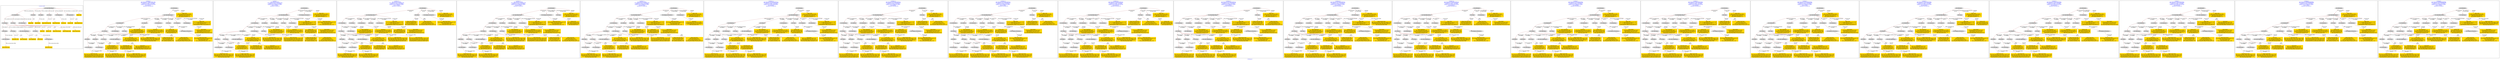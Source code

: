 digraph n0 {
fontcolor="blue"
remincross="true"
label="s02-dma.csv"
subgraph cluster_0 {
label="1-correct model"
n2[style="filled",color="white",fillcolor="lightgray",label="E12_Production1"];
n3[style="filled",color="white",fillcolor="lightgray",label="E21_Person1"];
n4[style="filled",color="white",fillcolor="lightgray",label="E55_Type2"];
n5[style="filled",color="white",fillcolor="lightgray",label="E52_Time-Span3"];
n6[style="filled",color="white",fillcolor="lightgray",label="E69_Death1"];
n7[style="filled",color="white",fillcolor="lightgray",label="E74_Group1"];
n8[style="filled",color="white",fillcolor="lightgray",label="E82_Actor_Appellation1"];
n9[style="filled",color="white",fillcolor="lightgray",label="E67_Birth1"];
n10[shape="plaintext",style="filled",fillcolor="gold",label="Artist URI"];
n11[style="filled",color="white",fillcolor="lightgray",label="E22_Man-Made_Object1"];
n12[style="filled",color="white",fillcolor="lightgray",label="E35_Title1"];
n13[style="filled",color="white",fillcolor="lightgray",label="E30_Right1"];
n14[style="filled",color="white",fillcolor="lightgray",label="E55_Type1"];
n15[style="filled",color="white",fillcolor="lightgray",label="E54_Dimension1"];
n16[style="filled",color="white",fillcolor="lightgray",label="E40_Legal_Body1"];
n17[shape="plaintext",style="filled",fillcolor="gold",label="Object_URI"];
n18[shape="plaintext",style="filled",fillcolor="gold",label="Object Rights"];
n19[shape="plaintext",style="filled",fillcolor="gold",label="Object Title"];
n20[shape="plaintext",style="filled",fillcolor="gold",label="Museum URI"];
n21[shape="plaintext",style="filled",fillcolor="gold",label="Object Link Source"];
n22[style="filled",color="white",fillcolor="lightgray",label="E52_Time-Span1"];
n23[shape="plaintext",style="filled",fillcolor="gold",label="Artist Birth Date"];
n24[style="filled",color="white",fillcolor="lightgray",label="E52_Time-Span2"];
n25[shape="plaintext",style="filled",fillcolor="gold",label="Artist Death Date"];
n26[shape="plaintext",style="filled",fillcolor="gold",label="Object Earliest Date"];
n27[shape="plaintext",style="filled",fillcolor="gold",label="Object Latest Date"];
n28[shape="plaintext",style="filled",fillcolor="gold",label="dimensions"];
n29[shape="plaintext",style="filled",fillcolor="gold",label="Object Work Type URI"];
n30[shape="plaintext",style="filled",fillcolor="gold",label="Object Work Type"];
n31[shape="plaintext",style="filled",fillcolor="gold",label="Medium URI"];
n32[shape="plaintext",style="filled",fillcolor="gold",label="Object Facet Value 1"];
n33[shape="plaintext",style="filled",fillcolor="gold",label="Nationality_URI"];
n34[shape="plaintext",style="filled",fillcolor="gold",label="Artist Nationality"];
n35[shape="plaintext",style="filled",fillcolor="gold",label="Artist Appellation"];
n36[shape="plaintext",style="filled",fillcolor="gold",label="Artist Name"];
}
subgraph cluster_1 {
label="candidate 0\nlink coherence:0.7058823529411765\nnode coherence:0.7096774193548387\nconfidence:0.4789411104278946\nmapping score:0.4256179413001268\ncost:528.99797\n-precision:0.56-recall:0.56"
n38[style="filled",color="white",fillcolor="lightgray",label="E12_Production1"];
n39[style="filled",color="white",fillcolor="lightgray",label="E21_Person1"];
n40[style="filled",color="white",fillcolor="lightgray",label="E52_Time-Span2"];
n41[style="filled",color="white",fillcolor="lightgray",label="E55_Type1"];
n42[style="filled",color="white",fillcolor="lightgray",label="E67_Birth1"];
n43[style="filled",color="white",fillcolor="lightgray",label="E69_Death1"];
n44[style="filled",color="white",fillcolor="lightgray",label="E74_Group1"];
n45[style="filled",color="white",fillcolor="lightgray",label="E82_Actor_Appellation1"];
n46[style="filled",color="white",fillcolor="lightgray",label="E22_Man-Made_Object1"];
n47[style="filled",color="white",fillcolor="lightgray",label="E21_Person2"];
n48[style="filled",color="white",fillcolor="lightgray",label="E54_Dimension1"];
n49[style="filled",color="white",fillcolor="lightgray",label="E55_Type2"];
n50[style="filled",color="white",fillcolor="lightgray",label="E57_Material1"];
n51[style="filled",color="white",fillcolor="lightgray",label="E8_Acquisition1"];
n52[style="filled",color="white",fillcolor="lightgray",label="E31_Document1"];
n53[style="filled",color="white",fillcolor="lightgray",label="E52_Time-Span1"];
n54[style="filled",color="white",fillcolor="lightgray",label="E52_Time-Span3"];
n55[style="filled",color="white",fillcolor="lightgray",label="E29_Design_or_Procedure1"];
n56[shape="plaintext",style="filled",fillcolor="gold",label="Artist Nationality\n[E74_Group,label,0.53]\n[E74_Group,classLink,0.308]\n[E55_Type,label,0.095]\n[E21_Person,P3_has_note,0.067]"];
n57[shape="plaintext",style="filled",fillcolor="gold",label="Object Earliest Date\n[E52_Time-Span,P82a_begin_of_the_begin,0.376]\n[E52_Time-Span,P82_at_some_time_within,0.314]\n[E52_Time-Span,P82b_end_of_the_end,0.22]\n[E52_Time-Span,label,0.089]"];
n58[shape="plaintext",style="filled",fillcolor="gold",label="Nationality_URI\n[E74_Group,classLink,0.689]\n[E55_Type,classLink,0.187]\n[E57_Material,classLink,0.085]\n[E55_Type,label,0.038]"];
n59[shape="plaintext",style="filled",fillcolor="gold",label="Artist Death Date\n[E52_Time-Span,P82_at_some_time_within,0.338]\n[E52_Time-Span,P82b_end_of_the_end,0.332]\n[E52_Time-Span,P82a_begin_of_the_begin,0.244]\n[E69_Death,P82_at_some_time_within,0.085]"];
n60[shape="plaintext",style="filled",fillcolor="gold",label="Artist Appellation\n[E21_Person,classLink,0.496]\n[E82_Actor_Appellation,classLink,0.414]\n[E31_Document,classLink,0.064]\n[E38_Image,classLink,0.025]"];
n61[shape="plaintext",style="filled",fillcolor="gold",label="Object Rights\n[E8_Acquisition,P3_has_note,0.543]\n[E30_Right,P3_has_note,0.259]\n[E34_Inscription,P3_has_note,0.1]\n[E22_Man-Made_Object,P3_has_note,0.098]"];
n62[shape="plaintext",style="filled",fillcolor="gold",label="Object Work Type URI\n[E55_Type,classLink,0.606]\n[E55_Type,label,0.149]\n[E74_Group,classLink,0.131]\n[E57_Material,classLink,0.113]"];
n63[shape="plaintext",style="filled",fillcolor="gold",label="Object Latest Date\n[E52_Time-Span,P82a_begin_of_the_begin,0.358]\n[E52_Time-Span,P82_at_some_time_within,0.311]\n[E52_Time-Span,P82b_end_of_the_end,0.254]\n[E52_Time-Span,label,0.077]"];
n64[shape="plaintext",style="filled",fillcolor="gold",label="Artist Name\n[E82_Actor_Appellation,label,0.547]\n[E8_Acquisition,P3_has_note,0.161]\n[E22_Man-Made_Object,P3_has_note,0.152]\n[E22_Man-Made_Object,classLink,0.141]"];
n65[shape="plaintext",style="filled",fillcolor="gold",label="Artist Birth Date\n[E52_Time-Span,P82a_begin_of_the_begin,0.462]\n[E52_Time-Span,P82_at_some_time_within,0.362]\n[E52_Time-Span,P82b_end_of_the_end,0.114]\n[E33_Linguistic_Object,P3_has_note,0.063]"];
n66[shape="plaintext",style="filled",fillcolor="gold",label="dimensions\n[E54_Dimension,P3_has_note,0.889]\n[E22_Man-Made_Object,P3_has_note,0.048]\n[E8_Acquisition,P3_has_note,0.045]\n[E55_Type,label,0.018]"];
n67[shape="plaintext",style="filled",fillcolor="gold",label="Object Title\n[E22_Man-Made_Object,P3_has_note,0.296]\n[E35_Title,label,0.261]\n[E73_Information_Object,P3_has_note,0.243]\n[E33_Linguistic_Object,P3_has_note,0.2]"];
n68[shape="plaintext",style="filled",fillcolor="gold",label="Object Facet Value 1\n[E29_Design_or_Procedure,P3_has_note,0.34]\n[E57_Material,label,0.266]\n[E55_Type,label,0.26]\n[E12_Production,P3_has_note,0.133]"];
n69[shape="plaintext",style="filled",fillcolor="gold",label="Artist URI\n[E21_Person,classLink,0.509]\n[E31_Document,classLink,0.21]\n[E82_Actor_Appellation,classLink,0.192]\n[E39_Actor,classLink,0.089]"];
n70[shape="plaintext",style="filled",fillcolor="gold",label="Object_URI\n[E31_Document,classLink,0.408]\n[E22_Man-Made_Object,classLink,0.311]\n[E38_Image,classLink,0.17]\n[E21_Person,classLink,0.111]"];
n71[shape="plaintext",style="filled",fillcolor="gold",label="Object Work Type\n[E55_Type,label,0.341]\n[E55_Type,classLink,0.312]\n[E31_Document,classLink,0.194]\n[E33_Linguistic_Object,P3_has_note,0.153]"];
n72[shape="plaintext",style="filled",fillcolor="gold",label="Medium URI\n[E55_Type,classLink,0.414]\n[E57_Material,classLink,0.38]\n[E74_Group,classLink,0.182]\n[E55_Type,label,0.024]"];
}
subgraph cluster_2 {
label="candidate 1\nlink coherence:0.6875\nnode coherence:0.6774193548387096\nconfidence:0.4789411104278946\nmapping score:0.4148652531280837\ncost:527.008242\n-precision:0.5-recall:0.47"
n74[style="filled",color="white",fillcolor="lightgray",label="E12_Production1"];
n75[style="filled",color="white",fillcolor="lightgray",label="E21_Person1"];
n76[style="filled",color="white",fillcolor="lightgray",label="E52_Time-Span2"];
n77[style="filled",color="white",fillcolor="lightgray",label="E55_Type1"];
n78[style="filled",color="white",fillcolor="lightgray",label="E69_Death1"];
n79[style="filled",color="white",fillcolor="lightgray",label="E74_Group1"];
n80[style="filled",color="white",fillcolor="lightgray",label="E82_Actor_Appellation1"];
n81[style="filled",color="white",fillcolor="lightgray",label="E22_Man-Made_Object1"];
n82[style="filled",color="white",fillcolor="lightgray",label="E21_Person2"];
n83[style="filled",color="white",fillcolor="lightgray",label="E54_Dimension1"];
n84[style="filled",color="white",fillcolor="lightgray",label="E55_Type2"];
n85[style="filled",color="white",fillcolor="lightgray",label="E8_Acquisition1"];
n86[style="filled",color="white",fillcolor="lightgray",label="E31_Document1"];
n87[style="filled",color="white",fillcolor="lightgray",label="E52_Time-Span3"];
n88[style="filled",color="white",fillcolor="lightgray",label="E52_Time-Span4"];
n89[style="filled",color="white",fillcolor="lightgray",label="E29_Design_or_Procedure1"];
n90[shape="plaintext",style="filled",fillcolor="gold",label="Artist Nationality\n[E74_Group,label,0.53]\n[E74_Group,classLink,0.308]\n[E55_Type,label,0.095]\n[E21_Person,P3_has_note,0.067]"];
n91[shape="plaintext",style="filled",fillcolor="gold",label="Artist Birth Date\n[E52_Time-Span,P82a_begin_of_the_begin,0.462]\n[E52_Time-Span,P82_at_some_time_within,0.362]\n[E52_Time-Span,P82b_end_of_the_end,0.114]\n[E33_Linguistic_Object,P3_has_note,0.063]"];
n92[shape="plaintext",style="filled",fillcolor="gold",label="Nationality_URI\n[E74_Group,classLink,0.689]\n[E55_Type,classLink,0.187]\n[E57_Material,classLink,0.085]\n[E55_Type,label,0.038]"];
n93[shape="plaintext",style="filled",fillcolor="gold",label="Artist Death Date\n[E52_Time-Span,P82_at_some_time_within,0.338]\n[E52_Time-Span,P82b_end_of_the_end,0.332]\n[E52_Time-Span,P82a_begin_of_the_begin,0.244]\n[E69_Death,P82_at_some_time_within,0.085]"];
n94[shape="plaintext",style="filled",fillcolor="gold",label="Artist Appellation\n[E21_Person,classLink,0.496]\n[E82_Actor_Appellation,classLink,0.414]\n[E31_Document,classLink,0.064]\n[E38_Image,classLink,0.025]"];
n95[shape="plaintext",style="filled",fillcolor="gold",label="Object Rights\n[E8_Acquisition,P3_has_note,0.543]\n[E30_Right,P3_has_note,0.259]\n[E34_Inscription,P3_has_note,0.1]\n[E22_Man-Made_Object,P3_has_note,0.098]"];
n96[shape="plaintext",style="filled",fillcolor="gold",label="Object Work Type URI\n[E55_Type,classLink,0.606]\n[E55_Type,label,0.149]\n[E74_Group,classLink,0.131]\n[E57_Material,classLink,0.113]"];
n97[shape="plaintext",style="filled",fillcolor="gold",label="Object Earliest Date\n[E52_Time-Span,P82a_begin_of_the_begin,0.376]\n[E52_Time-Span,P82_at_some_time_within,0.314]\n[E52_Time-Span,P82b_end_of_the_end,0.22]\n[E52_Time-Span,label,0.089]"];
n98[shape="plaintext",style="filled",fillcolor="gold",label="Artist Name\n[E82_Actor_Appellation,label,0.547]\n[E8_Acquisition,P3_has_note,0.161]\n[E22_Man-Made_Object,P3_has_note,0.152]\n[E22_Man-Made_Object,classLink,0.141]"];
n99[shape="plaintext",style="filled",fillcolor="gold",label="dimensions\n[E54_Dimension,P3_has_note,0.889]\n[E22_Man-Made_Object,P3_has_note,0.048]\n[E8_Acquisition,P3_has_note,0.045]\n[E55_Type,label,0.018]"];
n100[shape="plaintext",style="filled",fillcolor="gold",label="Object Latest Date\n[E52_Time-Span,P82a_begin_of_the_begin,0.358]\n[E52_Time-Span,P82_at_some_time_within,0.311]\n[E52_Time-Span,P82b_end_of_the_end,0.254]\n[E52_Time-Span,label,0.077]"];
n101[shape="plaintext",style="filled",fillcolor="gold",label="Object Title\n[E22_Man-Made_Object,P3_has_note,0.296]\n[E35_Title,label,0.261]\n[E73_Information_Object,P3_has_note,0.243]\n[E33_Linguistic_Object,P3_has_note,0.2]"];
n102[shape="plaintext",style="filled",fillcolor="gold",label="Object Facet Value 1\n[E29_Design_or_Procedure,P3_has_note,0.34]\n[E57_Material,label,0.266]\n[E55_Type,label,0.26]\n[E12_Production,P3_has_note,0.133]"];
n103[shape="plaintext",style="filled",fillcolor="gold",label="Artist URI\n[E21_Person,classLink,0.509]\n[E31_Document,classLink,0.21]\n[E82_Actor_Appellation,classLink,0.192]\n[E39_Actor,classLink,0.089]"];
n104[shape="plaintext",style="filled",fillcolor="gold",label="Object_URI\n[E31_Document,classLink,0.408]\n[E22_Man-Made_Object,classLink,0.311]\n[E38_Image,classLink,0.17]\n[E21_Person,classLink,0.111]"];
n105[shape="plaintext",style="filled",fillcolor="gold",label="Object Work Type\n[E55_Type,label,0.341]\n[E55_Type,classLink,0.312]\n[E31_Document,classLink,0.194]\n[E33_Linguistic_Object,P3_has_note,0.153]"];
n106[shape="plaintext",style="filled",fillcolor="gold",label="Medium URI\n[E55_Type,classLink,0.414]\n[E57_Material,classLink,0.38]\n[E74_Group,classLink,0.182]\n[E55_Type,label,0.024]"];
}
subgraph cluster_3 {
label="candidate 10\nlink coherence:0.65625\nnode coherence:0.6774193548387096\nconfidence:0.4789411104278946\nmapping score:0.4148652531280837\ncost:527.008362\n-precision:0.5-recall:0.47"
n108[style="filled",color="white",fillcolor="lightgray",label="E12_Production1"];
n109[style="filled",color="white",fillcolor="lightgray",label="E21_Person1"];
n110[style="filled",color="white",fillcolor="lightgray",label="E52_Time-Span2"];
n111[style="filled",color="white",fillcolor="lightgray",label="E69_Death1"];
n112[style="filled",color="white",fillcolor="lightgray",label="E74_Group1"];
n113[style="filled",color="white",fillcolor="lightgray",label="E82_Actor_Appellation1"];
n114[style="filled",color="white",fillcolor="lightgray",label="E22_Man-Made_Object1"];
n115[style="filled",color="white",fillcolor="lightgray",label="E21_Person2"];
n116[style="filled",color="white",fillcolor="lightgray",label="E54_Dimension1"];
n117[style="filled",color="white",fillcolor="lightgray",label="E55_Type2"];
n118[style="filled",color="white",fillcolor="lightgray",label="E8_Acquisition1"];
n119[style="filled",color="white",fillcolor="lightgray",label="E31_Document1"];
n120[style="filled",color="white",fillcolor="lightgray",label="E55_Type1"];
n121[style="filled",color="white",fillcolor="lightgray",label="E52_Time-Span3"];
n122[style="filled",color="white",fillcolor="lightgray",label="E52_Time-Span4"];
n123[style="filled",color="white",fillcolor="lightgray",label="E29_Design_or_Procedure1"];
n124[shape="plaintext",style="filled",fillcolor="gold",label="Artist Nationality\n[E74_Group,label,0.53]\n[E74_Group,classLink,0.308]\n[E55_Type,label,0.095]\n[E21_Person,P3_has_note,0.067]"];
n125[shape="plaintext",style="filled",fillcolor="gold",label="Artist Birth Date\n[E52_Time-Span,P82a_begin_of_the_begin,0.462]\n[E52_Time-Span,P82_at_some_time_within,0.362]\n[E52_Time-Span,P82b_end_of_the_end,0.114]\n[E33_Linguistic_Object,P3_has_note,0.063]"];
n126[shape="plaintext",style="filled",fillcolor="gold",label="Nationality_URI\n[E74_Group,classLink,0.689]\n[E55_Type,classLink,0.187]\n[E57_Material,classLink,0.085]\n[E55_Type,label,0.038]"];
n127[shape="plaintext",style="filled",fillcolor="gold",label="Artist Death Date\n[E52_Time-Span,P82_at_some_time_within,0.338]\n[E52_Time-Span,P82b_end_of_the_end,0.332]\n[E52_Time-Span,P82a_begin_of_the_begin,0.244]\n[E69_Death,P82_at_some_time_within,0.085]"];
n128[shape="plaintext",style="filled",fillcolor="gold",label="Artist Appellation\n[E21_Person,classLink,0.496]\n[E82_Actor_Appellation,classLink,0.414]\n[E31_Document,classLink,0.064]\n[E38_Image,classLink,0.025]"];
n129[shape="plaintext",style="filled",fillcolor="gold",label="Object Rights\n[E8_Acquisition,P3_has_note,0.543]\n[E30_Right,P3_has_note,0.259]\n[E34_Inscription,P3_has_note,0.1]\n[E22_Man-Made_Object,P3_has_note,0.098]"];
n130[shape="plaintext",style="filled",fillcolor="gold",label="Object Work Type URI\n[E55_Type,classLink,0.606]\n[E55_Type,label,0.149]\n[E74_Group,classLink,0.131]\n[E57_Material,classLink,0.113]"];
n131[shape="plaintext",style="filled",fillcolor="gold",label="Object Earliest Date\n[E52_Time-Span,P82a_begin_of_the_begin,0.376]\n[E52_Time-Span,P82_at_some_time_within,0.314]\n[E52_Time-Span,P82b_end_of_the_end,0.22]\n[E52_Time-Span,label,0.089]"];
n132[shape="plaintext",style="filled",fillcolor="gold",label="Artist Name\n[E82_Actor_Appellation,label,0.547]\n[E8_Acquisition,P3_has_note,0.161]\n[E22_Man-Made_Object,P3_has_note,0.152]\n[E22_Man-Made_Object,classLink,0.141]"];
n133[shape="plaintext",style="filled",fillcolor="gold",label="dimensions\n[E54_Dimension,P3_has_note,0.889]\n[E22_Man-Made_Object,P3_has_note,0.048]\n[E8_Acquisition,P3_has_note,0.045]\n[E55_Type,label,0.018]"];
n134[shape="plaintext",style="filled",fillcolor="gold",label="Object Latest Date\n[E52_Time-Span,P82a_begin_of_the_begin,0.358]\n[E52_Time-Span,P82_at_some_time_within,0.311]\n[E52_Time-Span,P82b_end_of_the_end,0.254]\n[E52_Time-Span,label,0.077]"];
n135[shape="plaintext",style="filled",fillcolor="gold",label="Object Title\n[E22_Man-Made_Object,P3_has_note,0.296]\n[E35_Title,label,0.261]\n[E73_Information_Object,P3_has_note,0.243]\n[E33_Linguistic_Object,P3_has_note,0.2]"];
n136[shape="plaintext",style="filled",fillcolor="gold",label="Object Facet Value 1\n[E29_Design_or_Procedure,P3_has_note,0.34]\n[E57_Material,label,0.266]\n[E55_Type,label,0.26]\n[E12_Production,P3_has_note,0.133]"];
n137[shape="plaintext",style="filled",fillcolor="gold",label="Artist URI\n[E21_Person,classLink,0.509]\n[E31_Document,classLink,0.21]\n[E82_Actor_Appellation,classLink,0.192]\n[E39_Actor,classLink,0.089]"];
n138[shape="plaintext",style="filled",fillcolor="gold",label="Object_URI\n[E31_Document,classLink,0.408]\n[E22_Man-Made_Object,classLink,0.311]\n[E38_Image,classLink,0.17]\n[E21_Person,classLink,0.111]"];
n139[shape="plaintext",style="filled",fillcolor="gold",label="Object Work Type\n[E55_Type,label,0.341]\n[E55_Type,classLink,0.312]\n[E31_Document,classLink,0.194]\n[E33_Linguistic_Object,P3_has_note,0.153]"];
n140[shape="plaintext",style="filled",fillcolor="gold",label="Medium URI\n[E55_Type,classLink,0.414]\n[E57_Material,classLink,0.38]\n[E74_Group,classLink,0.182]\n[E55_Type,label,0.024]"];
}
subgraph cluster_4 {
label="candidate 11\nlink coherence:0.65625\nnode coherence:0.6774193548387096\nconfidence:0.4789411104278946\nmapping score:0.4148652531280837\ncost:626.018304\n-precision:0.5-recall:0.47"
n142[style="filled",color="white",fillcolor="lightgray",label="E12_Production1"];
n143[style="filled",color="white",fillcolor="lightgray",label="E21_Person1"];
n144[style="filled",color="white",fillcolor="lightgray",label="E52_Time-Span2"];
n145[style="filled",color="white",fillcolor="lightgray",label="E55_Type1"];
n146[style="filled",color="white",fillcolor="lightgray",label="E69_Death1"];
n147[style="filled",color="white",fillcolor="lightgray",label="E74_Group1"];
n148[style="filled",color="white",fillcolor="lightgray",label="E82_Actor_Appellation1"];
n149[style="filled",color="white",fillcolor="lightgray",label="E22_Man-Made_Object1"];
n150[style="filled",color="white",fillcolor="lightgray",label="E21_Person2"];
n151[style="filled",color="white",fillcolor="lightgray",label="E54_Dimension1"];
n152[style="filled",color="white",fillcolor="lightgray",label="E8_Acquisition1"];
n153[style="filled",color="white",fillcolor="lightgray",label="E31_Document1"];
n154[style="filled",color="white",fillcolor="lightgray",label="E52_Time-Span3"];
n155[style="filled",color="white",fillcolor="lightgray",label="E52_Time-Span4"];
n156[style="filled",color="white",fillcolor="lightgray",label="E29_Design_or_Procedure1"];
n157[style="filled",color="white",fillcolor="lightgray",label="E55_Type2"];
n158[shape="plaintext",style="filled",fillcolor="gold",label="Artist Nationality\n[E74_Group,label,0.53]\n[E74_Group,classLink,0.308]\n[E55_Type,label,0.095]\n[E21_Person,P3_has_note,0.067]"];
n159[shape="plaintext",style="filled",fillcolor="gold",label="Artist Birth Date\n[E52_Time-Span,P82a_begin_of_the_begin,0.462]\n[E52_Time-Span,P82_at_some_time_within,0.362]\n[E52_Time-Span,P82b_end_of_the_end,0.114]\n[E33_Linguistic_Object,P3_has_note,0.063]"];
n160[shape="plaintext",style="filled",fillcolor="gold",label="Nationality_URI\n[E74_Group,classLink,0.689]\n[E55_Type,classLink,0.187]\n[E57_Material,classLink,0.085]\n[E55_Type,label,0.038]"];
n161[shape="plaintext",style="filled",fillcolor="gold",label="Artist Death Date\n[E52_Time-Span,P82_at_some_time_within,0.338]\n[E52_Time-Span,P82b_end_of_the_end,0.332]\n[E52_Time-Span,P82a_begin_of_the_begin,0.244]\n[E69_Death,P82_at_some_time_within,0.085]"];
n162[shape="plaintext",style="filled",fillcolor="gold",label="Artist Appellation\n[E21_Person,classLink,0.496]\n[E82_Actor_Appellation,classLink,0.414]\n[E31_Document,classLink,0.064]\n[E38_Image,classLink,0.025]"];
n163[shape="plaintext",style="filled",fillcolor="gold",label="Object Rights\n[E8_Acquisition,P3_has_note,0.543]\n[E30_Right,P3_has_note,0.259]\n[E34_Inscription,P3_has_note,0.1]\n[E22_Man-Made_Object,P3_has_note,0.098]"];
n164[shape="plaintext",style="filled",fillcolor="gold",label="Object Work Type URI\n[E55_Type,classLink,0.606]\n[E55_Type,label,0.149]\n[E74_Group,classLink,0.131]\n[E57_Material,classLink,0.113]"];
n165[shape="plaintext",style="filled",fillcolor="gold",label="Object Earliest Date\n[E52_Time-Span,P82a_begin_of_the_begin,0.376]\n[E52_Time-Span,P82_at_some_time_within,0.314]\n[E52_Time-Span,P82b_end_of_the_end,0.22]\n[E52_Time-Span,label,0.089]"];
n166[shape="plaintext",style="filled",fillcolor="gold",label="Artist Name\n[E82_Actor_Appellation,label,0.547]\n[E8_Acquisition,P3_has_note,0.161]\n[E22_Man-Made_Object,P3_has_note,0.152]\n[E22_Man-Made_Object,classLink,0.141]"];
n167[shape="plaintext",style="filled",fillcolor="gold",label="dimensions\n[E54_Dimension,P3_has_note,0.889]\n[E22_Man-Made_Object,P3_has_note,0.048]\n[E8_Acquisition,P3_has_note,0.045]\n[E55_Type,label,0.018]"];
n168[shape="plaintext",style="filled",fillcolor="gold",label="Object Latest Date\n[E52_Time-Span,P82a_begin_of_the_begin,0.358]\n[E52_Time-Span,P82_at_some_time_within,0.311]\n[E52_Time-Span,P82b_end_of_the_end,0.254]\n[E52_Time-Span,label,0.077]"];
n169[shape="plaintext",style="filled",fillcolor="gold",label="Object Title\n[E22_Man-Made_Object,P3_has_note,0.296]\n[E35_Title,label,0.261]\n[E73_Information_Object,P3_has_note,0.243]\n[E33_Linguistic_Object,P3_has_note,0.2]"];
n170[shape="plaintext",style="filled",fillcolor="gold",label="Object Facet Value 1\n[E29_Design_or_Procedure,P3_has_note,0.34]\n[E57_Material,label,0.266]\n[E55_Type,label,0.26]\n[E12_Production,P3_has_note,0.133]"];
n171[shape="plaintext",style="filled",fillcolor="gold",label="Artist URI\n[E21_Person,classLink,0.509]\n[E31_Document,classLink,0.21]\n[E82_Actor_Appellation,classLink,0.192]\n[E39_Actor,classLink,0.089]"];
n172[shape="plaintext",style="filled",fillcolor="gold",label="Object_URI\n[E31_Document,classLink,0.408]\n[E22_Man-Made_Object,classLink,0.311]\n[E38_Image,classLink,0.17]\n[E21_Person,classLink,0.111]"];
n173[shape="plaintext",style="filled",fillcolor="gold",label="Object Work Type\n[E55_Type,label,0.341]\n[E55_Type,classLink,0.312]\n[E31_Document,classLink,0.194]\n[E33_Linguistic_Object,P3_has_note,0.153]"];
n174[shape="plaintext",style="filled",fillcolor="gold",label="Medium URI\n[E55_Type,classLink,0.414]\n[E57_Material,classLink,0.38]\n[E74_Group,classLink,0.182]\n[E55_Type,label,0.024]"];
}
subgraph cluster_5 {
label="candidate 12\nlink coherence:0.65625\nnode coherence:0.6774193548387096\nconfidence:0.4789411104278946\nmapping score:0.4148652531280837\ncost:626.018424\n-precision:0.47-recall:0.44"
n176[style="filled",color="white",fillcolor="lightgray",label="E12_Production1"];
n177[style="filled",color="white",fillcolor="lightgray",label="E21_Person1"];
n178[style="filled",color="white",fillcolor="lightgray",label="E52_Time-Span2"];
n179[style="filled",color="white",fillcolor="lightgray",label="E55_Type1"];
n180[style="filled",color="white",fillcolor="lightgray",label="E69_Death1"];
n181[style="filled",color="white",fillcolor="lightgray",label="E74_Group1"];
n182[style="filled",color="white",fillcolor="lightgray",label="E82_Actor_Appellation1"];
n183[style="filled",color="white",fillcolor="lightgray",label="E22_Man-Made_Object1"];
n184[style="filled",color="white",fillcolor="lightgray",label="E21_Person2"];
n185[style="filled",color="white",fillcolor="lightgray",label="E55_Type2"];
n186[style="filled",color="white",fillcolor="lightgray",label="E8_Acquisition1"];
n187[style="filled",color="white",fillcolor="lightgray",label="E31_Document1"];
n188[style="filled",color="white",fillcolor="lightgray",label="E52_Time-Span3"];
n189[style="filled",color="white",fillcolor="lightgray",label="E52_Time-Span4"];
n190[style="filled",color="white",fillcolor="lightgray",label="E29_Design_or_Procedure1"];
n191[style="filled",color="white",fillcolor="lightgray",label="E54_Dimension1"];
n192[shape="plaintext",style="filled",fillcolor="gold",label="Artist Nationality\n[E74_Group,label,0.53]\n[E74_Group,classLink,0.308]\n[E55_Type,label,0.095]\n[E21_Person,P3_has_note,0.067]"];
n193[shape="plaintext",style="filled",fillcolor="gold",label="Artist Birth Date\n[E52_Time-Span,P82a_begin_of_the_begin,0.462]\n[E52_Time-Span,P82_at_some_time_within,0.362]\n[E52_Time-Span,P82b_end_of_the_end,0.114]\n[E33_Linguistic_Object,P3_has_note,0.063]"];
n194[shape="plaintext",style="filled",fillcolor="gold",label="Nationality_URI\n[E74_Group,classLink,0.689]\n[E55_Type,classLink,0.187]\n[E57_Material,classLink,0.085]\n[E55_Type,label,0.038]"];
n195[shape="plaintext",style="filled",fillcolor="gold",label="Artist Death Date\n[E52_Time-Span,P82_at_some_time_within,0.338]\n[E52_Time-Span,P82b_end_of_the_end,0.332]\n[E52_Time-Span,P82a_begin_of_the_begin,0.244]\n[E69_Death,P82_at_some_time_within,0.085]"];
n196[shape="plaintext",style="filled",fillcolor="gold",label="Artist Appellation\n[E21_Person,classLink,0.496]\n[E82_Actor_Appellation,classLink,0.414]\n[E31_Document,classLink,0.064]\n[E38_Image,classLink,0.025]"];
n197[shape="plaintext",style="filled",fillcolor="gold",label="Object Rights\n[E8_Acquisition,P3_has_note,0.543]\n[E30_Right,P3_has_note,0.259]\n[E34_Inscription,P3_has_note,0.1]\n[E22_Man-Made_Object,P3_has_note,0.098]"];
n198[shape="plaintext",style="filled",fillcolor="gold",label="Object Work Type URI\n[E55_Type,classLink,0.606]\n[E55_Type,label,0.149]\n[E74_Group,classLink,0.131]\n[E57_Material,classLink,0.113]"];
n199[shape="plaintext",style="filled",fillcolor="gold",label="Object Earliest Date\n[E52_Time-Span,P82a_begin_of_the_begin,0.376]\n[E52_Time-Span,P82_at_some_time_within,0.314]\n[E52_Time-Span,P82b_end_of_the_end,0.22]\n[E52_Time-Span,label,0.089]"];
n200[shape="plaintext",style="filled",fillcolor="gold",label="Artist Name\n[E82_Actor_Appellation,label,0.547]\n[E8_Acquisition,P3_has_note,0.161]\n[E22_Man-Made_Object,P3_has_note,0.152]\n[E22_Man-Made_Object,classLink,0.141]"];
n201[shape="plaintext",style="filled",fillcolor="gold",label="dimensions\n[E54_Dimension,P3_has_note,0.889]\n[E22_Man-Made_Object,P3_has_note,0.048]\n[E8_Acquisition,P3_has_note,0.045]\n[E55_Type,label,0.018]"];
n202[shape="plaintext",style="filled",fillcolor="gold",label="Object Latest Date\n[E52_Time-Span,P82a_begin_of_the_begin,0.358]\n[E52_Time-Span,P82_at_some_time_within,0.311]\n[E52_Time-Span,P82b_end_of_the_end,0.254]\n[E52_Time-Span,label,0.077]"];
n203[shape="plaintext",style="filled",fillcolor="gold",label="Object Title\n[E22_Man-Made_Object,P3_has_note,0.296]\n[E35_Title,label,0.261]\n[E73_Information_Object,P3_has_note,0.243]\n[E33_Linguistic_Object,P3_has_note,0.2]"];
n204[shape="plaintext",style="filled",fillcolor="gold",label="Object Facet Value 1\n[E29_Design_or_Procedure,P3_has_note,0.34]\n[E57_Material,label,0.266]\n[E55_Type,label,0.26]\n[E12_Production,P3_has_note,0.133]"];
n205[shape="plaintext",style="filled",fillcolor="gold",label="Artist URI\n[E21_Person,classLink,0.509]\n[E31_Document,classLink,0.21]\n[E82_Actor_Appellation,classLink,0.192]\n[E39_Actor,classLink,0.089]"];
n206[shape="plaintext",style="filled",fillcolor="gold",label="Object_URI\n[E31_Document,classLink,0.408]\n[E22_Man-Made_Object,classLink,0.311]\n[E38_Image,classLink,0.17]\n[E21_Person,classLink,0.111]"];
n207[shape="plaintext",style="filled",fillcolor="gold",label="Object Work Type\n[E55_Type,label,0.341]\n[E55_Type,classLink,0.312]\n[E31_Document,classLink,0.194]\n[E33_Linguistic_Object,P3_has_note,0.153]"];
n208[shape="plaintext",style="filled",fillcolor="gold",label="Medium URI\n[E55_Type,classLink,0.414]\n[E57_Material,classLink,0.38]\n[E74_Group,classLink,0.182]\n[E55_Type,label,0.024]"];
}
subgraph cluster_6 {
label="candidate 13\nlink coherence:0.6470588235294118\nnode coherence:0.6451612903225806\nconfidence:0.4789411104278946\nmapping score:0.4041125649560407\ncost:528.99818\n-precision:0.53-recall:0.53"
n210[style="filled",color="white",fillcolor="lightgray",label="E12_Production1"];
n211[style="filled",color="white",fillcolor="lightgray",label="E21_Person1"];
n212[style="filled",color="white",fillcolor="lightgray",label="E52_Time-Span2"];
n213[style="filled",color="white",fillcolor="lightgray",label="E55_Type1"];
n214[style="filled",color="white",fillcolor="lightgray",label="E67_Birth1"];
n215[style="filled",color="white",fillcolor="lightgray",label="E69_Death1"];
n216[style="filled",color="white",fillcolor="lightgray",label="E74_Group1"];
n217[style="filled",color="white",fillcolor="lightgray",label="E21_Person2"];
n218[style="filled",color="white",fillcolor="lightgray",label="E82_Actor_Appellation2"];
n219[style="filled",color="white",fillcolor="lightgray",label="E22_Man-Made_Object1"];
n220[style="filled",color="white",fillcolor="lightgray",label="E54_Dimension1"];
n221[style="filled",color="white",fillcolor="lightgray",label="E55_Type2"];
n222[style="filled",color="white",fillcolor="lightgray",label="E57_Material1"];
n223[style="filled",color="white",fillcolor="lightgray",label="E8_Acquisition1"];
n224[style="filled",color="white",fillcolor="lightgray",label="E31_Document1"];
n225[style="filled",color="white",fillcolor="lightgray",label="E52_Time-Span1"];
n226[style="filled",color="white",fillcolor="lightgray",label="E52_Time-Span3"];
n227[style="filled",color="white",fillcolor="lightgray",label="E29_Design_or_Procedure1"];
n228[shape="plaintext",style="filled",fillcolor="gold",label="Artist Nationality\n[E74_Group,label,0.53]\n[E74_Group,classLink,0.308]\n[E55_Type,label,0.095]\n[E21_Person,P3_has_note,0.067]"];
n229[shape="plaintext",style="filled",fillcolor="gold",label="Object Earliest Date\n[E52_Time-Span,P82a_begin_of_the_begin,0.376]\n[E52_Time-Span,P82_at_some_time_within,0.314]\n[E52_Time-Span,P82b_end_of_the_end,0.22]\n[E52_Time-Span,label,0.089]"];
n230[shape="plaintext",style="filled",fillcolor="gold",label="Nationality_URI\n[E74_Group,classLink,0.689]\n[E55_Type,classLink,0.187]\n[E57_Material,classLink,0.085]\n[E55_Type,label,0.038]"];
n231[shape="plaintext",style="filled",fillcolor="gold",label="Artist Death Date\n[E52_Time-Span,P82_at_some_time_within,0.338]\n[E52_Time-Span,P82b_end_of_the_end,0.332]\n[E52_Time-Span,P82a_begin_of_the_begin,0.244]\n[E69_Death,P82_at_some_time_within,0.085]"];
n232[shape="plaintext",style="filled",fillcolor="gold",label="Artist Appellation\n[E21_Person,classLink,0.496]\n[E82_Actor_Appellation,classLink,0.414]\n[E31_Document,classLink,0.064]\n[E38_Image,classLink,0.025]"];
n233[shape="plaintext",style="filled",fillcolor="gold",label="Artist Name\n[E82_Actor_Appellation,label,0.547]\n[E8_Acquisition,P3_has_note,0.161]\n[E22_Man-Made_Object,P3_has_note,0.152]\n[E22_Man-Made_Object,classLink,0.141]"];
n234[shape="plaintext",style="filled",fillcolor="gold",label="Object Rights\n[E8_Acquisition,P3_has_note,0.543]\n[E30_Right,P3_has_note,0.259]\n[E34_Inscription,P3_has_note,0.1]\n[E22_Man-Made_Object,P3_has_note,0.098]"];
n235[shape="plaintext",style="filled",fillcolor="gold",label="Object Work Type URI\n[E55_Type,classLink,0.606]\n[E55_Type,label,0.149]\n[E74_Group,classLink,0.131]\n[E57_Material,classLink,0.113]"];
n236[shape="plaintext",style="filled",fillcolor="gold",label="Object Latest Date\n[E52_Time-Span,P82a_begin_of_the_begin,0.358]\n[E52_Time-Span,P82_at_some_time_within,0.311]\n[E52_Time-Span,P82b_end_of_the_end,0.254]\n[E52_Time-Span,label,0.077]"];
n237[shape="plaintext",style="filled",fillcolor="gold",label="Artist Birth Date\n[E52_Time-Span,P82a_begin_of_the_begin,0.462]\n[E52_Time-Span,P82_at_some_time_within,0.362]\n[E52_Time-Span,P82b_end_of_the_end,0.114]\n[E33_Linguistic_Object,P3_has_note,0.063]"];
n238[shape="plaintext",style="filled",fillcolor="gold",label="dimensions\n[E54_Dimension,P3_has_note,0.889]\n[E22_Man-Made_Object,P3_has_note,0.048]\n[E8_Acquisition,P3_has_note,0.045]\n[E55_Type,label,0.018]"];
n239[shape="plaintext",style="filled",fillcolor="gold",label="Object Title\n[E22_Man-Made_Object,P3_has_note,0.296]\n[E35_Title,label,0.261]\n[E73_Information_Object,P3_has_note,0.243]\n[E33_Linguistic_Object,P3_has_note,0.2]"];
n240[shape="plaintext",style="filled",fillcolor="gold",label="Object Facet Value 1\n[E29_Design_or_Procedure,P3_has_note,0.34]\n[E57_Material,label,0.266]\n[E55_Type,label,0.26]\n[E12_Production,P3_has_note,0.133]"];
n241[shape="plaintext",style="filled",fillcolor="gold",label="Artist URI\n[E21_Person,classLink,0.509]\n[E31_Document,classLink,0.21]\n[E82_Actor_Appellation,classLink,0.192]\n[E39_Actor,classLink,0.089]"];
n242[shape="plaintext",style="filled",fillcolor="gold",label="Object_URI\n[E31_Document,classLink,0.408]\n[E22_Man-Made_Object,classLink,0.311]\n[E38_Image,classLink,0.17]\n[E21_Person,classLink,0.111]"];
n243[shape="plaintext",style="filled",fillcolor="gold",label="Object Work Type\n[E55_Type,label,0.341]\n[E55_Type,classLink,0.312]\n[E31_Document,classLink,0.194]\n[E33_Linguistic_Object,P3_has_note,0.153]"];
n244[shape="plaintext",style="filled",fillcolor="gold",label="Medium URI\n[E55_Type,classLink,0.414]\n[E57_Material,classLink,0.38]\n[E74_Group,classLink,0.182]\n[E55_Type,label,0.024]"];
}
subgraph cluster_7 {
label="candidate 14\nlink coherence:0.6470588235294118\nnode coherence:0.6774193548387096\nconfidence:0.4789411104278946\nmapping score:0.4148652531280837\ncost:528.9982\n-precision:0.56-recall:0.56"
n246[style="filled",color="white",fillcolor="lightgray",label="E12_Production1"];
n247[style="filled",color="white",fillcolor="lightgray",label="E21_Person1"];
n248[style="filled",color="white",fillcolor="lightgray",label="E52_Time-Span2"];
n249[style="filled",color="white",fillcolor="lightgray",label="E67_Birth1"];
n250[style="filled",color="white",fillcolor="lightgray",label="E69_Death1"];
n251[style="filled",color="white",fillcolor="lightgray",label="E74_Group1"];
n252[style="filled",color="white",fillcolor="lightgray",label="E82_Actor_Appellation1"];
n253[style="filled",color="white",fillcolor="lightgray",label="E22_Man-Made_Object1"];
n254[style="filled",color="white",fillcolor="lightgray",label="E21_Person2"];
n255[style="filled",color="white",fillcolor="lightgray",label="E54_Dimension1"];
n256[style="filled",color="white",fillcolor="lightgray",label="E55_Type2"];
n257[style="filled",color="white",fillcolor="lightgray",label="E57_Material1"];
n258[style="filled",color="white",fillcolor="lightgray",label="E8_Acquisition1"];
n259[style="filled",color="white",fillcolor="lightgray",label="E31_Document1"];
n260[style="filled",color="white",fillcolor="lightgray",label="E55_Type1"];
n261[style="filled",color="white",fillcolor="lightgray",label="E52_Time-Span1"];
n262[style="filled",color="white",fillcolor="lightgray",label="E52_Time-Span4"];
n263[style="filled",color="white",fillcolor="lightgray",label="E29_Design_or_Procedure1"];
n264[shape="plaintext",style="filled",fillcolor="gold",label="Artist Nationality\n[E74_Group,label,0.53]\n[E74_Group,classLink,0.308]\n[E55_Type,label,0.095]\n[E21_Person,P3_has_note,0.067]"];
n265[shape="plaintext",style="filled",fillcolor="gold",label="Object Earliest Date\n[E52_Time-Span,P82a_begin_of_the_begin,0.376]\n[E52_Time-Span,P82_at_some_time_within,0.314]\n[E52_Time-Span,P82b_end_of_the_end,0.22]\n[E52_Time-Span,label,0.089]"];
n266[shape="plaintext",style="filled",fillcolor="gold",label="Nationality_URI\n[E74_Group,classLink,0.689]\n[E55_Type,classLink,0.187]\n[E57_Material,classLink,0.085]\n[E55_Type,label,0.038]"];
n267[shape="plaintext",style="filled",fillcolor="gold",label="Artist Death Date\n[E52_Time-Span,P82_at_some_time_within,0.338]\n[E52_Time-Span,P82b_end_of_the_end,0.332]\n[E52_Time-Span,P82a_begin_of_the_begin,0.244]\n[E69_Death,P82_at_some_time_within,0.085]"];
n268[shape="plaintext",style="filled",fillcolor="gold",label="Artist Appellation\n[E21_Person,classLink,0.496]\n[E82_Actor_Appellation,classLink,0.414]\n[E31_Document,classLink,0.064]\n[E38_Image,classLink,0.025]"];
n269[shape="plaintext",style="filled",fillcolor="gold",label="Object Rights\n[E8_Acquisition,P3_has_note,0.543]\n[E30_Right,P3_has_note,0.259]\n[E34_Inscription,P3_has_note,0.1]\n[E22_Man-Made_Object,P3_has_note,0.098]"];
n270[shape="plaintext",style="filled",fillcolor="gold",label="Object Work Type URI\n[E55_Type,classLink,0.606]\n[E55_Type,label,0.149]\n[E74_Group,classLink,0.131]\n[E57_Material,classLink,0.113]"];
n271[shape="plaintext",style="filled",fillcolor="gold",label="Artist Name\n[E82_Actor_Appellation,label,0.547]\n[E8_Acquisition,P3_has_note,0.161]\n[E22_Man-Made_Object,P3_has_note,0.152]\n[E22_Man-Made_Object,classLink,0.141]"];
n272[shape="plaintext",style="filled",fillcolor="gold",label="Artist Birth Date\n[E52_Time-Span,P82a_begin_of_the_begin,0.462]\n[E52_Time-Span,P82_at_some_time_within,0.362]\n[E52_Time-Span,P82b_end_of_the_end,0.114]\n[E33_Linguistic_Object,P3_has_note,0.063]"];
n273[shape="plaintext",style="filled",fillcolor="gold",label="dimensions\n[E54_Dimension,P3_has_note,0.889]\n[E22_Man-Made_Object,P3_has_note,0.048]\n[E8_Acquisition,P3_has_note,0.045]\n[E55_Type,label,0.018]"];
n274[shape="plaintext",style="filled",fillcolor="gold",label="Object Latest Date\n[E52_Time-Span,P82a_begin_of_the_begin,0.358]\n[E52_Time-Span,P82_at_some_time_within,0.311]\n[E52_Time-Span,P82b_end_of_the_end,0.254]\n[E52_Time-Span,label,0.077]"];
n275[shape="plaintext",style="filled",fillcolor="gold",label="Object Title\n[E22_Man-Made_Object,P3_has_note,0.296]\n[E35_Title,label,0.261]\n[E73_Information_Object,P3_has_note,0.243]\n[E33_Linguistic_Object,P3_has_note,0.2]"];
n276[shape="plaintext",style="filled",fillcolor="gold",label="Object Facet Value 1\n[E29_Design_or_Procedure,P3_has_note,0.34]\n[E57_Material,label,0.266]\n[E55_Type,label,0.26]\n[E12_Production,P3_has_note,0.133]"];
n277[shape="plaintext",style="filled",fillcolor="gold",label="Artist URI\n[E21_Person,classLink,0.509]\n[E31_Document,classLink,0.21]\n[E82_Actor_Appellation,classLink,0.192]\n[E39_Actor,classLink,0.089]"];
n278[shape="plaintext",style="filled",fillcolor="gold",label="Object_URI\n[E31_Document,classLink,0.408]\n[E22_Man-Made_Object,classLink,0.311]\n[E38_Image,classLink,0.17]\n[E21_Person,classLink,0.111]"];
n279[shape="plaintext",style="filled",fillcolor="gold",label="Object Work Type\n[E55_Type,label,0.341]\n[E55_Type,classLink,0.312]\n[E31_Document,classLink,0.194]\n[E33_Linguistic_Object,P3_has_note,0.153]"];
n280[shape="plaintext",style="filled",fillcolor="gold",label="Medium URI\n[E55_Type,classLink,0.414]\n[E57_Material,classLink,0.38]\n[E74_Group,classLink,0.182]\n[E55_Type,label,0.024]"];
}
subgraph cluster_8 {
label="candidate 15\nlink coherence:0.6470588235294118\nnode coherence:0.6774193548387096\nconfidence:0.4789411104278946\nmapping score:0.4148652531280837\ncost:627.99825\n-precision:0.53-recall:0.53"
n282[style="filled",color="white",fillcolor="lightgray",label="E12_Production1"];
n283[style="filled",color="white",fillcolor="lightgray",label="E21_Person1"];
n284[style="filled",color="white",fillcolor="lightgray",label="E67_Birth1"];
n285[style="filled",color="white",fillcolor="lightgray",label="E69_Death1"];
n286[style="filled",color="white",fillcolor="lightgray",label="E74_Group1"];
n287[style="filled",color="white",fillcolor="lightgray",label="E82_Actor_Appellation1"];
n288[style="filled",color="white",fillcolor="lightgray",label="E22_Man-Made_Object1"];
n289[style="filled",color="white",fillcolor="lightgray",label="E21_Person2"];
n290[style="filled",color="white",fillcolor="lightgray",label="E54_Dimension1"];
n291[style="filled",color="white",fillcolor="lightgray",label="E55_Type2"];
n292[style="filled",color="white",fillcolor="lightgray",label="E57_Material1"];
n293[style="filled",color="white",fillcolor="lightgray",label="E8_Acquisition1"];
n294[style="filled",color="white",fillcolor="lightgray",label="E31_Document1"];
n295[style="filled",color="white",fillcolor="lightgray",label="E55_Type1"];
n296[style="filled",color="white",fillcolor="lightgray",label="E52_Time-Span1"];
n297[style="filled",color="white",fillcolor="lightgray",label="E52_Time-Span3"];
n298[style="filled",color="white",fillcolor="lightgray",label="E52_Time-Span4"];
n299[style="filled",color="white",fillcolor="lightgray",label="E29_Design_or_Procedure1"];
n300[shape="plaintext",style="filled",fillcolor="gold",label="Artist Nationality\n[E74_Group,label,0.53]\n[E74_Group,classLink,0.308]\n[E55_Type,label,0.095]\n[E21_Person,P3_has_note,0.067]"];
n301[shape="plaintext",style="filled",fillcolor="gold",label="Nationality_URI\n[E74_Group,classLink,0.689]\n[E55_Type,classLink,0.187]\n[E57_Material,classLink,0.085]\n[E55_Type,label,0.038]"];
n302[shape="plaintext",style="filled",fillcolor="gold",label="Artist Death Date\n[E52_Time-Span,P82_at_some_time_within,0.338]\n[E52_Time-Span,P82b_end_of_the_end,0.332]\n[E52_Time-Span,P82a_begin_of_the_begin,0.244]\n[E69_Death,P82_at_some_time_within,0.085]"];
n303[shape="plaintext",style="filled",fillcolor="gold",label="Artist Appellation\n[E21_Person,classLink,0.496]\n[E82_Actor_Appellation,classLink,0.414]\n[E31_Document,classLink,0.064]\n[E38_Image,classLink,0.025]"];
n304[shape="plaintext",style="filled",fillcolor="gold",label="Object Rights\n[E8_Acquisition,P3_has_note,0.543]\n[E30_Right,P3_has_note,0.259]\n[E34_Inscription,P3_has_note,0.1]\n[E22_Man-Made_Object,P3_has_note,0.098]"];
n305[shape="plaintext",style="filled",fillcolor="gold",label="Object Work Type URI\n[E55_Type,classLink,0.606]\n[E55_Type,label,0.149]\n[E74_Group,classLink,0.131]\n[E57_Material,classLink,0.113]"];
n306[shape="plaintext",style="filled",fillcolor="gold",label="Object Earliest Date\n[E52_Time-Span,P82a_begin_of_the_begin,0.376]\n[E52_Time-Span,P82_at_some_time_within,0.314]\n[E52_Time-Span,P82b_end_of_the_end,0.22]\n[E52_Time-Span,label,0.089]"];
n307[shape="plaintext",style="filled",fillcolor="gold",label="Artist Name\n[E82_Actor_Appellation,label,0.547]\n[E8_Acquisition,P3_has_note,0.161]\n[E22_Man-Made_Object,P3_has_note,0.152]\n[E22_Man-Made_Object,classLink,0.141]"];
n308[shape="plaintext",style="filled",fillcolor="gold",label="Artist Birth Date\n[E52_Time-Span,P82a_begin_of_the_begin,0.462]\n[E52_Time-Span,P82_at_some_time_within,0.362]\n[E52_Time-Span,P82b_end_of_the_end,0.114]\n[E33_Linguistic_Object,P3_has_note,0.063]"];
n309[shape="plaintext",style="filled",fillcolor="gold",label="dimensions\n[E54_Dimension,P3_has_note,0.889]\n[E22_Man-Made_Object,P3_has_note,0.048]\n[E8_Acquisition,P3_has_note,0.045]\n[E55_Type,label,0.018]"];
n310[shape="plaintext",style="filled",fillcolor="gold",label="Object Latest Date\n[E52_Time-Span,P82a_begin_of_the_begin,0.358]\n[E52_Time-Span,P82_at_some_time_within,0.311]\n[E52_Time-Span,P82b_end_of_the_end,0.254]\n[E52_Time-Span,label,0.077]"];
n311[shape="plaintext",style="filled",fillcolor="gold",label="Object Title\n[E22_Man-Made_Object,P3_has_note,0.296]\n[E35_Title,label,0.261]\n[E73_Information_Object,P3_has_note,0.243]\n[E33_Linguistic_Object,P3_has_note,0.2]"];
n312[shape="plaintext",style="filled",fillcolor="gold",label="Object Facet Value 1\n[E29_Design_or_Procedure,P3_has_note,0.34]\n[E57_Material,label,0.266]\n[E55_Type,label,0.26]\n[E12_Production,P3_has_note,0.133]"];
n313[shape="plaintext",style="filled",fillcolor="gold",label="Artist URI\n[E21_Person,classLink,0.509]\n[E31_Document,classLink,0.21]\n[E82_Actor_Appellation,classLink,0.192]\n[E39_Actor,classLink,0.089]"];
n314[shape="plaintext",style="filled",fillcolor="gold",label="Object_URI\n[E31_Document,classLink,0.408]\n[E22_Man-Made_Object,classLink,0.311]\n[E38_Image,classLink,0.17]\n[E21_Person,classLink,0.111]"];
n315[shape="plaintext",style="filled",fillcolor="gold",label="Object Work Type\n[E55_Type,label,0.341]\n[E55_Type,classLink,0.312]\n[E31_Document,classLink,0.194]\n[E33_Linguistic_Object,P3_has_note,0.153]"];
n316[shape="plaintext",style="filled",fillcolor="gold",label="Medium URI\n[E55_Type,classLink,0.414]\n[E57_Material,classLink,0.38]\n[E74_Group,classLink,0.182]\n[E55_Type,label,0.024]"];
}
subgraph cluster_9 {
label="candidate 16\nlink coherence:0.6470588235294118\nnode coherence:0.7096774193548387\nconfidence:0.4789411104278946\nmapping score:0.4256179413001268\ncost:628.008152\n-precision:0.56-recall:0.56"
n318[style="filled",color="white",fillcolor="lightgray",label="E12_Production1"];
n319[style="filled",color="white",fillcolor="lightgray",label="E21_Person1"];
n320[style="filled",color="white",fillcolor="lightgray",label="E52_Time-Span2"];
n321[style="filled",color="white",fillcolor="lightgray",label="E67_Birth1"];
n322[style="filled",color="white",fillcolor="lightgray",label="E69_Death1"];
n323[style="filled",color="white",fillcolor="lightgray",label="E74_Group1"];
n324[style="filled",color="white",fillcolor="lightgray",label="E82_Actor_Appellation1"];
n325[style="filled",color="white",fillcolor="lightgray",label="E22_Man-Made_Object1"];
n326[style="filled",color="white",fillcolor="lightgray",label="E21_Person2"];
n327[style="filled",color="white",fillcolor="lightgray",label="E54_Dimension1"];
n328[style="filled",color="white",fillcolor="lightgray",label="E57_Material1"];
n329[style="filled",color="white",fillcolor="lightgray",label="E8_Acquisition1"];
n330[style="filled",color="white",fillcolor="lightgray",label="E31_Document1"];
n331[style="filled",color="white",fillcolor="lightgray",label="E55_Type1"];
n332[style="filled",color="white",fillcolor="lightgray",label="E52_Time-Span1"];
n333[style="filled",color="white",fillcolor="lightgray",label="E52_Time-Span3"];
n334[style="filled",color="white",fillcolor="lightgray",label="E55_Type2"];
n335[style="filled",color="white",fillcolor="lightgray",label="E29_Design_or_Procedure1"];
n336[shape="plaintext",style="filled",fillcolor="gold",label="Artist Nationality\n[E74_Group,label,0.53]\n[E74_Group,classLink,0.308]\n[E55_Type,label,0.095]\n[E21_Person,P3_has_note,0.067]"];
n337[shape="plaintext",style="filled",fillcolor="gold",label="Object Earliest Date\n[E52_Time-Span,P82a_begin_of_the_begin,0.376]\n[E52_Time-Span,P82_at_some_time_within,0.314]\n[E52_Time-Span,P82b_end_of_the_end,0.22]\n[E52_Time-Span,label,0.089]"];
n338[shape="plaintext",style="filled",fillcolor="gold",label="Nationality_URI\n[E74_Group,classLink,0.689]\n[E55_Type,classLink,0.187]\n[E57_Material,classLink,0.085]\n[E55_Type,label,0.038]"];
n339[shape="plaintext",style="filled",fillcolor="gold",label="Artist Death Date\n[E52_Time-Span,P82_at_some_time_within,0.338]\n[E52_Time-Span,P82b_end_of_the_end,0.332]\n[E52_Time-Span,P82a_begin_of_the_begin,0.244]\n[E69_Death,P82_at_some_time_within,0.085]"];
n340[shape="plaintext",style="filled",fillcolor="gold",label="Artist Appellation\n[E21_Person,classLink,0.496]\n[E82_Actor_Appellation,classLink,0.414]\n[E31_Document,classLink,0.064]\n[E38_Image,classLink,0.025]"];
n341[shape="plaintext",style="filled",fillcolor="gold",label="Object Rights\n[E8_Acquisition,P3_has_note,0.543]\n[E30_Right,P3_has_note,0.259]\n[E34_Inscription,P3_has_note,0.1]\n[E22_Man-Made_Object,P3_has_note,0.098]"];
n342[shape="plaintext",style="filled",fillcolor="gold",label="Object Work Type URI\n[E55_Type,classLink,0.606]\n[E55_Type,label,0.149]\n[E74_Group,classLink,0.131]\n[E57_Material,classLink,0.113]"];
n343[shape="plaintext",style="filled",fillcolor="gold",label="Object Latest Date\n[E52_Time-Span,P82a_begin_of_the_begin,0.358]\n[E52_Time-Span,P82_at_some_time_within,0.311]\n[E52_Time-Span,P82b_end_of_the_end,0.254]\n[E52_Time-Span,label,0.077]"];
n344[shape="plaintext",style="filled",fillcolor="gold",label="Artist Name\n[E82_Actor_Appellation,label,0.547]\n[E8_Acquisition,P3_has_note,0.161]\n[E22_Man-Made_Object,P3_has_note,0.152]\n[E22_Man-Made_Object,classLink,0.141]"];
n345[shape="plaintext",style="filled",fillcolor="gold",label="Artist Birth Date\n[E52_Time-Span,P82a_begin_of_the_begin,0.462]\n[E52_Time-Span,P82_at_some_time_within,0.362]\n[E52_Time-Span,P82b_end_of_the_end,0.114]\n[E33_Linguistic_Object,P3_has_note,0.063]"];
n346[shape="plaintext",style="filled",fillcolor="gold",label="dimensions\n[E54_Dimension,P3_has_note,0.889]\n[E22_Man-Made_Object,P3_has_note,0.048]\n[E8_Acquisition,P3_has_note,0.045]\n[E55_Type,label,0.018]"];
n347[shape="plaintext",style="filled",fillcolor="gold",label="Object Title\n[E22_Man-Made_Object,P3_has_note,0.296]\n[E35_Title,label,0.261]\n[E73_Information_Object,P3_has_note,0.243]\n[E33_Linguistic_Object,P3_has_note,0.2]"];
n348[shape="plaintext",style="filled",fillcolor="gold",label="Object Facet Value 1\n[E29_Design_or_Procedure,P3_has_note,0.34]\n[E57_Material,label,0.266]\n[E55_Type,label,0.26]\n[E12_Production,P3_has_note,0.133]"];
n349[shape="plaintext",style="filled",fillcolor="gold",label="Artist URI\n[E21_Person,classLink,0.509]\n[E31_Document,classLink,0.21]\n[E82_Actor_Appellation,classLink,0.192]\n[E39_Actor,classLink,0.089]"];
n350[shape="plaintext",style="filled",fillcolor="gold",label="Object_URI\n[E31_Document,classLink,0.408]\n[E22_Man-Made_Object,classLink,0.311]\n[E38_Image,classLink,0.17]\n[E21_Person,classLink,0.111]"];
n351[shape="plaintext",style="filled",fillcolor="gold",label="Object Work Type\n[E55_Type,label,0.341]\n[E55_Type,classLink,0.312]\n[E31_Document,classLink,0.194]\n[E33_Linguistic_Object,P3_has_note,0.153]"];
n352[shape="plaintext",style="filled",fillcolor="gold",label="Medium URI\n[E55_Type,classLink,0.414]\n[E57_Material,classLink,0.38]\n[E74_Group,classLink,0.182]\n[E55_Type,label,0.024]"];
}
subgraph cluster_10 {
label="candidate 17\nlink coherence:0.6470588235294118\nnode coherence:0.6774193548387096\nconfidence:0.4789411104278946\nmapping score:0.4148652531280837\ncost:628.008202\n-precision:0.56-recall:0.56"
n354[style="filled",color="white",fillcolor="lightgray",label="E12_Production1"];
n355[style="filled",color="white",fillcolor="lightgray",label="E21_Person1"];
n356[style="filled",color="white",fillcolor="lightgray",label="E52_Time-Span2"];
n357[style="filled",color="white",fillcolor="lightgray",label="E67_Birth1"];
n358[style="filled",color="white",fillcolor="lightgray",label="E69_Death1"];
n359[style="filled",color="white",fillcolor="lightgray",label="E74_Group1"];
n360[style="filled",color="white",fillcolor="lightgray",label="E82_Actor_Appellation1"];
n361[style="filled",color="white",fillcolor="lightgray",label="E22_Man-Made_Object1"];
n362[style="filled",color="white",fillcolor="lightgray",label="E21_Person2"];
n363[style="filled",color="white",fillcolor="lightgray",label="E54_Dimension1"];
n364[style="filled",color="white",fillcolor="lightgray",label="E55_Type2"];
n365[style="filled",color="white",fillcolor="lightgray",label="E57_Material1"];
n366[style="filled",color="white",fillcolor="lightgray",label="E8_Acquisition1"];
n367[style="filled",color="white",fillcolor="lightgray",label="E31_Document1"];
n368[style="filled",color="white",fillcolor="lightgray",label="E52_Time-Span1"];
n369[style="filled",color="white",fillcolor="lightgray",label="E52_Time-Span4"];
n370[style="filled",color="white",fillcolor="lightgray",label="E55_Type1"];
n371[style="filled",color="white",fillcolor="lightgray",label="E29_Design_or_Procedure1"];
n372[shape="plaintext",style="filled",fillcolor="gold",label="Artist Nationality\n[E74_Group,label,0.53]\n[E74_Group,classLink,0.308]\n[E55_Type,label,0.095]\n[E21_Person,P3_has_note,0.067]"];
n373[shape="plaintext",style="filled",fillcolor="gold",label="Object Earliest Date\n[E52_Time-Span,P82a_begin_of_the_begin,0.376]\n[E52_Time-Span,P82_at_some_time_within,0.314]\n[E52_Time-Span,P82b_end_of_the_end,0.22]\n[E52_Time-Span,label,0.089]"];
n374[shape="plaintext",style="filled",fillcolor="gold",label="Nationality_URI\n[E74_Group,classLink,0.689]\n[E55_Type,classLink,0.187]\n[E57_Material,classLink,0.085]\n[E55_Type,label,0.038]"];
n375[shape="plaintext",style="filled",fillcolor="gold",label="Artist Death Date\n[E52_Time-Span,P82_at_some_time_within,0.338]\n[E52_Time-Span,P82b_end_of_the_end,0.332]\n[E52_Time-Span,P82a_begin_of_the_begin,0.244]\n[E69_Death,P82_at_some_time_within,0.085]"];
n376[shape="plaintext",style="filled",fillcolor="gold",label="Artist Appellation\n[E21_Person,classLink,0.496]\n[E82_Actor_Appellation,classLink,0.414]\n[E31_Document,classLink,0.064]\n[E38_Image,classLink,0.025]"];
n377[shape="plaintext",style="filled",fillcolor="gold",label="Object Rights\n[E8_Acquisition,P3_has_note,0.543]\n[E30_Right,P3_has_note,0.259]\n[E34_Inscription,P3_has_note,0.1]\n[E22_Man-Made_Object,P3_has_note,0.098]"];
n378[shape="plaintext",style="filled",fillcolor="gold",label="Object Work Type URI\n[E55_Type,classLink,0.606]\n[E55_Type,label,0.149]\n[E74_Group,classLink,0.131]\n[E57_Material,classLink,0.113]"];
n379[shape="plaintext",style="filled",fillcolor="gold",label="Artist Name\n[E82_Actor_Appellation,label,0.547]\n[E8_Acquisition,P3_has_note,0.161]\n[E22_Man-Made_Object,P3_has_note,0.152]\n[E22_Man-Made_Object,classLink,0.141]"];
n380[shape="plaintext",style="filled",fillcolor="gold",label="Artist Birth Date\n[E52_Time-Span,P82a_begin_of_the_begin,0.462]\n[E52_Time-Span,P82_at_some_time_within,0.362]\n[E52_Time-Span,P82b_end_of_the_end,0.114]\n[E33_Linguistic_Object,P3_has_note,0.063]"];
n381[shape="plaintext",style="filled",fillcolor="gold",label="dimensions\n[E54_Dimension,P3_has_note,0.889]\n[E22_Man-Made_Object,P3_has_note,0.048]\n[E8_Acquisition,P3_has_note,0.045]\n[E55_Type,label,0.018]"];
n382[shape="plaintext",style="filled",fillcolor="gold",label="Object Latest Date\n[E52_Time-Span,P82a_begin_of_the_begin,0.358]\n[E52_Time-Span,P82_at_some_time_within,0.311]\n[E52_Time-Span,P82b_end_of_the_end,0.254]\n[E52_Time-Span,label,0.077]"];
n383[shape="plaintext",style="filled",fillcolor="gold",label="Object Title\n[E22_Man-Made_Object,P3_has_note,0.296]\n[E35_Title,label,0.261]\n[E73_Information_Object,P3_has_note,0.243]\n[E33_Linguistic_Object,P3_has_note,0.2]"];
n384[shape="plaintext",style="filled",fillcolor="gold",label="Object Facet Value 1\n[E29_Design_or_Procedure,P3_has_note,0.34]\n[E57_Material,label,0.266]\n[E55_Type,label,0.26]\n[E12_Production,P3_has_note,0.133]"];
n385[shape="plaintext",style="filled",fillcolor="gold",label="Artist URI\n[E21_Person,classLink,0.509]\n[E31_Document,classLink,0.21]\n[E82_Actor_Appellation,classLink,0.192]\n[E39_Actor,classLink,0.089]"];
n386[shape="plaintext",style="filled",fillcolor="gold",label="Object_URI\n[E31_Document,classLink,0.408]\n[E22_Man-Made_Object,classLink,0.311]\n[E38_Image,classLink,0.17]\n[E21_Person,classLink,0.111]"];
n387[shape="plaintext",style="filled",fillcolor="gold",label="Object Work Type\n[E55_Type,label,0.341]\n[E55_Type,classLink,0.312]\n[E31_Document,classLink,0.194]\n[E33_Linguistic_Object,P3_has_note,0.153]"];
n388[shape="plaintext",style="filled",fillcolor="gold",label="Medium URI\n[E55_Type,classLink,0.414]\n[E57_Material,classLink,0.38]\n[E74_Group,classLink,0.182]\n[E55_Type,label,0.024]"];
}
subgraph cluster_11 {
label="candidate 18\nlink coherence:0.6470588235294118\nnode coherence:0.6774193548387096\nconfidence:0.4789411104278946\nmapping score:0.4148652531280837\ncost:628.008242\n-precision:0.53-recall:0.53"
n390[style="filled",color="white",fillcolor="lightgray",label="E12_Production1"];
n391[style="filled",color="white",fillcolor="lightgray",label="E21_Person1"];
n392[style="filled",color="white",fillcolor="lightgray",label="E55_Type1"];
n393[style="filled",color="white",fillcolor="lightgray",label="E67_Birth1"];
n394[style="filled",color="white",fillcolor="lightgray",label="E69_Death1"];
n395[style="filled",color="white",fillcolor="lightgray",label="E74_Group1"];
n396[style="filled",color="white",fillcolor="lightgray",label="E82_Actor_Appellation1"];
n397[style="filled",color="white",fillcolor="lightgray",label="E22_Man-Made_Object1"];
n398[style="filled",color="white",fillcolor="lightgray",label="E21_Person2"];
n399[style="filled",color="white",fillcolor="lightgray",label="E54_Dimension1"];
n400[style="filled",color="white",fillcolor="lightgray",label="E55_Type2"];
n401[style="filled",color="white",fillcolor="lightgray",label="E57_Material1"];
n402[style="filled",color="white",fillcolor="lightgray",label="E8_Acquisition1"];
n403[style="filled",color="white",fillcolor="lightgray",label="E31_Document1"];
n404[style="filled",color="white",fillcolor="lightgray",label="E52_Time-Span1"];
n405[style="filled",color="white",fillcolor="lightgray",label="E52_Time-Span4"];
n406[style="filled",color="white",fillcolor="lightgray",label="E52_Time-Span2"];
n407[style="filled",color="white",fillcolor="lightgray",label="E29_Design_or_Procedure1"];
n408[shape="plaintext",style="filled",fillcolor="gold",label="Artist Nationality\n[E74_Group,label,0.53]\n[E74_Group,classLink,0.308]\n[E55_Type,label,0.095]\n[E21_Person,P3_has_note,0.067]"];
n409[shape="plaintext",style="filled",fillcolor="gold",label="Object Earliest Date\n[E52_Time-Span,P82a_begin_of_the_begin,0.376]\n[E52_Time-Span,P82_at_some_time_within,0.314]\n[E52_Time-Span,P82b_end_of_the_end,0.22]\n[E52_Time-Span,label,0.089]"];
n410[shape="plaintext",style="filled",fillcolor="gold",label="Nationality_URI\n[E74_Group,classLink,0.689]\n[E55_Type,classLink,0.187]\n[E57_Material,classLink,0.085]\n[E55_Type,label,0.038]"];
n411[shape="plaintext",style="filled",fillcolor="gold",label="Artist Death Date\n[E52_Time-Span,P82_at_some_time_within,0.338]\n[E52_Time-Span,P82b_end_of_the_end,0.332]\n[E52_Time-Span,P82a_begin_of_the_begin,0.244]\n[E69_Death,P82_at_some_time_within,0.085]"];
n412[shape="plaintext",style="filled",fillcolor="gold",label="Artist Appellation\n[E21_Person,classLink,0.496]\n[E82_Actor_Appellation,classLink,0.414]\n[E31_Document,classLink,0.064]\n[E38_Image,classLink,0.025]"];
n413[shape="plaintext",style="filled",fillcolor="gold",label="Object Rights\n[E8_Acquisition,P3_has_note,0.543]\n[E30_Right,P3_has_note,0.259]\n[E34_Inscription,P3_has_note,0.1]\n[E22_Man-Made_Object,P3_has_note,0.098]"];
n414[shape="plaintext",style="filled",fillcolor="gold",label="Object Work Type URI\n[E55_Type,classLink,0.606]\n[E55_Type,label,0.149]\n[E74_Group,classLink,0.131]\n[E57_Material,classLink,0.113]"];
n415[shape="plaintext",style="filled",fillcolor="gold",label="Artist Name\n[E82_Actor_Appellation,label,0.547]\n[E8_Acquisition,P3_has_note,0.161]\n[E22_Man-Made_Object,P3_has_note,0.152]\n[E22_Man-Made_Object,classLink,0.141]"];
n416[shape="plaintext",style="filled",fillcolor="gold",label="Artist Birth Date\n[E52_Time-Span,P82a_begin_of_the_begin,0.462]\n[E52_Time-Span,P82_at_some_time_within,0.362]\n[E52_Time-Span,P82b_end_of_the_end,0.114]\n[E33_Linguistic_Object,P3_has_note,0.063]"];
n417[shape="plaintext",style="filled",fillcolor="gold",label="dimensions\n[E54_Dimension,P3_has_note,0.889]\n[E22_Man-Made_Object,P3_has_note,0.048]\n[E8_Acquisition,P3_has_note,0.045]\n[E55_Type,label,0.018]"];
n418[shape="plaintext",style="filled",fillcolor="gold",label="Object Latest Date\n[E52_Time-Span,P82a_begin_of_the_begin,0.358]\n[E52_Time-Span,P82_at_some_time_within,0.311]\n[E52_Time-Span,P82b_end_of_the_end,0.254]\n[E52_Time-Span,label,0.077]"];
n419[shape="plaintext",style="filled",fillcolor="gold",label="Object Title\n[E22_Man-Made_Object,P3_has_note,0.296]\n[E35_Title,label,0.261]\n[E73_Information_Object,P3_has_note,0.243]\n[E33_Linguistic_Object,P3_has_note,0.2]"];
n420[shape="plaintext",style="filled",fillcolor="gold",label="Object Facet Value 1\n[E29_Design_or_Procedure,P3_has_note,0.34]\n[E57_Material,label,0.266]\n[E55_Type,label,0.26]\n[E12_Production,P3_has_note,0.133]"];
n421[shape="plaintext",style="filled",fillcolor="gold",label="Artist URI\n[E21_Person,classLink,0.509]\n[E31_Document,classLink,0.21]\n[E82_Actor_Appellation,classLink,0.192]\n[E39_Actor,classLink,0.089]"];
n422[shape="plaintext",style="filled",fillcolor="gold",label="Object_URI\n[E31_Document,classLink,0.408]\n[E22_Man-Made_Object,classLink,0.311]\n[E38_Image,classLink,0.17]\n[E21_Person,classLink,0.111]"];
n423[shape="plaintext",style="filled",fillcolor="gold",label="Object Work Type\n[E55_Type,label,0.341]\n[E55_Type,classLink,0.312]\n[E31_Document,classLink,0.194]\n[E33_Linguistic_Object,P3_has_note,0.153]"];
n424[shape="plaintext",style="filled",fillcolor="gold",label="Medium URI\n[E55_Type,classLink,0.414]\n[E57_Material,classLink,0.38]\n[E74_Group,classLink,0.182]\n[E55_Type,label,0.024]"];
}
subgraph cluster_12 {
label="candidate 19\nlink coherence:0.6470588235294118\nnode coherence:0.7096774193548387\nconfidence:0.4789411104278946\nmapping score:0.4256179413001268\ncost:628.008252\n-precision:0.56-recall:0.56"
n426[style="filled",color="white",fillcolor="lightgray",label="E12_Production1"];
n427[style="filled",color="white",fillcolor="lightgray",label="E21_Person1"];
n428[style="filled",color="white",fillcolor="lightgray",label="E52_Time-Span2"];
n429[style="filled",color="white",fillcolor="lightgray",label="E67_Birth1"];
n430[style="filled",color="white",fillcolor="lightgray",label="E69_Death1"];
n431[style="filled",color="white",fillcolor="lightgray",label="E74_Group1"];
n432[style="filled",color="white",fillcolor="lightgray",label="E82_Actor_Appellation1"];
n433[style="filled",color="white",fillcolor="lightgray",label="E22_Man-Made_Object1"];
n434[style="filled",color="white",fillcolor="lightgray",label="E21_Person2"];
n435[style="filled",color="white",fillcolor="lightgray",label="E54_Dimension1"];
n436[style="filled",color="white",fillcolor="lightgray",label="E55_Type2"];
n437[style="filled",color="white",fillcolor="lightgray",label="E57_Material1"];
n438[style="filled",color="white",fillcolor="lightgray",label="E31_Document1"];
n439[style="filled",color="white",fillcolor="lightgray",label="E55_Type1"];
n440[style="filled",color="white",fillcolor="lightgray",label="E52_Time-Span1"];
n441[style="filled",color="white",fillcolor="lightgray",label="E52_Time-Span3"];
n442[style="filled",color="white",fillcolor="lightgray",label="E8_Acquisition1"];
n443[style="filled",color="white",fillcolor="lightgray",label="E29_Design_or_Procedure1"];
n444[shape="plaintext",style="filled",fillcolor="gold",label="Artist Nationality\n[E74_Group,label,0.53]\n[E74_Group,classLink,0.308]\n[E55_Type,label,0.095]\n[E21_Person,P3_has_note,0.067]"];
n445[shape="plaintext",style="filled",fillcolor="gold",label="Object Earliest Date\n[E52_Time-Span,P82a_begin_of_the_begin,0.376]\n[E52_Time-Span,P82_at_some_time_within,0.314]\n[E52_Time-Span,P82b_end_of_the_end,0.22]\n[E52_Time-Span,label,0.089]"];
n446[shape="plaintext",style="filled",fillcolor="gold",label="Nationality_URI\n[E74_Group,classLink,0.689]\n[E55_Type,classLink,0.187]\n[E57_Material,classLink,0.085]\n[E55_Type,label,0.038]"];
n447[shape="plaintext",style="filled",fillcolor="gold",label="Artist Death Date\n[E52_Time-Span,P82_at_some_time_within,0.338]\n[E52_Time-Span,P82b_end_of_the_end,0.332]\n[E52_Time-Span,P82a_begin_of_the_begin,0.244]\n[E69_Death,P82_at_some_time_within,0.085]"];
n448[shape="plaintext",style="filled",fillcolor="gold",label="Artist Appellation\n[E21_Person,classLink,0.496]\n[E82_Actor_Appellation,classLink,0.414]\n[E31_Document,classLink,0.064]\n[E38_Image,classLink,0.025]"];
n449[shape="plaintext",style="filled",fillcolor="gold",label="Object Rights\n[E8_Acquisition,P3_has_note,0.543]\n[E30_Right,P3_has_note,0.259]\n[E34_Inscription,P3_has_note,0.1]\n[E22_Man-Made_Object,P3_has_note,0.098]"];
n450[shape="plaintext",style="filled",fillcolor="gold",label="Object Work Type URI\n[E55_Type,classLink,0.606]\n[E55_Type,label,0.149]\n[E74_Group,classLink,0.131]\n[E57_Material,classLink,0.113]"];
n451[shape="plaintext",style="filled",fillcolor="gold",label="Object Latest Date\n[E52_Time-Span,P82a_begin_of_the_begin,0.358]\n[E52_Time-Span,P82_at_some_time_within,0.311]\n[E52_Time-Span,P82b_end_of_the_end,0.254]\n[E52_Time-Span,label,0.077]"];
n452[shape="plaintext",style="filled",fillcolor="gold",label="Artist Name\n[E82_Actor_Appellation,label,0.547]\n[E8_Acquisition,P3_has_note,0.161]\n[E22_Man-Made_Object,P3_has_note,0.152]\n[E22_Man-Made_Object,classLink,0.141]"];
n453[shape="plaintext",style="filled",fillcolor="gold",label="Artist Birth Date\n[E52_Time-Span,P82a_begin_of_the_begin,0.462]\n[E52_Time-Span,P82_at_some_time_within,0.362]\n[E52_Time-Span,P82b_end_of_the_end,0.114]\n[E33_Linguistic_Object,P3_has_note,0.063]"];
n454[shape="plaintext",style="filled",fillcolor="gold",label="dimensions\n[E54_Dimension,P3_has_note,0.889]\n[E22_Man-Made_Object,P3_has_note,0.048]\n[E8_Acquisition,P3_has_note,0.045]\n[E55_Type,label,0.018]"];
n455[shape="plaintext",style="filled",fillcolor="gold",label="Object Title\n[E22_Man-Made_Object,P3_has_note,0.296]\n[E35_Title,label,0.261]\n[E73_Information_Object,P3_has_note,0.243]\n[E33_Linguistic_Object,P3_has_note,0.2]"];
n456[shape="plaintext",style="filled",fillcolor="gold",label="Object Facet Value 1\n[E29_Design_or_Procedure,P3_has_note,0.34]\n[E57_Material,label,0.266]\n[E55_Type,label,0.26]\n[E12_Production,P3_has_note,0.133]"];
n457[shape="plaintext",style="filled",fillcolor="gold",label="Artist URI\n[E21_Person,classLink,0.509]\n[E31_Document,classLink,0.21]\n[E82_Actor_Appellation,classLink,0.192]\n[E39_Actor,classLink,0.089]"];
n458[shape="plaintext",style="filled",fillcolor="gold",label="Object_URI\n[E31_Document,classLink,0.408]\n[E22_Man-Made_Object,classLink,0.311]\n[E38_Image,classLink,0.17]\n[E21_Person,classLink,0.111]"];
n459[shape="plaintext",style="filled",fillcolor="gold",label="Object Work Type\n[E55_Type,label,0.341]\n[E55_Type,classLink,0.312]\n[E31_Document,classLink,0.194]\n[E33_Linguistic_Object,P3_has_note,0.153]"];
n460[shape="plaintext",style="filled",fillcolor="gold",label="Medium URI\n[E55_Type,classLink,0.414]\n[E57_Material,classLink,0.38]\n[E74_Group,classLink,0.182]\n[E55_Type,label,0.024]"];
}
subgraph cluster_13 {
label="candidate 2\nlink coherence:0.6764705882352942\nnode coherence:0.6774193548387096\nconfidence:0.4789411104278946\nmapping score:0.4148652531280837\ncost:528.99808\n-precision:0.56-recall:0.56"
n462[style="filled",color="white",fillcolor="lightgray",label="E12_Production1"];
n463[style="filled",color="white",fillcolor="lightgray",label="E21_Person1"];
n464[style="filled",color="white",fillcolor="lightgray",label="E52_Time-Span2"];
n465[style="filled",color="white",fillcolor="lightgray",label="E55_Type1"];
n466[style="filled",color="white",fillcolor="lightgray",label="E67_Birth1"];
n467[style="filled",color="white",fillcolor="lightgray",label="E69_Death1"];
n468[style="filled",color="white",fillcolor="lightgray",label="E74_Group1"];
n469[style="filled",color="white",fillcolor="lightgray",label="E82_Actor_Appellation1"];
n470[style="filled",color="white",fillcolor="lightgray",label="E22_Man-Made_Object1"];
n471[style="filled",color="white",fillcolor="lightgray",label="E21_Person2"];
n472[style="filled",color="white",fillcolor="lightgray",label="E54_Dimension1"];
n473[style="filled",color="white",fillcolor="lightgray",label="E55_Type2"];
n474[style="filled",color="white",fillcolor="lightgray",label="E57_Material1"];
n475[style="filled",color="white",fillcolor="lightgray",label="E8_Acquisition1"];
n476[style="filled",color="white",fillcolor="lightgray",label="E31_Document1"];
n477[style="filled",color="white",fillcolor="lightgray",label="E52_Time-Span1"];
n478[style="filled",color="white",fillcolor="lightgray",label="E52_Time-Span4"];
n479[style="filled",color="white",fillcolor="lightgray",label="E29_Design_or_Procedure1"];
n480[shape="plaintext",style="filled",fillcolor="gold",label="Artist Nationality\n[E74_Group,label,0.53]\n[E74_Group,classLink,0.308]\n[E55_Type,label,0.095]\n[E21_Person,P3_has_note,0.067]"];
n481[shape="plaintext",style="filled",fillcolor="gold",label="Object Earliest Date\n[E52_Time-Span,P82a_begin_of_the_begin,0.376]\n[E52_Time-Span,P82_at_some_time_within,0.314]\n[E52_Time-Span,P82b_end_of_the_end,0.22]\n[E52_Time-Span,label,0.089]"];
n482[shape="plaintext",style="filled",fillcolor="gold",label="Nationality_URI\n[E74_Group,classLink,0.689]\n[E55_Type,classLink,0.187]\n[E57_Material,classLink,0.085]\n[E55_Type,label,0.038]"];
n483[shape="plaintext",style="filled",fillcolor="gold",label="Artist Death Date\n[E52_Time-Span,P82_at_some_time_within,0.338]\n[E52_Time-Span,P82b_end_of_the_end,0.332]\n[E52_Time-Span,P82a_begin_of_the_begin,0.244]\n[E69_Death,P82_at_some_time_within,0.085]"];
n484[shape="plaintext",style="filled",fillcolor="gold",label="Artist Appellation\n[E21_Person,classLink,0.496]\n[E82_Actor_Appellation,classLink,0.414]\n[E31_Document,classLink,0.064]\n[E38_Image,classLink,0.025]"];
n485[shape="plaintext",style="filled",fillcolor="gold",label="Object Rights\n[E8_Acquisition,P3_has_note,0.543]\n[E30_Right,P3_has_note,0.259]\n[E34_Inscription,P3_has_note,0.1]\n[E22_Man-Made_Object,P3_has_note,0.098]"];
n486[shape="plaintext",style="filled",fillcolor="gold",label="Object Work Type URI\n[E55_Type,classLink,0.606]\n[E55_Type,label,0.149]\n[E74_Group,classLink,0.131]\n[E57_Material,classLink,0.113]"];
n487[shape="plaintext",style="filled",fillcolor="gold",label="Artist Name\n[E82_Actor_Appellation,label,0.547]\n[E8_Acquisition,P3_has_note,0.161]\n[E22_Man-Made_Object,P3_has_note,0.152]\n[E22_Man-Made_Object,classLink,0.141]"];
n488[shape="plaintext",style="filled",fillcolor="gold",label="Artist Birth Date\n[E52_Time-Span,P82a_begin_of_the_begin,0.462]\n[E52_Time-Span,P82_at_some_time_within,0.362]\n[E52_Time-Span,P82b_end_of_the_end,0.114]\n[E33_Linguistic_Object,P3_has_note,0.063]"];
n489[shape="plaintext",style="filled",fillcolor="gold",label="dimensions\n[E54_Dimension,P3_has_note,0.889]\n[E22_Man-Made_Object,P3_has_note,0.048]\n[E8_Acquisition,P3_has_note,0.045]\n[E55_Type,label,0.018]"];
n490[shape="plaintext",style="filled",fillcolor="gold",label="Object Latest Date\n[E52_Time-Span,P82a_begin_of_the_begin,0.358]\n[E52_Time-Span,P82_at_some_time_within,0.311]\n[E52_Time-Span,P82b_end_of_the_end,0.254]\n[E52_Time-Span,label,0.077]"];
n491[shape="plaintext",style="filled",fillcolor="gold",label="Object Title\n[E22_Man-Made_Object,P3_has_note,0.296]\n[E35_Title,label,0.261]\n[E73_Information_Object,P3_has_note,0.243]\n[E33_Linguistic_Object,P3_has_note,0.2]"];
n492[shape="plaintext",style="filled",fillcolor="gold",label="Object Facet Value 1\n[E29_Design_or_Procedure,P3_has_note,0.34]\n[E57_Material,label,0.266]\n[E55_Type,label,0.26]\n[E12_Production,P3_has_note,0.133]"];
n493[shape="plaintext",style="filled",fillcolor="gold",label="Artist URI\n[E21_Person,classLink,0.509]\n[E31_Document,classLink,0.21]\n[E82_Actor_Appellation,classLink,0.192]\n[E39_Actor,classLink,0.089]"];
n494[shape="plaintext",style="filled",fillcolor="gold",label="Object_URI\n[E31_Document,classLink,0.408]\n[E22_Man-Made_Object,classLink,0.311]\n[E38_Image,classLink,0.17]\n[E21_Person,classLink,0.111]"];
n495[shape="plaintext",style="filled",fillcolor="gold",label="Object Work Type\n[E55_Type,label,0.341]\n[E55_Type,classLink,0.312]\n[E31_Document,classLink,0.194]\n[E33_Linguistic_Object,P3_has_note,0.153]"];
n496[shape="plaintext",style="filled",fillcolor="gold",label="Medium URI\n[E55_Type,classLink,0.414]\n[E57_Material,classLink,0.38]\n[E74_Group,classLink,0.182]\n[E55_Type,label,0.024]"];
}
subgraph cluster_14 {
label="candidate 3\nlink coherence:0.6764705882352942\nnode coherence:0.7096774193548387\nconfidence:0.4789411104278946\nmapping score:0.4256179413001268\ncost:528.99809\n-precision:0.56-recall:0.56"
n498[style="filled",color="white",fillcolor="lightgray",label="E12_Production1"];
n499[style="filled",color="white",fillcolor="lightgray",label="E21_Person1"];
n500[style="filled",color="white",fillcolor="lightgray",label="E52_Time-Span2"];
n501[style="filled",color="white",fillcolor="lightgray",label="E67_Birth1"];
n502[style="filled",color="white",fillcolor="lightgray",label="E69_Death1"];
n503[style="filled",color="white",fillcolor="lightgray",label="E74_Group1"];
n504[style="filled",color="white",fillcolor="lightgray",label="E82_Actor_Appellation1"];
n505[style="filled",color="white",fillcolor="lightgray",label="E22_Man-Made_Object1"];
n506[style="filled",color="white",fillcolor="lightgray",label="E21_Person2"];
n507[style="filled",color="white",fillcolor="lightgray",label="E54_Dimension1"];
n508[style="filled",color="white",fillcolor="lightgray",label="E55_Type2"];
n509[style="filled",color="white",fillcolor="lightgray",label="E57_Material1"];
n510[style="filled",color="white",fillcolor="lightgray",label="E8_Acquisition1"];
n511[style="filled",color="white",fillcolor="lightgray",label="E31_Document1"];
n512[style="filled",color="white",fillcolor="lightgray",label="E55_Type1"];
n513[style="filled",color="white",fillcolor="lightgray",label="E52_Time-Span1"];
n514[style="filled",color="white",fillcolor="lightgray",label="E52_Time-Span3"];
n515[style="filled",color="white",fillcolor="lightgray",label="E29_Design_or_Procedure1"];
n516[shape="plaintext",style="filled",fillcolor="gold",label="Artist Nationality\n[E74_Group,label,0.53]\n[E74_Group,classLink,0.308]\n[E55_Type,label,0.095]\n[E21_Person,P3_has_note,0.067]"];
n517[shape="plaintext",style="filled",fillcolor="gold",label="Object Earliest Date\n[E52_Time-Span,P82a_begin_of_the_begin,0.376]\n[E52_Time-Span,P82_at_some_time_within,0.314]\n[E52_Time-Span,P82b_end_of_the_end,0.22]\n[E52_Time-Span,label,0.089]"];
n518[shape="plaintext",style="filled",fillcolor="gold",label="Nationality_URI\n[E74_Group,classLink,0.689]\n[E55_Type,classLink,0.187]\n[E57_Material,classLink,0.085]\n[E55_Type,label,0.038]"];
n519[shape="plaintext",style="filled",fillcolor="gold",label="Artist Death Date\n[E52_Time-Span,P82_at_some_time_within,0.338]\n[E52_Time-Span,P82b_end_of_the_end,0.332]\n[E52_Time-Span,P82a_begin_of_the_begin,0.244]\n[E69_Death,P82_at_some_time_within,0.085]"];
n520[shape="plaintext",style="filled",fillcolor="gold",label="Artist Appellation\n[E21_Person,classLink,0.496]\n[E82_Actor_Appellation,classLink,0.414]\n[E31_Document,classLink,0.064]\n[E38_Image,classLink,0.025]"];
n521[shape="plaintext",style="filled",fillcolor="gold",label="Object Rights\n[E8_Acquisition,P3_has_note,0.543]\n[E30_Right,P3_has_note,0.259]\n[E34_Inscription,P3_has_note,0.1]\n[E22_Man-Made_Object,P3_has_note,0.098]"];
n522[shape="plaintext",style="filled",fillcolor="gold",label="Object Work Type URI\n[E55_Type,classLink,0.606]\n[E55_Type,label,0.149]\n[E74_Group,classLink,0.131]\n[E57_Material,classLink,0.113]"];
n523[shape="plaintext",style="filled",fillcolor="gold",label="Object Latest Date\n[E52_Time-Span,P82a_begin_of_the_begin,0.358]\n[E52_Time-Span,P82_at_some_time_within,0.311]\n[E52_Time-Span,P82b_end_of_the_end,0.254]\n[E52_Time-Span,label,0.077]"];
n524[shape="plaintext",style="filled",fillcolor="gold",label="Artist Name\n[E82_Actor_Appellation,label,0.547]\n[E8_Acquisition,P3_has_note,0.161]\n[E22_Man-Made_Object,P3_has_note,0.152]\n[E22_Man-Made_Object,classLink,0.141]"];
n525[shape="plaintext",style="filled",fillcolor="gold",label="Artist Birth Date\n[E52_Time-Span,P82a_begin_of_the_begin,0.462]\n[E52_Time-Span,P82_at_some_time_within,0.362]\n[E52_Time-Span,P82b_end_of_the_end,0.114]\n[E33_Linguistic_Object,P3_has_note,0.063]"];
n526[shape="plaintext",style="filled",fillcolor="gold",label="dimensions\n[E54_Dimension,P3_has_note,0.889]\n[E22_Man-Made_Object,P3_has_note,0.048]\n[E8_Acquisition,P3_has_note,0.045]\n[E55_Type,label,0.018]"];
n527[shape="plaintext",style="filled",fillcolor="gold",label="Object Title\n[E22_Man-Made_Object,P3_has_note,0.296]\n[E35_Title,label,0.261]\n[E73_Information_Object,P3_has_note,0.243]\n[E33_Linguistic_Object,P3_has_note,0.2]"];
n528[shape="plaintext",style="filled",fillcolor="gold",label="Object Facet Value 1\n[E29_Design_or_Procedure,P3_has_note,0.34]\n[E57_Material,label,0.266]\n[E55_Type,label,0.26]\n[E12_Production,P3_has_note,0.133]"];
n529[shape="plaintext",style="filled",fillcolor="gold",label="Artist URI\n[E21_Person,classLink,0.509]\n[E31_Document,classLink,0.21]\n[E82_Actor_Appellation,classLink,0.192]\n[E39_Actor,classLink,0.089]"];
n530[shape="plaintext",style="filled",fillcolor="gold",label="Object_URI\n[E31_Document,classLink,0.408]\n[E22_Man-Made_Object,classLink,0.311]\n[E38_Image,classLink,0.17]\n[E21_Person,classLink,0.111]"];
n531[shape="plaintext",style="filled",fillcolor="gold",label="Object Work Type\n[E55_Type,label,0.341]\n[E55_Type,classLink,0.312]\n[E31_Document,classLink,0.194]\n[E33_Linguistic_Object,P3_has_note,0.153]"];
n532[shape="plaintext",style="filled",fillcolor="gold",label="Medium URI\n[E55_Type,classLink,0.414]\n[E57_Material,classLink,0.38]\n[E74_Group,classLink,0.182]\n[E55_Type,label,0.024]"];
}
subgraph cluster_15 {
label="candidate 4\nlink coherence:0.6764705882352942\nnode coherence:0.6774193548387096\nconfidence:0.4789411104278946\nmapping score:0.4148652531280837\ncost:627.99813\n-precision:0.53-recall:0.53"
n534[style="filled",color="white",fillcolor="lightgray",label="E12_Production1"];
n535[style="filled",color="white",fillcolor="lightgray",label="E21_Person1"];
n536[style="filled",color="white",fillcolor="lightgray",label="E55_Type1"];
n537[style="filled",color="white",fillcolor="lightgray",label="E67_Birth1"];
n538[style="filled",color="white",fillcolor="lightgray",label="E69_Death1"];
n539[style="filled",color="white",fillcolor="lightgray",label="E74_Group1"];
n540[style="filled",color="white",fillcolor="lightgray",label="E82_Actor_Appellation1"];
n541[style="filled",color="white",fillcolor="lightgray",label="E22_Man-Made_Object1"];
n542[style="filled",color="white",fillcolor="lightgray",label="E21_Person2"];
n543[style="filled",color="white",fillcolor="lightgray",label="E54_Dimension1"];
n544[style="filled",color="white",fillcolor="lightgray",label="E55_Type2"];
n545[style="filled",color="white",fillcolor="lightgray",label="E57_Material1"];
n546[style="filled",color="white",fillcolor="lightgray",label="E8_Acquisition1"];
n547[style="filled",color="white",fillcolor="lightgray",label="E31_Document1"];
n548[style="filled",color="white",fillcolor="lightgray",label="E52_Time-Span1"];
n549[style="filled",color="white",fillcolor="lightgray",label="E52_Time-Span3"];
n550[style="filled",color="white",fillcolor="lightgray",label="E52_Time-Span4"];
n551[style="filled",color="white",fillcolor="lightgray",label="E29_Design_or_Procedure1"];
n552[shape="plaintext",style="filled",fillcolor="gold",label="Artist Nationality\n[E74_Group,label,0.53]\n[E74_Group,classLink,0.308]\n[E55_Type,label,0.095]\n[E21_Person,P3_has_note,0.067]"];
n553[shape="plaintext",style="filled",fillcolor="gold",label="Nationality_URI\n[E74_Group,classLink,0.689]\n[E55_Type,classLink,0.187]\n[E57_Material,classLink,0.085]\n[E55_Type,label,0.038]"];
n554[shape="plaintext",style="filled",fillcolor="gold",label="Artist Death Date\n[E52_Time-Span,P82_at_some_time_within,0.338]\n[E52_Time-Span,P82b_end_of_the_end,0.332]\n[E52_Time-Span,P82a_begin_of_the_begin,0.244]\n[E69_Death,P82_at_some_time_within,0.085]"];
n555[shape="plaintext",style="filled",fillcolor="gold",label="Artist Appellation\n[E21_Person,classLink,0.496]\n[E82_Actor_Appellation,classLink,0.414]\n[E31_Document,classLink,0.064]\n[E38_Image,classLink,0.025]"];
n556[shape="plaintext",style="filled",fillcolor="gold",label="Object Rights\n[E8_Acquisition,P3_has_note,0.543]\n[E30_Right,P3_has_note,0.259]\n[E34_Inscription,P3_has_note,0.1]\n[E22_Man-Made_Object,P3_has_note,0.098]"];
n557[shape="plaintext",style="filled",fillcolor="gold",label="Object Work Type URI\n[E55_Type,classLink,0.606]\n[E55_Type,label,0.149]\n[E74_Group,classLink,0.131]\n[E57_Material,classLink,0.113]"];
n558[shape="plaintext",style="filled",fillcolor="gold",label="Object Earliest Date\n[E52_Time-Span,P82a_begin_of_the_begin,0.376]\n[E52_Time-Span,P82_at_some_time_within,0.314]\n[E52_Time-Span,P82b_end_of_the_end,0.22]\n[E52_Time-Span,label,0.089]"];
n559[shape="plaintext",style="filled",fillcolor="gold",label="Artist Name\n[E82_Actor_Appellation,label,0.547]\n[E8_Acquisition,P3_has_note,0.161]\n[E22_Man-Made_Object,P3_has_note,0.152]\n[E22_Man-Made_Object,classLink,0.141]"];
n560[shape="plaintext",style="filled",fillcolor="gold",label="Artist Birth Date\n[E52_Time-Span,P82a_begin_of_the_begin,0.462]\n[E52_Time-Span,P82_at_some_time_within,0.362]\n[E52_Time-Span,P82b_end_of_the_end,0.114]\n[E33_Linguistic_Object,P3_has_note,0.063]"];
n561[shape="plaintext",style="filled",fillcolor="gold",label="dimensions\n[E54_Dimension,P3_has_note,0.889]\n[E22_Man-Made_Object,P3_has_note,0.048]\n[E8_Acquisition,P3_has_note,0.045]\n[E55_Type,label,0.018]"];
n562[shape="plaintext",style="filled",fillcolor="gold",label="Object Latest Date\n[E52_Time-Span,P82a_begin_of_the_begin,0.358]\n[E52_Time-Span,P82_at_some_time_within,0.311]\n[E52_Time-Span,P82b_end_of_the_end,0.254]\n[E52_Time-Span,label,0.077]"];
n563[shape="plaintext",style="filled",fillcolor="gold",label="Object Title\n[E22_Man-Made_Object,P3_has_note,0.296]\n[E35_Title,label,0.261]\n[E73_Information_Object,P3_has_note,0.243]\n[E33_Linguistic_Object,P3_has_note,0.2]"];
n564[shape="plaintext",style="filled",fillcolor="gold",label="Object Facet Value 1\n[E29_Design_or_Procedure,P3_has_note,0.34]\n[E57_Material,label,0.266]\n[E55_Type,label,0.26]\n[E12_Production,P3_has_note,0.133]"];
n565[shape="plaintext",style="filled",fillcolor="gold",label="Artist URI\n[E21_Person,classLink,0.509]\n[E31_Document,classLink,0.21]\n[E82_Actor_Appellation,classLink,0.192]\n[E39_Actor,classLink,0.089]"];
n566[shape="plaintext",style="filled",fillcolor="gold",label="Object_URI\n[E31_Document,classLink,0.408]\n[E22_Man-Made_Object,classLink,0.311]\n[E38_Image,classLink,0.17]\n[E21_Person,classLink,0.111]"];
n567[shape="plaintext",style="filled",fillcolor="gold",label="Object Work Type\n[E55_Type,label,0.341]\n[E55_Type,classLink,0.312]\n[E31_Document,classLink,0.194]\n[E33_Linguistic_Object,P3_has_note,0.153]"];
n568[shape="plaintext",style="filled",fillcolor="gold",label="Medium URI\n[E55_Type,classLink,0.414]\n[E57_Material,classLink,0.38]\n[E74_Group,classLink,0.182]\n[E55_Type,label,0.024]"];
}
subgraph cluster_16 {
label="candidate 5\nlink coherence:0.6764705882352942\nnode coherence:0.7096774193548387\nconfidence:0.4789411104278946\nmapping score:0.4256179413001268\ncost:628.008032\n-precision:0.56-recall:0.56"
n570[style="filled",color="white",fillcolor="lightgray",label="E12_Production1"];
n571[style="filled",color="white",fillcolor="lightgray",label="E21_Person1"];
n572[style="filled",color="white",fillcolor="lightgray",label="E52_Time-Span2"];
n573[style="filled",color="white",fillcolor="lightgray",label="E55_Type1"];
n574[style="filled",color="white",fillcolor="lightgray",label="E67_Birth1"];
n575[style="filled",color="white",fillcolor="lightgray",label="E69_Death1"];
n576[style="filled",color="white",fillcolor="lightgray",label="E74_Group1"];
n577[style="filled",color="white",fillcolor="lightgray",label="E82_Actor_Appellation1"];
n578[style="filled",color="white",fillcolor="lightgray",label="E22_Man-Made_Object1"];
n579[style="filled",color="white",fillcolor="lightgray",label="E21_Person2"];
n580[style="filled",color="white",fillcolor="lightgray",label="E54_Dimension1"];
n581[style="filled",color="white",fillcolor="lightgray",label="E57_Material1"];
n582[style="filled",color="white",fillcolor="lightgray",label="E8_Acquisition1"];
n583[style="filled",color="white",fillcolor="lightgray",label="E31_Document1"];
n584[style="filled",color="white",fillcolor="lightgray",label="E52_Time-Span1"];
n585[style="filled",color="white",fillcolor="lightgray",label="E52_Time-Span3"];
n586[style="filled",color="white",fillcolor="lightgray",label="E55_Type2"];
n587[style="filled",color="white",fillcolor="lightgray",label="E29_Design_or_Procedure1"];
n588[shape="plaintext",style="filled",fillcolor="gold",label="Artist Nationality\n[E74_Group,label,0.53]\n[E74_Group,classLink,0.308]\n[E55_Type,label,0.095]\n[E21_Person,P3_has_note,0.067]"];
n589[shape="plaintext",style="filled",fillcolor="gold",label="Object Earliest Date\n[E52_Time-Span,P82a_begin_of_the_begin,0.376]\n[E52_Time-Span,P82_at_some_time_within,0.314]\n[E52_Time-Span,P82b_end_of_the_end,0.22]\n[E52_Time-Span,label,0.089]"];
n590[shape="plaintext",style="filled",fillcolor="gold",label="Nationality_URI\n[E74_Group,classLink,0.689]\n[E55_Type,classLink,0.187]\n[E57_Material,classLink,0.085]\n[E55_Type,label,0.038]"];
n591[shape="plaintext",style="filled",fillcolor="gold",label="Artist Death Date\n[E52_Time-Span,P82_at_some_time_within,0.338]\n[E52_Time-Span,P82b_end_of_the_end,0.332]\n[E52_Time-Span,P82a_begin_of_the_begin,0.244]\n[E69_Death,P82_at_some_time_within,0.085]"];
n592[shape="plaintext",style="filled",fillcolor="gold",label="Artist Appellation\n[E21_Person,classLink,0.496]\n[E82_Actor_Appellation,classLink,0.414]\n[E31_Document,classLink,0.064]\n[E38_Image,classLink,0.025]"];
n593[shape="plaintext",style="filled",fillcolor="gold",label="Object Rights\n[E8_Acquisition,P3_has_note,0.543]\n[E30_Right,P3_has_note,0.259]\n[E34_Inscription,P3_has_note,0.1]\n[E22_Man-Made_Object,P3_has_note,0.098]"];
n594[shape="plaintext",style="filled",fillcolor="gold",label="Object Work Type URI\n[E55_Type,classLink,0.606]\n[E55_Type,label,0.149]\n[E74_Group,classLink,0.131]\n[E57_Material,classLink,0.113]"];
n595[shape="plaintext",style="filled",fillcolor="gold",label="Object Latest Date\n[E52_Time-Span,P82a_begin_of_the_begin,0.358]\n[E52_Time-Span,P82_at_some_time_within,0.311]\n[E52_Time-Span,P82b_end_of_the_end,0.254]\n[E52_Time-Span,label,0.077]"];
n596[shape="plaintext",style="filled",fillcolor="gold",label="Artist Name\n[E82_Actor_Appellation,label,0.547]\n[E8_Acquisition,P3_has_note,0.161]\n[E22_Man-Made_Object,P3_has_note,0.152]\n[E22_Man-Made_Object,classLink,0.141]"];
n597[shape="plaintext",style="filled",fillcolor="gold",label="Artist Birth Date\n[E52_Time-Span,P82a_begin_of_the_begin,0.462]\n[E52_Time-Span,P82_at_some_time_within,0.362]\n[E52_Time-Span,P82b_end_of_the_end,0.114]\n[E33_Linguistic_Object,P3_has_note,0.063]"];
n598[shape="plaintext",style="filled",fillcolor="gold",label="dimensions\n[E54_Dimension,P3_has_note,0.889]\n[E22_Man-Made_Object,P3_has_note,0.048]\n[E8_Acquisition,P3_has_note,0.045]\n[E55_Type,label,0.018]"];
n599[shape="plaintext",style="filled",fillcolor="gold",label="Object Title\n[E22_Man-Made_Object,P3_has_note,0.296]\n[E35_Title,label,0.261]\n[E73_Information_Object,P3_has_note,0.243]\n[E33_Linguistic_Object,P3_has_note,0.2]"];
n600[shape="plaintext",style="filled",fillcolor="gold",label="Object Facet Value 1\n[E29_Design_or_Procedure,P3_has_note,0.34]\n[E57_Material,label,0.266]\n[E55_Type,label,0.26]\n[E12_Production,P3_has_note,0.133]"];
n601[shape="plaintext",style="filled",fillcolor="gold",label="Artist URI\n[E21_Person,classLink,0.509]\n[E31_Document,classLink,0.21]\n[E82_Actor_Appellation,classLink,0.192]\n[E39_Actor,classLink,0.089]"];
n602[shape="plaintext",style="filled",fillcolor="gold",label="Object_URI\n[E31_Document,classLink,0.408]\n[E22_Man-Made_Object,classLink,0.311]\n[E38_Image,classLink,0.17]\n[E21_Person,classLink,0.111]"];
n603[shape="plaintext",style="filled",fillcolor="gold",label="Object Work Type\n[E55_Type,label,0.341]\n[E55_Type,classLink,0.312]\n[E31_Document,classLink,0.194]\n[E33_Linguistic_Object,P3_has_note,0.153]"];
n604[shape="plaintext",style="filled",fillcolor="gold",label="Medium URI\n[E55_Type,classLink,0.414]\n[E57_Material,classLink,0.38]\n[E74_Group,classLink,0.182]\n[E55_Type,label,0.024]"];
}
subgraph cluster_17 {
label="candidate 6\nlink coherence:0.6764705882352942\nnode coherence:0.7096774193548387\nconfidence:0.4789411104278946\nmapping score:0.4256179413001268\ncost:628.008132\n-precision:0.56-recall:0.56"
n606[style="filled",color="white",fillcolor="lightgray",label="E12_Production1"];
n607[style="filled",color="white",fillcolor="lightgray",label="E21_Person1"];
n608[style="filled",color="white",fillcolor="lightgray",label="E52_Time-Span2"];
n609[style="filled",color="white",fillcolor="lightgray",label="E55_Type1"];
n610[style="filled",color="white",fillcolor="lightgray",label="E67_Birth1"];
n611[style="filled",color="white",fillcolor="lightgray",label="E69_Death1"];
n612[style="filled",color="white",fillcolor="lightgray",label="E74_Group1"];
n613[style="filled",color="white",fillcolor="lightgray",label="E82_Actor_Appellation1"];
n614[style="filled",color="white",fillcolor="lightgray",label="E22_Man-Made_Object1"];
n615[style="filled",color="white",fillcolor="lightgray",label="E21_Person2"];
n616[style="filled",color="white",fillcolor="lightgray",label="E54_Dimension1"];
n617[style="filled",color="white",fillcolor="lightgray",label="E55_Type2"];
n618[style="filled",color="white",fillcolor="lightgray",label="E57_Material1"];
n619[style="filled",color="white",fillcolor="lightgray",label="E31_Document1"];
n620[style="filled",color="white",fillcolor="lightgray",label="E52_Time-Span1"];
n621[style="filled",color="white",fillcolor="lightgray",label="E52_Time-Span3"];
n622[style="filled",color="white",fillcolor="lightgray",label="E8_Acquisition1"];
n623[style="filled",color="white",fillcolor="lightgray",label="E29_Design_or_Procedure1"];
n624[shape="plaintext",style="filled",fillcolor="gold",label="Artist Nationality\n[E74_Group,label,0.53]\n[E74_Group,classLink,0.308]\n[E55_Type,label,0.095]\n[E21_Person,P3_has_note,0.067]"];
n625[shape="plaintext",style="filled",fillcolor="gold",label="Object Earliest Date\n[E52_Time-Span,P82a_begin_of_the_begin,0.376]\n[E52_Time-Span,P82_at_some_time_within,0.314]\n[E52_Time-Span,P82b_end_of_the_end,0.22]\n[E52_Time-Span,label,0.089]"];
n626[shape="plaintext",style="filled",fillcolor="gold",label="Nationality_URI\n[E74_Group,classLink,0.689]\n[E55_Type,classLink,0.187]\n[E57_Material,classLink,0.085]\n[E55_Type,label,0.038]"];
n627[shape="plaintext",style="filled",fillcolor="gold",label="Artist Death Date\n[E52_Time-Span,P82_at_some_time_within,0.338]\n[E52_Time-Span,P82b_end_of_the_end,0.332]\n[E52_Time-Span,P82a_begin_of_the_begin,0.244]\n[E69_Death,P82_at_some_time_within,0.085]"];
n628[shape="plaintext",style="filled",fillcolor="gold",label="Artist Appellation\n[E21_Person,classLink,0.496]\n[E82_Actor_Appellation,classLink,0.414]\n[E31_Document,classLink,0.064]\n[E38_Image,classLink,0.025]"];
n629[shape="plaintext",style="filled",fillcolor="gold",label="Object Rights\n[E8_Acquisition,P3_has_note,0.543]\n[E30_Right,P3_has_note,0.259]\n[E34_Inscription,P3_has_note,0.1]\n[E22_Man-Made_Object,P3_has_note,0.098]"];
n630[shape="plaintext",style="filled",fillcolor="gold",label="Object Work Type URI\n[E55_Type,classLink,0.606]\n[E55_Type,label,0.149]\n[E74_Group,classLink,0.131]\n[E57_Material,classLink,0.113]"];
n631[shape="plaintext",style="filled",fillcolor="gold",label="Object Latest Date\n[E52_Time-Span,P82a_begin_of_the_begin,0.358]\n[E52_Time-Span,P82_at_some_time_within,0.311]\n[E52_Time-Span,P82b_end_of_the_end,0.254]\n[E52_Time-Span,label,0.077]"];
n632[shape="plaintext",style="filled",fillcolor="gold",label="Artist Name\n[E82_Actor_Appellation,label,0.547]\n[E8_Acquisition,P3_has_note,0.161]\n[E22_Man-Made_Object,P3_has_note,0.152]\n[E22_Man-Made_Object,classLink,0.141]"];
n633[shape="plaintext",style="filled",fillcolor="gold",label="Artist Birth Date\n[E52_Time-Span,P82a_begin_of_the_begin,0.462]\n[E52_Time-Span,P82_at_some_time_within,0.362]\n[E52_Time-Span,P82b_end_of_the_end,0.114]\n[E33_Linguistic_Object,P3_has_note,0.063]"];
n634[shape="plaintext",style="filled",fillcolor="gold",label="dimensions\n[E54_Dimension,P3_has_note,0.889]\n[E22_Man-Made_Object,P3_has_note,0.048]\n[E8_Acquisition,P3_has_note,0.045]\n[E55_Type,label,0.018]"];
n635[shape="plaintext",style="filled",fillcolor="gold",label="Object Title\n[E22_Man-Made_Object,P3_has_note,0.296]\n[E35_Title,label,0.261]\n[E73_Information_Object,P3_has_note,0.243]\n[E33_Linguistic_Object,P3_has_note,0.2]"];
n636[shape="plaintext",style="filled",fillcolor="gold",label="Object Facet Value 1\n[E29_Design_or_Procedure,P3_has_note,0.34]\n[E57_Material,label,0.266]\n[E55_Type,label,0.26]\n[E12_Production,P3_has_note,0.133]"];
n637[shape="plaintext",style="filled",fillcolor="gold",label="Artist URI\n[E21_Person,classLink,0.509]\n[E31_Document,classLink,0.21]\n[E82_Actor_Appellation,classLink,0.192]\n[E39_Actor,classLink,0.089]"];
n638[shape="plaintext",style="filled",fillcolor="gold",label="Object_URI\n[E31_Document,classLink,0.408]\n[E22_Man-Made_Object,classLink,0.311]\n[E38_Image,classLink,0.17]\n[E21_Person,classLink,0.111]"];
n639[shape="plaintext",style="filled",fillcolor="gold",label="Object Work Type\n[E55_Type,label,0.341]\n[E55_Type,classLink,0.312]\n[E31_Document,classLink,0.194]\n[E33_Linguistic_Object,P3_has_note,0.153]"];
n640[shape="plaintext",style="filled",fillcolor="gold",label="Medium URI\n[E55_Type,classLink,0.414]\n[E57_Material,classLink,0.38]\n[E74_Group,classLink,0.182]\n[E55_Type,label,0.024]"];
}
subgraph cluster_18 {
label="candidate 7\nlink coherence:0.6764705882352942\nnode coherence:0.7096774193548387\nconfidence:0.4789411104278946\nmapping score:0.4256179413001268\ncost:628.008192\n-precision:0.53-recall:0.53"
n642[style="filled",color="white",fillcolor="lightgray",label="E12_Production1"];
n643[style="filled",color="white",fillcolor="lightgray",label="E21_Person1"];
n644[style="filled",color="white",fillcolor="lightgray",label="E52_Time-Span2"];
n645[style="filled",color="white",fillcolor="lightgray",label="E55_Type1"];
n646[style="filled",color="white",fillcolor="lightgray",label="E67_Birth1"];
n647[style="filled",color="white",fillcolor="lightgray",label="E69_Death1"];
n648[style="filled",color="white",fillcolor="lightgray",label="E74_Group1"];
n649[style="filled",color="white",fillcolor="lightgray",label="E22_Man-Made_Object1"];
n650[style="filled",color="white",fillcolor="lightgray",label="E21_Person2"];
n651[style="filled",color="white",fillcolor="lightgray",label="E54_Dimension1"];
n652[style="filled",color="white",fillcolor="lightgray",label="E55_Type2"];
n653[style="filled",color="white",fillcolor="lightgray",label="E57_Material1"];
n654[style="filled",color="white",fillcolor="lightgray",label="E8_Acquisition1"];
n655[style="filled",color="white",fillcolor="lightgray",label="E31_Document1"];
n656[style="filled",color="white",fillcolor="lightgray",label="E52_Time-Span1"];
n657[style="filled",color="white",fillcolor="lightgray",label="E52_Time-Span3"];
n658[style="filled",color="white",fillcolor="lightgray",label="E82_Actor_Appellation1"];
n659[style="filled",color="white",fillcolor="lightgray",label="E29_Design_or_Procedure1"];
n660[shape="plaintext",style="filled",fillcolor="gold",label="Artist Nationality\n[E74_Group,label,0.53]\n[E74_Group,classLink,0.308]\n[E55_Type,label,0.095]\n[E21_Person,P3_has_note,0.067]"];
n661[shape="plaintext",style="filled",fillcolor="gold",label="Object Earliest Date\n[E52_Time-Span,P82a_begin_of_the_begin,0.376]\n[E52_Time-Span,P82_at_some_time_within,0.314]\n[E52_Time-Span,P82b_end_of_the_end,0.22]\n[E52_Time-Span,label,0.089]"];
n662[shape="plaintext",style="filled",fillcolor="gold",label="Nationality_URI\n[E74_Group,classLink,0.689]\n[E55_Type,classLink,0.187]\n[E57_Material,classLink,0.085]\n[E55_Type,label,0.038]"];
n663[shape="plaintext",style="filled",fillcolor="gold",label="Artist Death Date\n[E52_Time-Span,P82_at_some_time_within,0.338]\n[E52_Time-Span,P82b_end_of_the_end,0.332]\n[E52_Time-Span,P82a_begin_of_the_begin,0.244]\n[E69_Death,P82_at_some_time_within,0.085]"];
n664[shape="plaintext",style="filled",fillcolor="gold",label="Artist Appellation\n[E21_Person,classLink,0.496]\n[E82_Actor_Appellation,classLink,0.414]\n[E31_Document,classLink,0.064]\n[E38_Image,classLink,0.025]"];
n665[shape="plaintext",style="filled",fillcolor="gold",label="Object Rights\n[E8_Acquisition,P3_has_note,0.543]\n[E30_Right,P3_has_note,0.259]\n[E34_Inscription,P3_has_note,0.1]\n[E22_Man-Made_Object,P3_has_note,0.098]"];
n666[shape="plaintext",style="filled",fillcolor="gold",label="Object Work Type URI\n[E55_Type,classLink,0.606]\n[E55_Type,label,0.149]\n[E74_Group,classLink,0.131]\n[E57_Material,classLink,0.113]"];
n667[shape="plaintext",style="filled",fillcolor="gold",label="Object Latest Date\n[E52_Time-Span,P82a_begin_of_the_begin,0.358]\n[E52_Time-Span,P82_at_some_time_within,0.311]\n[E52_Time-Span,P82b_end_of_the_end,0.254]\n[E52_Time-Span,label,0.077]"];
n668[shape="plaintext",style="filled",fillcolor="gold",label="Artist Name\n[E82_Actor_Appellation,label,0.547]\n[E8_Acquisition,P3_has_note,0.161]\n[E22_Man-Made_Object,P3_has_note,0.152]\n[E22_Man-Made_Object,classLink,0.141]"];
n669[shape="plaintext",style="filled",fillcolor="gold",label="Artist Birth Date\n[E52_Time-Span,P82a_begin_of_the_begin,0.462]\n[E52_Time-Span,P82_at_some_time_within,0.362]\n[E52_Time-Span,P82b_end_of_the_end,0.114]\n[E33_Linguistic_Object,P3_has_note,0.063]"];
n670[shape="plaintext",style="filled",fillcolor="gold",label="dimensions\n[E54_Dimension,P3_has_note,0.889]\n[E22_Man-Made_Object,P3_has_note,0.048]\n[E8_Acquisition,P3_has_note,0.045]\n[E55_Type,label,0.018]"];
n671[shape="plaintext",style="filled",fillcolor="gold",label="Object Title\n[E22_Man-Made_Object,P3_has_note,0.296]\n[E35_Title,label,0.261]\n[E73_Information_Object,P3_has_note,0.243]\n[E33_Linguistic_Object,P3_has_note,0.2]"];
n672[shape="plaintext",style="filled",fillcolor="gold",label="Object Facet Value 1\n[E29_Design_or_Procedure,P3_has_note,0.34]\n[E57_Material,label,0.266]\n[E55_Type,label,0.26]\n[E12_Production,P3_has_note,0.133]"];
n673[shape="plaintext",style="filled",fillcolor="gold",label="Artist URI\n[E21_Person,classLink,0.509]\n[E31_Document,classLink,0.21]\n[E82_Actor_Appellation,classLink,0.192]\n[E39_Actor,classLink,0.089]"];
n674[shape="plaintext",style="filled",fillcolor="gold",label="Object_URI\n[E31_Document,classLink,0.408]\n[E22_Man-Made_Object,classLink,0.311]\n[E38_Image,classLink,0.17]\n[E21_Person,classLink,0.111]"];
n675[shape="plaintext",style="filled",fillcolor="gold",label="Object Work Type\n[E55_Type,label,0.341]\n[E55_Type,classLink,0.312]\n[E31_Document,classLink,0.194]\n[E33_Linguistic_Object,P3_has_note,0.153]"];
n676[shape="plaintext",style="filled",fillcolor="gold",label="Medium URI\n[E55_Type,classLink,0.414]\n[E57_Material,classLink,0.38]\n[E74_Group,classLink,0.182]\n[E55_Type,label,0.024]"];
}
subgraph cluster_19 {
label="candidate 8\nlink coherence:0.6666666666666666\nnode coherence:0.6774193548387096\nconfidence:0.4789411104278946\nmapping score:0.4148652531280837\ncost:527.99824\n-precision:0.48-recall:0.47"
n678[style="filled",color="white",fillcolor="lightgray",label="E12_Production1"];
n679[style="filled",color="white",fillcolor="lightgray",label="E21_Person1"];
n680[style="filled",color="white",fillcolor="lightgray",label="E52_Time-Span2"];
n681[style="filled",color="white",fillcolor="lightgray",label="E55_Type1"];
n682[style="filled",color="white",fillcolor="lightgray",label="E69_Death1"];
n683[style="filled",color="white",fillcolor="lightgray",label="E74_Group1"];
n684[style="filled",color="white",fillcolor="lightgray",label="E82_Actor_Appellation1"];
n685[style="filled",color="white",fillcolor="lightgray",label="E22_Man-Made_Object1"];
n686[style="filled",color="white",fillcolor="lightgray",label="E21_Person2"];
n687[style="filled",color="white",fillcolor="lightgray",label="E54_Dimension1"];
n688[style="filled",color="white",fillcolor="lightgray",label="E55_Type2"];
n689[style="filled",color="white",fillcolor="lightgray",label="E57_Material1"];
n690[style="filled",color="white",fillcolor="lightgray",label="E8_Acquisition1"];
n691[style="filled",color="white",fillcolor="lightgray",label="E31_Document1"];
n692[style="filled",color="white",fillcolor="lightgray",label="E52_Time-Span3"];
n693[style="filled",color="white",fillcolor="lightgray",label="E52_Time-Span4"];
n694[style="filled",color="white",fillcolor="lightgray",label="E29_Design_or_Procedure1"];
n695[shape="plaintext",style="filled",fillcolor="gold",label="Artist Nationality\n[E74_Group,label,0.53]\n[E74_Group,classLink,0.308]\n[E55_Type,label,0.095]\n[E21_Person,P3_has_note,0.067]"];
n696[shape="plaintext",style="filled",fillcolor="gold",label="Artist Birth Date\n[E52_Time-Span,P82a_begin_of_the_begin,0.462]\n[E52_Time-Span,P82_at_some_time_within,0.362]\n[E52_Time-Span,P82b_end_of_the_end,0.114]\n[E33_Linguistic_Object,P3_has_note,0.063]"];
n697[shape="plaintext",style="filled",fillcolor="gold",label="Nationality_URI\n[E74_Group,classLink,0.689]\n[E55_Type,classLink,0.187]\n[E57_Material,classLink,0.085]\n[E55_Type,label,0.038]"];
n698[shape="plaintext",style="filled",fillcolor="gold",label="Artist Death Date\n[E52_Time-Span,P82_at_some_time_within,0.338]\n[E52_Time-Span,P82b_end_of_the_end,0.332]\n[E52_Time-Span,P82a_begin_of_the_begin,0.244]\n[E69_Death,P82_at_some_time_within,0.085]"];
n699[shape="plaintext",style="filled",fillcolor="gold",label="Artist Appellation\n[E21_Person,classLink,0.496]\n[E82_Actor_Appellation,classLink,0.414]\n[E31_Document,classLink,0.064]\n[E38_Image,classLink,0.025]"];
n700[shape="plaintext",style="filled",fillcolor="gold",label="Object Rights\n[E8_Acquisition,P3_has_note,0.543]\n[E30_Right,P3_has_note,0.259]\n[E34_Inscription,P3_has_note,0.1]\n[E22_Man-Made_Object,P3_has_note,0.098]"];
n701[shape="plaintext",style="filled",fillcolor="gold",label="Object Work Type URI\n[E55_Type,classLink,0.606]\n[E55_Type,label,0.149]\n[E74_Group,classLink,0.131]\n[E57_Material,classLink,0.113]"];
n702[shape="plaintext",style="filled",fillcolor="gold",label="Object Earliest Date\n[E52_Time-Span,P82a_begin_of_the_begin,0.376]\n[E52_Time-Span,P82_at_some_time_within,0.314]\n[E52_Time-Span,P82b_end_of_the_end,0.22]\n[E52_Time-Span,label,0.089]"];
n703[shape="plaintext",style="filled",fillcolor="gold",label="Artist Name\n[E82_Actor_Appellation,label,0.547]\n[E8_Acquisition,P3_has_note,0.161]\n[E22_Man-Made_Object,P3_has_note,0.152]\n[E22_Man-Made_Object,classLink,0.141]"];
n704[shape="plaintext",style="filled",fillcolor="gold",label="dimensions\n[E54_Dimension,P3_has_note,0.889]\n[E22_Man-Made_Object,P3_has_note,0.048]\n[E8_Acquisition,P3_has_note,0.045]\n[E55_Type,label,0.018]"];
n705[shape="plaintext",style="filled",fillcolor="gold",label="Object Latest Date\n[E52_Time-Span,P82a_begin_of_the_begin,0.358]\n[E52_Time-Span,P82_at_some_time_within,0.311]\n[E52_Time-Span,P82b_end_of_the_end,0.254]\n[E52_Time-Span,label,0.077]"];
n706[shape="plaintext",style="filled",fillcolor="gold",label="Object Title\n[E22_Man-Made_Object,P3_has_note,0.296]\n[E35_Title,label,0.261]\n[E73_Information_Object,P3_has_note,0.243]\n[E33_Linguistic_Object,P3_has_note,0.2]"];
n707[shape="plaintext",style="filled",fillcolor="gold",label="Object Facet Value 1\n[E29_Design_or_Procedure,P3_has_note,0.34]\n[E57_Material,label,0.266]\n[E55_Type,label,0.26]\n[E12_Production,P3_has_note,0.133]"];
n708[shape="plaintext",style="filled",fillcolor="gold",label="Artist URI\n[E21_Person,classLink,0.509]\n[E31_Document,classLink,0.21]\n[E82_Actor_Appellation,classLink,0.192]\n[E39_Actor,classLink,0.089]"];
n709[shape="plaintext",style="filled",fillcolor="gold",label="Object_URI\n[E31_Document,classLink,0.408]\n[E22_Man-Made_Object,classLink,0.311]\n[E38_Image,classLink,0.17]\n[E21_Person,classLink,0.111]"];
n710[shape="plaintext",style="filled",fillcolor="gold",label="Object Work Type\n[E55_Type,label,0.341]\n[E55_Type,classLink,0.312]\n[E31_Document,classLink,0.194]\n[E33_Linguistic_Object,P3_has_note,0.153]"];
n711[shape="plaintext",style="filled",fillcolor="gold",label="Medium URI\n[E55_Type,classLink,0.414]\n[E57_Material,classLink,0.38]\n[E74_Group,classLink,0.182]\n[E55_Type,label,0.024]"];
}
subgraph cluster_20 {
label="candidate 9\nlink coherence:0.6666666666666666\nnode coherence:0.6774193548387096\nconfidence:0.4789411104278946\nmapping score:0.4148652531280837\ncost:627.008242\n-precision:0.52-recall:0.5"
n713[style="filled",color="white",fillcolor="lightgray",label="E12_Production1"];
n714[style="filled",color="white",fillcolor="lightgray",label="E21_Person1"];
n715[style="filled",color="white",fillcolor="lightgray",label="E52_Time-Span2"];
n716[style="filled",color="white",fillcolor="lightgray",label="E55_Type1"];
n717[style="filled",color="white",fillcolor="lightgray",label="E67_Birth1"];
n718[style="filled",color="white",fillcolor="lightgray",label="E74_Group1"];
n719[style="filled",color="white",fillcolor="lightgray",label="E82_Actor_Appellation1"];
n720[style="filled",color="white",fillcolor="lightgray",label="E22_Man-Made_Object1"];
n721[style="filled",color="white",fillcolor="lightgray",label="E21_Person2"];
n722[style="filled",color="white",fillcolor="lightgray",label="E54_Dimension1"];
n723[style="filled",color="white",fillcolor="lightgray",label="E55_Type2"];
n724[style="filled",color="white",fillcolor="lightgray",label="E57_Material1"];
n725[style="filled",color="white",fillcolor="lightgray",label="E8_Acquisition1"];
n726[style="filled",color="white",fillcolor="lightgray",label="E31_Document1"];
n727[style="filled",color="white",fillcolor="lightgray",label="E52_Time-Span1"];
n728[style="filled",color="white",fillcolor="lightgray",label="E52_Time-Span4"];
n729[style="filled",color="white",fillcolor="lightgray",label="E29_Design_or_Procedure1"];
n730[shape="plaintext",style="filled",fillcolor="gold",label="Artist Nationality\n[E74_Group,label,0.53]\n[E74_Group,classLink,0.308]\n[E55_Type,label,0.095]\n[E21_Person,P3_has_note,0.067]"];
n731[shape="plaintext",style="filled",fillcolor="gold",label="Object Earliest Date\n[E52_Time-Span,P82a_begin_of_the_begin,0.376]\n[E52_Time-Span,P82_at_some_time_within,0.314]\n[E52_Time-Span,P82b_end_of_the_end,0.22]\n[E52_Time-Span,label,0.089]"];
n732[shape="plaintext",style="filled",fillcolor="gold",label="Nationality_URI\n[E74_Group,classLink,0.689]\n[E55_Type,classLink,0.187]\n[E57_Material,classLink,0.085]\n[E55_Type,label,0.038]"];
n733[shape="plaintext",style="filled",fillcolor="gold",label="Artist Death Date\n[E52_Time-Span,P82_at_some_time_within,0.338]\n[E52_Time-Span,P82b_end_of_the_end,0.332]\n[E52_Time-Span,P82a_begin_of_the_begin,0.244]\n[E69_Death,P82_at_some_time_within,0.085]"];
n734[shape="plaintext",style="filled",fillcolor="gold",label="Artist Appellation\n[E21_Person,classLink,0.496]\n[E82_Actor_Appellation,classLink,0.414]\n[E31_Document,classLink,0.064]\n[E38_Image,classLink,0.025]"];
n735[shape="plaintext",style="filled",fillcolor="gold",label="Object Rights\n[E8_Acquisition,P3_has_note,0.543]\n[E30_Right,P3_has_note,0.259]\n[E34_Inscription,P3_has_note,0.1]\n[E22_Man-Made_Object,P3_has_note,0.098]"];
n736[shape="plaintext",style="filled",fillcolor="gold",label="Object Work Type URI\n[E55_Type,classLink,0.606]\n[E55_Type,label,0.149]\n[E74_Group,classLink,0.131]\n[E57_Material,classLink,0.113]"];
n737[shape="plaintext",style="filled",fillcolor="gold",label="Artist Name\n[E82_Actor_Appellation,label,0.547]\n[E8_Acquisition,P3_has_note,0.161]\n[E22_Man-Made_Object,P3_has_note,0.152]\n[E22_Man-Made_Object,classLink,0.141]"];
n738[shape="plaintext",style="filled",fillcolor="gold",label="Artist Birth Date\n[E52_Time-Span,P82a_begin_of_the_begin,0.462]\n[E52_Time-Span,P82_at_some_time_within,0.362]\n[E52_Time-Span,P82b_end_of_the_end,0.114]\n[E33_Linguistic_Object,P3_has_note,0.063]"];
n739[shape="plaintext",style="filled",fillcolor="gold",label="dimensions\n[E54_Dimension,P3_has_note,0.889]\n[E22_Man-Made_Object,P3_has_note,0.048]\n[E8_Acquisition,P3_has_note,0.045]\n[E55_Type,label,0.018]"];
n740[shape="plaintext",style="filled",fillcolor="gold",label="Object Latest Date\n[E52_Time-Span,P82a_begin_of_the_begin,0.358]\n[E52_Time-Span,P82_at_some_time_within,0.311]\n[E52_Time-Span,P82b_end_of_the_end,0.254]\n[E52_Time-Span,label,0.077]"];
n741[shape="plaintext",style="filled",fillcolor="gold",label="Object Title\n[E22_Man-Made_Object,P3_has_note,0.296]\n[E35_Title,label,0.261]\n[E73_Information_Object,P3_has_note,0.243]\n[E33_Linguistic_Object,P3_has_note,0.2]"];
n742[shape="plaintext",style="filled",fillcolor="gold",label="Object Facet Value 1\n[E29_Design_or_Procedure,P3_has_note,0.34]\n[E57_Material,label,0.266]\n[E55_Type,label,0.26]\n[E12_Production,P3_has_note,0.133]"];
n743[shape="plaintext",style="filled",fillcolor="gold",label="Artist URI\n[E21_Person,classLink,0.509]\n[E31_Document,classLink,0.21]\n[E82_Actor_Appellation,classLink,0.192]\n[E39_Actor,classLink,0.089]"];
n744[shape="plaintext",style="filled",fillcolor="gold",label="Object_URI\n[E31_Document,classLink,0.408]\n[E22_Man-Made_Object,classLink,0.311]\n[E38_Image,classLink,0.17]\n[E21_Person,classLink,0.111]"];
n745[shape="plaintext",style="filled",fillcolor="gold",label="Object Work Type\n[E55_Type,label,0.341]\n[E55_Type,classLink,0.312]\n[E31_Document,classLink,0.194]\n[E33_Linguistic_Object,P3_has_note,0.153]"];
n746[shape="plaintext",style="filled",fillcolor="gold",label="Medium URI\n[E55_Type,classLink,0.414]\n[E57_Material,classLink,0.38]\n[E74_Group,classLink,0.182]\n[E55_Type,label,0.024]"];
}
n2 -> n3[color="brown",fontcolor="black",label="P14_carried_out_by"]
n2 -> n4[color="brown",fontcolor="black",label="P32_used_general_technique"]
n2 -> n5[color="brown",fontcolor="black",label="P4_has_time-span"]
n3 -> n6[color="brown",fontcolor="black",label="P100i_died_in"]
n3 -> n7[color="brown",fontcolor="black",label="P107i_is_current_or_former_member_of"]
n3 -> n8[color="brown",fontcolor="black",label="P131_is_identified_by"]
n3 -> n9[color="brown",fontcolor="black",label="P98i_was_born"]
n3 -> n10[color="brown",fontcolor="black",label="classLink"]
n11 -> n12[color="brown",fontcolor="black",label="P102_has_title"]
n11 -> n13[color="brown",fontcolor="black",label="P104_is_subject_to"]
n11 -> n2[color="brown",fontcolor="black",label="P108i_was_produced_by"]
n11 -> n14[color="brown",fontcolor="black",label="P2_has_type"]
n11 -> n15[color="brown",fontcolor="black",label="P43_has_dimension"]
n11 -> n16[color="brown",fontcolor="black",label="P51_has_former_or_current_owner"]
n11 -> n17[color="brown",fontcolor="black",label="classLink"]
n13 -> n18[color="brown",fontcolor="black",label="P3_has_note"]
n12 -> n19[color="brown",fontcolor="black",label="label"]
n16 -> n20[color="brown",fontcolor="black",label="classLink"]
n16 -> n21[color="brown",fontcolor="black",label="label"]
n22 -> n23[color="brown",fontcolor="black",label="P82_at_some_time_within"]
n24 -> n25[color="brown",fontcolor="black",label="P82_at_some_time_within"]
n5 -> n26[color="brown",fontcolor="black",label="P82a_begin_of_the_begin"]
n5 -> n27[color="brown",fontcolor="black",label="P82b_end_of_the_end"]
n15 -> n28[color="brown",fontcolor="black",label="P3_has_note"]
n14 -> n29[color="brown",fontcolor="black",label="classLink"]
n14 -> n30[color="brown",fontcolor="black",label="label"]
n4 -> n31[color="brown",fontcolor="black",label="classLink"]
n4 -> n32[color="brown",fontcolor="black",label="label"]
n9 -> n22[color="brown",fontcolor="black",label="P4_has_time-span"]
n6 -> n24[color="brown",fontcolor="black",label="P4_has_time-span"]
n7 -> n33[color="brown",fontcolor="black",label="classLink"]
n7 -> n34[color="brown",fontcolor="black",label="label"]
n8 -> n35[color="brown",fontcolor="black",label="classLink"]
n8 -> n36[color="brown",fontcolor="black",label="label"]
n38 -> n39[color="brown",fontcolor="black",label="P14_carried_out_by\nw=0.99978"]
n38 -> n40[color="brown",fontcolor="black",label="P4_has_time-span\nw=0.99984"]
n38 -> n41[color="brown",fontcolor="black",label="P32_used_general_technique\nw=0.99988"]
n39 -> n42[color="brown",fontcolor="black",label="P98i_was_born\nw=0.99984"]
n39 -> n43[color="brown",fontcolor="black",label="P100i_died_in\nw=0.99984"]
n39 -> n44[color="brown",fontcolor="black",label="P107i_is_current_or_former_member_of\nw=0.99987"]
n39 -> n45[color="brown",fontcolor="black",label="P131_is_identified_by\nw=0.99978"]
n46 -> n38[color="brown",fontcolor="black",label="P108i_was_produced_by\nw=0.99977"]
n46 -> n47[color="brown",fontcolor="black",label="P62_depicts\nw=0.99999"]
n46 -> n48[color="brown",fontcolor="black",label="P43_has_dimension\nw=0.99982"]
n46 -> n49[color="brown",fontcolor="black",label="P2_has_type\nw=0.99994"]
n46 -> n50[color="brown",fontcolor="black",label="P45_consists_of\nw=1.0"]
n46 -> n51[color="brown",fontcolor="black",label="P24i_changed_ownership_through\nw=0.99984"]
n52 -> n46[color="brown",fontcolor="black",label="P70_documents\nw=1.0"]
n42 -> n53[color="brown",fontcolor="black",label="P4_has_time-span\nw=0.99989"]
n43 -> n54[color="brown",fontcolor="black",label="P4_has_time-span\nw=0.99989"]
n50 -> n55[color="brown",fontcolor="black",label="P68i_use_foreseen_by\nw=100.0"]
n44 -> n56[color="brown",fontcolor="black",label="label\nw=1.0"]
n40 -> n57[color="brown",fontcolor="black",label="P82a_begin_of_the_begin\nw=1.0"]
n44 -> n58[color="brown",fontcolor="black",label="classLink\nw=1.0"]
n53 -> n59[color="brown",fontcolor="black",label="P82_at_some_time_within\nw=1.0"]
n47 -> n60[color="brown",fontcolor="black",label="classLink\nw=100.0"]
n51 -> n61[color="brown",fontcolor="black",label="P3_has_note\nw=1.0"]
n41 -> n62[color="brown",fontcolor="black",label="classLink\nw=1.0"]
n54 -> n63[color="brown",fontcolor="black",label="P82a_begin_of_the_begin\nw=100.0"]
n45 -> n64[color="brown",fontcolor="black",label="label\nw=1.0"]
n53 -> n65[color="brown",fontcolor="black",label="P82a_begin_of_the_begin\nw=100.0"]
n48 -> n66[color="brown",fontcolor="black",label="P3_has_note\nw=1.0"]
n46 -> n67[color="brown",fontcolor="black",label="P3_has_note\nw=1.0"]
n55 -> n68[color="brown",fontcolor="black",label="P3_has_note\nw=100.0"]
n39 -> n69[color="brown",fontcolor="black",label="classLink\nw=1.0"]
n52 -> n70[color="brown",fontcolor="black",label="classLink\nw=1.0"]
n41 -> n71[color="brown",fontcolor="black",label="label\nw=1.0"]
n49 -> n72[color="brown",fontcolor="black",label="classLink\nw=1.0"]
n74 -> n75[color="brown",fontcolor="black",label="P14_carried_out_by\nw=0.99978"]
n74 -> n76[color="brown",fontcolor="black",label="P4_has_time-span\nw=0.99984"]
n74 -> n77[color="brown",fontcolor="black",label="P32_used_general_technique\nw=0.99988"]
n75 -> n78[color="brown",fontcolor="black",label="P100i_died_in\nw=0.99984"]
n75 -> n79[color="brown",fontcolor="black",label="P107i_is_current_or_former_member_of\nw=0.99987"]
n75 -> n80[color="brown",fontcolor="black",label="P131_is_identified_by\nw=0.99978"]
n81 -> n74[color="brown",fontcolor="black",label="P108i_was_produced_by\nw=0.99977"]
n81 -> n82[color="brown",fontcolor="black",label="P62_depicts\nw=0.99999"]
n81 -> n83[color="brown",fontcolor="black",label="P43_has_dimension\nw=0.99982"]
n81 -> n84[color="brown",fontcolor="black",label="P2_has_type\nw=0.99994"]
n81 -> n85[color="brown",fontcolor="black",label="P24i_changed_ownership_through\nw=0.99984"]
n86 -> n81[color="brown",fontcolor="black",label="P70_documents\nw=1.0"]
n78 -> n87[color="brown",fontcolor="black",label="P4_has_time-span\nw=0.99989"]
n78 -> n88[color="brown",fontcolor="black",label="P4_has_time-span\nw=1.0"]
n86 -> n89[color="brown",fontcolor="black",label="P129i_is_subject_of\nw=100.010002"]
n79 -> n90[color="brown",fontcolor="black",label="label\nw=1.0"]
n76 -> n91[color="brown",fontcolor="black",label="P82a_begin_of_the_begin\nw=1.0"]
n79 -> n92[color="brown",fontcolor="black",label="classLink\nw=1.0"]
n76 -> n93[color="brown",fontcolor="black",label="P82_at_some_time_within\nw=1.0"]
n82 -> n94[color="brown",fontcolor="black",label="classLink\nw=100.0"]
n85 -> n95[color="brown",fontcolor="black",label="P3_has_note\nw=1.0"]
n77 -> n96[color="brown",fontcolor="black",label="classLink\nw=1.0"]
n87 -> n97[color="brown",fontcolor="black",label="P82a_begin_of_the_begin\nw=100.0"]
n80 -> n98[color="brown",fontcolor="black",label="label\nw=1.0"]
n83 -> n99[color="brown",fontcolor="black",label="P3_has_note\nw=1.0"]
n88 -> n100[color="brown",fontcolor="black",label="P82a_begin_of_the_begin\nw=100.0"]
n81 -> n101[color="brown",fontcolor="black",label="P3_has_note\nw=1.0"]
n89 -> n102[color="brown",fontcolor="black",label="P3_has_note\nw=100.0"]
n75 -> n103[color="brown",fontcolor="black",label="classLink\nw=1.0"]
n86 -> n104[color="brown",fontcolor="black",label="classLink\nw=1.0"]
n77 -> n105[color="brown",fontcolor="black",label="label\nw=1.0"]
n84 -> n106[color="brown",fontcolor="black",label="classLink\nw=1.0"]
n108 -> n109[color="brown",fontcolor="black",label="P14_carried_out_by\nw=0.99978"]
n108 -> n110[color="brown",fontcolor="black",label="P4_has_time-span\nw=0.99984"]
n109 -> n111[color="brown",fontcolor="black",label="P100i_died_in\nw=0.99984"]
n109 -> n112[color="brown",fontcolor="black",label="P107i_is_current_or_former_member_of\nw=0.99987"]
n109 -> n113[color="brown",fontcolor="black",label="P131_is_identified_by\nw=0.99978"]
n114 -> n108[color="brown",fontcolor="black",label="P108i_was_produced_by\nw=0.99977"]
n114 -> n115[color="brown",fontcolor="black",label="P62_depicts\nw=0.99999"]
n114 -> n116[color="brown",fontcolor="black",label="P43_has_dimension\nw=0.99982"]
n114 -> n117[color="brown",fontcolor="black",label="P2_has_type\nw=0.99994"]
n114 -> n118[color="brown",fontcolor="black",label="P24i_changed_ownership_through\nw=0.99984"]
n119 -> n114[color="brown",fontcolor="black",label="P70_documents\nw=1.0"]
n119 -> n120[color="brown",fontcolor="black",label="P2_has_type\nw=1.0"]
n111 -> n121[color="brown",fontcolor="black",label="P4_has_time-span\nw=0.99989"]
n111 -> n122[color="brown",fontcolor="black",label="P4_has_time-span\nw=1.0"]
n119 -> n123[color="brown",fontcolor="black",label="P129i_is_subject_of\nw=100.010002"]
n112 -> n124[color="brown",fontcolor="black",label="label\nw=1.0"]
n110 -> n125[color="brown",fontcolor="black",label="P82a_begin_of_the_begin\nw=1.0"]
n112 -> n126[color="brown",fontcolor="black",label="classLink\nw=1.0"]
n110 -> n127[color="brown",fontcolor="black",label="P82_at_some_time_within\nw=1.0"]
n115 -> n128[color="brown",fontcolor="black",label="classLink\nw=100.0"]
n118 -> n129[color="brown",fontcolor="black",label="P3_has_note\nw=1.0"]
n120 -> n130[color="brown",fontcolor="black",label="classLink\nw=1.0"]
n121 -> n131[color="brown",fontcolor="black",label="P82a_begin_of_the_begin\nw=100.0"]
n113 -> n132[color="brown",fontcolor="black",label="label\nw=1.0"]
n116 -> n133[color="brown",fontcolor="black",label="P3_has_note\nw=1.0"]
n122 -> n134[color="brown",fontcolor="black",label="P82a_begin_of_the_begin\nw=100.0"]
n114 -> n135[color="brown",fontcolor="black",label="P3_has_note\nw=1.0"]
n123 -> n136[color="brown",fontcolor="black",label="P3_has_note\nw=100.0"]
n109 -> n137[color="brown",fontcolor="black",label="classLink\nw=1.0"]
n119 -> n138[color="brown",fontcolor="black",label="classLink\nw=1.0"]
n120 -> n139[color="brown",fontcolor="black",label="label\nw=1.0"]
n117 -> n140[color="brown",fontcolor="black",label="classLink\nw=1.0"]
n142 -> n143[color="brown",fontcolor="black",label="P14_carried_out_by\nw=0.99978"]
n142 -> n144[color="brown",fontcolor="black",label="P4_has_time-span\nw=0.99984"]
n142 -> n145[color="brown",fontcolor="black",label="P32_used_general_technique\nw=0.99988"]
n143 -> n146[color="brown",fontcolor="black",label="P100i_died_in\nw=0.99984"]
n143 -> n147[color="brown",fontcolor="black",label="P107i_is_current_or_former_member_of\nw=0.99987"]
n143 -> n148[color="brown",fontcolor="black",label="P131_is_identified_by\nw=0.99978"]
n149 -> n142[color="brown",fontcolor="black",label="P108i_was_produced_by\nw=0.99977"]
n149 -> n150[color="brown",fontcolor="black",label="P62_depicts\nw=0.99999"]
n149 -> n151[color="brown",fontcolor="black",label="P43_has_dimension\nw=0.99982"]
n149 -> n152[color="brown",fontcolor="black",label="P24i_changed_ownership_through\nw=0.99984"]
n153 -> n149[color="brown",fontcolor="black",label="P70_documents\nw=1.0"]
n146 -> n154[color="brown",fontcolor="black",label="P4_has_time-span\nw=0.99989"]
n146 -> n155[color="brown",fontcolor="black",label="P4_has_time-span\nw=1.0"]
n153 -> n156[color="brown",fontcolor="black",label="P129i_is_subject_of\nw=100.010002"]
n153 -> n157[color="brown",fontcolor="black",label="P130i_features_are_also_found_on\nw=100.010002"]
n147 -> n158[color="brown",fontcolor="black",label="label\nw=1.0"]
n144 -> n159[color="brown",fontcolor="black",label="P82a_begin_of_the_begin\nw=1.0"]
n147 -> n160[color="brown",fontcolor="black",label="classLink\nw=1.0"]
n144 -> n161[color="brown",fontcolor="black",label="P82_at_some_time_within\nw=1.0"]
n150 -> n162[color="brown",fontcolor="black",label="classLink\nw=100.0"]
n152 -> n163[color="brown",fontcolor="black",label="P3_has_note\nw=1.0"]
n145 -> n164[color="brown",fontcolor="black",label="classLink\nw=1.0"]
n154 -> n165[color="brown",fontcolor="black",label="P82a_begin_of_the_begin\nw=100.0"]
n148 -> n166[color="brown",fontcolor="black",label="label\nw=1.0"]
n151 -> n167[color="brown",fontcolor="black",label="P3_has_note\nw=1.0"]
n155 -> n168[color="brown",fontcolor="black",label="P82a_begin_of_the_begin\nw=100.0"]
n149 -> n169[color="brown",fontcolor="black",label="P3_has_note\nw=1.0"]
n156 -> n170[color="brown",fontcolor="black",label="P3_has_note\nw=100.0"]
n143 -> n171[color="brown",fontcolor="black",label="classLink\nw=1.0"]
n153 -> n172[color="brown",fontcolor="black",label="classLink\nw=1.0"]
n145 -> n173[color="brown",fontcolor="black",label="label\nw=1.0"]
n157 -> n174[color="brown",fontcolor="black",label="classLink\nw=1.0"]
n176 -> n177[color="brown",fontcolor="black",label="P14_carried_out_by\nw=0.99978"]
n176 -> n178[color="brown",fontcolor="black",label="P4_has_time-span\nw=0.99984"]
n176 -> n179[color="brown",fontcolor="black",label="P32_used_general_technique\nw=0.99988"]
n177 -> n180[color="brown",fontcolor="black",label="P100i_died_in\nw=0.99984"]
n177 -> n181[color="brown",fontcolor="black",label="P107i_is_current_or_former_member_of\nw=0.99987"]
n177 -> n182[color="brown",fontcolor="black",label="P131_is_identified_by\nw=0.99978"]
n183 -> n176[color="brown",fontcolor="black",label="P108i_was_produced_by\nw=0.99977"]
n183 -> n184[color="brown",fontcolor="black",label="P62_depicts\nw=0.99999"]
n183 -> n185[color="brown",fontcolor="black",label="P2_has_type\nw=0.99994"]
n183 -> n186[color="brown",fontcolor="black",label="P24i_changed_ownership_through\nw=0.99984"]
n187 -> n183[color="brown",fontcolor="black",label="P70_documents\nw=1.0"]
n180 -> n188[color="brown",fontcolor="black",label="P4_has_time-span\nw=0.99989"]
n180 -> n189[color="brown",fontcolor="black",label="P4_has_time-span\nw=1.0"]
n187 -> n190[color="brown",fontcolor="black",label="P129i_is_subject_of\nw=100.010002"]
n187 -> n191[color="brown",fontcolor="black",label="P43_has_dimension\nw=100.010002"]
n181 -> n192[color="brown",fontcolor="black",label="label\nw=1.0"]
n178 -> n193[color="brown",fontcolor="black",label="P82a_begin_of_the_begin\nw=1.0"]
n181 -> n194[color="brown",fontcolor="black",label="classLink\nw=1.0"]
n178 -> n195[color="brown",fontcolor="black",label="P82_at_some_time_within\nw=1.0"]
n184 -> n196[color="brown",fontcolor="black",label="classLink\nw=100.0"]
n186 -> n197[color="brown",fontcolor="black",label="P3_has_note\nw=1.0"]
n179 -> n198[color="brown",fontcolor="black",label="classLink\nw=1.0"]
n188 -> n199[color="brown",fontcolor="black",label="P82a_begin_of_the_begin\nw=100.0"]
n182 -> n200[color="brown",fontcolor="black",label="label\nw=1.0"]
n191 -> n201[color="brown",fontcolor="black",label="P3_has_note\nw=1.0"]
n189 -> n202[color="brown",fontcolor="black",label="P82a_begin_of_the_begin\nw=100.0"]
n183 -> n203[color="brown",fontcolor="black",label="P3_has_note\nw=1.0"]
n190 -> n204[color="brown",fontcolor="black",label="P3_has_note\nw=100.0"]
n177 -> n205[color="brown",fontcolor="black",label="classLink\nw=1.0"]
n187 -> n206[color="brown",fontcolor="black",label="classLink\nw=1.0"]
n179 -> n207[color="brown",fontcolor="black",label="label\nw=1.0"]
n185 -> n208[color="brown",fontcolor="black",label="classLink\nw=1.0"]
n210 -> n211[color="brown",fontcolor="black",label="P14_carried_out_by\nw=0.99978"]
n210 -> n212[color="brown",fontcolor="black",label="P4_has_time-span\nw=0.99984"]
n210 -> n213[color="brown",fontcolor="black",label="P32_used_general_technique\nw=0.99988"]
n211 -> n214[color="brown",fontcolor="black",label="P98i_was_born\nw=0.99984"]
n211 -> n215[color="brown",fontcolor="black",label="P100i_died_in\nw=0.99984"]
n211 -> n216[color="brown",fontcolor="black",label="P107i_is_current_or_former_member_of\nw=0.99987"]
n217 -> n218[color="brown",fontcolor="black",label="P131_is_identified_by\nw=0.99999"]
n219 -> n210[color="brown",fontcolor="black",label="P108i_was_produced_by\nw=0.99977"]
n219 -> n217[color="brown",fontcolor="black",label="P62_depicts\nw=0.99999"]
n219 -> n220[color="brown",fontcolor="black",label="P43_has_dimension\nw=0.99982"]
n219 -> n221[color="brown",fontcolor="black",label="P2_has_type\nw=0.99994"]
n219 -> n222[color="brown",fontcolor="black",label="P45_consists_of\nw=1.0"]
n219 -> n223[color="brown",fontcolor="black",label="P24i_changed_ownership_through\nw=0.99984"]
n224 -> n219[color="brown",fontcolor="black",label="P70_documents\nw=1.0"]
n214 -> n225[color="brown",fontcolor="black",label="P4_has_time-span\nw=0.99989"]
n215 -> n226[color="brown",fontcolor="black",label="P4_has_time-span\nw=0.99989"]
n222 -> n227[color="brown",fontcolor="black",label="P68i_use_foreseen_by\nw=100.0"]
n216 -> n228[color="brown",fontcolor="black",label="label\nw=1.0"]
n212 -> n229[color="brown",fontcolor="black",label="P82a_begin_of_the_begin\nw=1.0"]
n216 -> n230[color="brown",fontcolor="black",label="classLink\nw=1.0"]
n225 -> n231[color="brown",fontcolor="black",label="P82_at_some_time_within\nw=1.0"]
n217 -> n232[color="brown",fontcolor="black",label="classLink\nw=100.0"]
n218 -> n233[color="brown",fontcolor="black",label="label\nw=1.0"]
n223 -> n234[color="brown",fontcolor="black",label="P3_has_note\nw=1.0"]
n213 -> n235[color="brown",fontcolor="black",label="classLink\nw=1.0"]
n226 -> n236[color="brown",fontcolor="black",label="P82a_begin_of_the_begin\nw=100.0"]
n225 -> n237[color="brown",fontcolor="black",label="P82a_begin_of_the_begin\nw=100.0"]
n220 -> n238[color="brown",fontcolor="black",label="P3_has_note\nw=1.0"]
n219 -> n239[color="brown",fontcolor="black",label="P3_has_note\nw=1.0"]
n227 -> n240[color="brown",fontcolor="black",label="P3_has_note\nw=100.0"]
n211 -> n241[color="brown",fontcolor="black",label="classLink\nw=1.0"]
n224 -> n242[color="brown",fontcolor="black",label="classLink\nw=1.0"]
n213 -> n243[color="brown",fontcolor="black",label="label\nw=1.0"]
n221 -> n244[color="brown",fontcolor="black",label="classLink\nw=1.0"]
n246 -> n247[color="brown",fontcolor="black",label="P14_carried_out_by\nw=0.99978"]
n246 -> n248[color="brown",fontcolor="black",label="P4_has_time-span\nw=0.99984"]
n247 -> n249[color="brown",fontcolor="black",label="P98i_was_born\nw=0.99984"]
n247 -> n250[color="brown",fontcolor="black",label="P100i_died_in\nw=0.99984"]
n247 -> n251[color="brown",fontcolor="black",label="P107i_is_current_or_former_member_of\nw=0.99987"]
n247 -> n252[color="brown",fontcolor="black",label="P131_is_identified_by\nw=0.99978"]
n253 -> n246[color="brown",fontcolor="black",label="P108i_was_produced_by\nw=0.99977"]
n253 -> n254[color="brown",fontcolor="black",label="P62_depicts\nw=0.99999"]
n253 -> n255[color="brown",fontcolor="black",label="P43_has_dimension\nw=0.99982"]
n253 -> n256[color="brown",fontcolor="black",label="P2_has_type\nw=0.99994"]
n253 -> n257[color="brown",fontcolor="black",label="P45_consists_of\nw=1.0"]
n253 -> n258[color="brown",fontcolor="black",label="P24i_changed_ownership_through\nw=0.99984"]
n259 -> n253[color="brown",fontcolor="black",label="P70_documents\nw=1.0"]
n259 -> n260[color="brown",fontcolor="black",label="P2_has_type\nw=1.0"]
n249 -> n261[color="brown",fontcolor="black",label="P4_has_time-span\nw=0.99989"]
n250 -> n262[color="brown",fontcolor="black",label="P4_has_time-span\nw=1.0"]
n257 -> n263[color="brown",fontcolor="black",label="P68i_use_foreseen_by\nw=100.0"]
n251 -> n264[color="brown",fontcolor="black",label="label\nw=1.0"]
n248 -> n265[color="brown",fontcolor="black",label="P82a_begin_of_the_begin\nw=1.0"]
n251 -> n266[color="brown",fontcolor="black",label="classLink\nw=1.0"]
n261 -> n267[color="brown",fontcolor="black",label="P82_at_some_time_within\nw=1.0"]
n254 -> n268[color="brown",fontcolor="black",label="classLink\nw=100.0"]
n258 -> n269[color="brown",fontcolor="black",label="P3_has_note\nw=1.0"]
n260 -> n270[color="brown",fontcolor="black",label="classLink\nw=1.0"]
n252 -> n271[color="brown",fontcolor="black",label="label\nw=1.0"]
n261 -> n272[color="brown",fontcolor="black",label="P82a_begin_of_the_begin\nw=100.0"]
n255 -> n273[color="brown",fontcolor="black",label="P3_has_note\nw=1.0"]
n262 -> n274[color="brown",fontcolor="black",label="P82a_begin_of_the_begin\nw=100.0"]
n253 -> n275[color="brown",fontcolor="black",label="P3_has_note\nw=1.0"]
n263 -> n276[color="brown",fontcolor="black",label="P3_has_note\nw=100.0"]
n247 -> n277[color="brown",fontcolor="black",label="classLink\nw=1.0"]
n259 -> n278[color="brown",fontcolor="black",label="classLink\nw=1.0"]
n260 -> n279[color="brown",fontcolor="black",label="label\nw=1.0"]
n256 -> n280[color="brown",fontcolor="black",label="classLink\nw=1.0"]
n282 -> n283[color="brown",fontcolor="black",label="P14_carried_out_by\nw=0.99978"]
n283 -> n284[color="brown",fontcolor="black",label="P98i_was_born\nw=0.99984"]
n283 -> n285[color="brown",fontcolor="black",label="P100i_died_in\nw=0.99984"]
n283 -> n286[color="brown",fontcolor="black",label="P107i_is_current_or_former_member_of\nw=0.99987"]
n283 -> n287[color="brown",fontcolor="black",label="P131_is_identified_by\nw=0.99978"]
n288 -> n282[color="brown",fontcolor="black",label="P108i_was_produced_by\nw=0.99977"]
n288 -> n289[color="brown",fontcolor="black",label="P62_depicts\nw=0.99999"]
n288 -> n290[color="brown",fontcolor="black",label="P43_has_dimension\nw=0.99982"]
n288 -> n291[color="brown",fontcolor="black",label="P2_has_type\nw=0.99994"]
n288 -> n292[color="brown",fontcolor="black",label="P45_consists_of\nw=1.0"]
n288 -> n293[color="brown",fontcolor="black",label="P24i_changed_ownership_through\nw=0.99984"]
n294 -> n288[color="brown",fontcolor="black",label="P70_documents\nw=1.0"]
n294 -> n295[color="brown",fontcolor="black",label="P2_has_type\nw=1.0"]
n284 -> n296[color="brown",fontcolor="black",label="P4_has_time-span\nw=0.99989"]
n285 -> n297[color="brown",fontcolor="black",label="P4_has_time-span\nw=0.99989"]
n285 -> n298[color="brown",fontcolor="black",label="P4_has_time-span\nw=1.0"]
n292 -> n299[color="brown",fontcolor="black",label="P68i_use_foreseen_by\nw=100.0"]
n286 -> n300[color="brown",fontcolor="black",label="label\nw=1.0"]
n286 -> n301[color="brown",fontcolor="black",label="classLink\nw=1.0"]
n296 -> n302[color="brown",fontcolor="black",label="P82_at_some_time_within\nw=1.0"]
n289 -> n303[color="brown",fontcolor="black",label="classLink\nw=100.0"]
n293 -> n304[color="brown",fontcolor="black",label="P3_has_note\nw=1.0"]
n295 -> n305[color="brown",fontcolor="black",label="classLink\nw=1.0"]
n297 -> n306[color="brown",fontcolor="black",label="P82a_begin_of_the_begin\nw=100.0"]
n287 -> n307[color="brown",fontcolor="black",label="label\nw=1.0"]
n296 -> n308[color="brown",fontcolor="black",label="P82a_begin_of_the_begin\nw=100.0"]
n290 -> n309[color="brown",fontcolor="black",label="P3_has_note\nw=1.0"]
n298 -> n310[color="brown",fontcolor="black",label="P82a_begin_of_the_begin\nw=100.0"]
n288 -> n311[color="brown",fontcolor="black",label="P3_has_note\nw=1.0"]
n299 -> n312[color="brown",fontcolor="black",label="P3_has_note\nw=100.0"]
n283 -> n313[color="brown",fontcolor="black",label="classLink\nw=1.0"]
n294 -> n314[color="brown",fontcolor="black",label="classLink\nw=1.0"]
n295 -> n315[color="brown",fontcolor="black",label="label\nw=1.0"]
n291 -> n316[color="brown",fontcolor="black",label="classLink\nw=1.0"]
n318 -> n319[color="brown",fontcolor="black",label="P14_carried_out_by\nw=0.99978"]
n318 -> n320[color="brown",fontcolor="black",label="P4_has_time-span\nw=0.99984"]
n319 -> n321[color="brown",fontcolor="black",label="P98i_was_born\nw=0.99984"]
n319 -> n322[color="brown",fontcolor="black",label="P100i_died_in\nw=0.99984"]
n319 -> n323[color="brown",fontcolor="black",label="P107i_is_current_or_former_member_of\nw=0.99987"]
n319 -> n324[color="brown",fontcolor="black",label="P131_is_identified_by\nw=0.99978"]
n325 -> n318[color="brown",fontcolor="black",label="P108i_was_produced_by\nw=0.99977"]
n325 -> n326[color="brown",fontcolor="black",label="P62_depicts\nw=0.99999"]
n325 -> n327[color="brown",fontcolor="black",label="P43_has_dimension\nw=0.99982"]
n325 -> n328[color="brown",fontcolor="black",label="P45_consists_of\nw=1.0"]
n325 -> n329[color="brown",fontcolor="black",label="P24i_changed_ownership_through\nw=0.99984"]
n330 -> n325[color="brown",fontcolor="black",label="P70_documents\nw=1.0"]
n330 -> n331[color="brown",fontcolor="black",label="P2_has_type\nw=1.0"]
n321 -> n332[color="brown",fontcolor="black",label="P4_has_time-span\nw=0.99989"]
n322 -> n333[color="brown",fontcolor="black",label="P4_has_time-span\nw=0.99989"]
n330 -> n334[color="brown",fontcolor="black",label="P130i_features_are_also_found_on\nw=100.010002"]
n328 -> n335[color="brown",fontcolor="black",label="P68i_use_foreseen_by\nw=100.0"]
n323 -> n336[color="brown",fontcolor="black",label="label\nw=1.0"]
n320 -> n337[color="brown",fontcolor="black",label="P82a_begin_of_the_begin\nw=1.0"]
n323 -> n338[color="brown",fontcolor="black",label="classLink\nw=1.0"]
n332 -> n339[color="brown",fontcolor="black",label="P82_at_some_time_within\nw=1.0"]
n326 -> n340[color="brown",fontcolor="black",label="classLink\nw=100.0"]
n329 -> n341[color="brown",fontcolor="black",label="P3_has_note\nw=1.0"]
n331 -> n342[color="brown",fontcolor="black",label="classLink\nw=1.0"]
n333 -> n343[color="brown",fontcolor="black",label="P82a_begin_of_the_begin\nw=100.0"]
n324 -> n344[color="brown",fontcolor="black",label="label\nw=1.0"]
n332 -> n345[color="brown",fontcolor="black",label="P82a_begin_of_the_begin\nw=100.0"]
n327 -> n346[color="brown",fontcolor="black",label="P3_has_note\nw=1.0"]
n325 -> n347[color="brown",fontcolor="black",label="P3_has_note\nw=1.0"]
n335 -> n348[color="brown",fontcolor="black",label="P3_has_note\nw=100.0"]
n319 -> n349[color="brown",fontcolor="black",label="classLink\nw=1.0"]
n330 -> n350[color="brown",fontcolor="black",label="classLink\nw=1.0"]
n331 -> n351[color="brown",fontcolor="black",label="label\nw=1.0"]
n334 -> n352[color="brown",fontcolor="black",label="classLink\nw=1.0"]
n354 -> n355[color="brown",fontcolor="black",label="P14_carried_out_by\nw=0.99978"]
n354 -> n356[color="brown",fontcolor="black",label="P4_has_time-span\nw=0.99984"]
n355 -> n357[color="brown",fontcolor="black",label="P98i_was_born\nw=0.99984"]
n355 -> n358[color="brown",fontcolor="black",label="P100i_died_in\nw=0.99984"]
n355 -> n359[color="brown",fontcolor="black",label="P107i_is_current_or_former_member_of\nw=0.99987"]
n355 -> n360[color="brown",fontcolor="black",label="P131_is_identified_by\nw=0.99978"]
n361 -> n354[color="brown",fontcolor="black",label="P108i_was_produced_by\nw=0.99977"]
n361 -> n362[color="brown",fontcolor="black",label="P62_depicts\nw=0.99999"]
n361 -> n363[color="brown",fontcolor="black",label="P43_has_dimension\nw=0.99982"]
n361 -> n364[color="brown",fontcolor="black",label="P2_has_type\nw=0.99994"]
n361 -> n365[color="brown",fontcolor="black",label="P45_consists_of\nw=1.0"]
n361 -> n366[color="brown",fontcolor="black",label="P24i_changed_ownership_through\nw=0.99984"]
n367 -> n361[color="brown",fontcolor="black",label="P70_documents\nw=1.0"]
n357 -> n368[color="brown",fontcolor="black",label="P4_has_time-span\nw=0.99989"]
n358 -> n369[color="brown",fontcolor="black",label="P4_has_time-span\nw=1.0"]
n367 -> n370[color="brown",fontcolor="black",label="P130i_features_are_also_found_on\nw=100.010002"]
n365 -> n371[color="brown",fontcolor="black",label="P68i_use_foreseen_by\nw=100.0"]
n359 -> n372[color="brown",fontcolor="black",label="label\nw=1.0"]
n356 -> n373[color="brown",fontcolor="black",label="P82a_begin_of_the_begin\nw=1.0"]
n359 -> n374[color="brown",fontcolor="black",label="classLink\nw=1.0"]
n368 -> n375[color="brown",fontcolor="black",label="P82_at_some_time_within\nw=1.0"]
n362 -> n376[color="brown",fontcolor="black",label="classLink\nw=100.0"]
n366 -> n377[color="brown",fontcolor="black",label="P3_has_note\nw=1.0"]
n370 -> n378[color="brown",fontcolor="black",label="classLink\nw=1.0"]
n360 -> n379[color="brown",fontcolor="black",label="label\nw=1.0"]
n368 -> n380[color="brown",fontcolor="black",label="P82a_begin_of_the_begin\nw=100.0"]
n363 -> n381[color="brown",fontcolor="black",label="P3_has_note\nw=1.0"]
n369 -> n382[color="brown",fontcolor="black",label="P82a_begin_of_the_begin\nw=100.0"]
n361 -> n383[color="brown",fontcolor="black",label="P3_has_note\nw=1.0"]
n371 -> n384[color="brown",fontcolor="black",label="P3_has_note\nw=100.0"]
n355 -> n385[color="brown",fontcolor="black",label="classLink\nw=1.0"]
n367 -> n386[color="brown",fontcolor="black",label="classLink\nw=1.0"]
n370 -> n387[color="brown",fontcolor="black",label="label\nw=1.0"]
n364 -> n388[color="brown",fontcolor="black",label="classLink\nw=1.0"]
n390 -> n391[color="brown",fontcolor="black",label="P14_carried_out_by\nw=0.99978"]
n390 -> n392[color="brown",fontcolor="black",label="P32_used_general_technique\nw=0.99988"]
n391 -> n393[color="brown",fontcolor="black",label="P98i_was_born\nw=0.99984"]
n391 -> n394[color="brown",fontcolor="black",label="P100i_died_in\nw=0.99984"]
n391 -> n395[color="brown",fontcolor="black",label="P107i_is_current_or_former_member_of\nw=0.99987"]
n391 -> n396[color="brown",fontcolor="black",label="P131_is_identified_by\nw=0.99978"]
n397 -> n390[color="brown",fontcolor="black",label="P108i_was_produced_by\nw=0.99977"]
n397 -> n398[color="brown",fontcolor="black",label="P62_depicts\nw=0.99999"]
n397 -> n399[color="brown",fontcolor="black",label="P43_has_dimension\nw=0.99982"]
n397 -> n400[color="brown",fontcolor="black",label="P2_has_type\nw=0.99994"]
n397 -> n401[color="brown",fontcolor="black",label="P45_consists_of\nw=1.0"]
n397 -> n402[color="brown",fontcolor="black",label="P24i_changed_ownership_through\nw=0.99984"]
n403 -> n397[color="brown",fontcolor="black",label="P70_documents\nw=1.0"]
n393 -> n404[color="brown",fontcolor="black",label="P4_has_time-span\nw=0.99989"]
n394 -> n405[color="brown",fontcolor="black",label="P4_has_time-span\nw=1.0"]
n403 -> n406[color="brown",fontcolor="black",label="P67_refers_to\nw=100.010002"]
n401 -> n407[color="brown",fontcolor="black",label="P68i_use_foreseen_by\nw=100.0"]
n395 -> n408[color="brown",fontcolor="black",label="label\nw=1.0"]
n406 -> n409[color="brown",fontcolor="black",label="P82a_begin_of_the_begin\nw=1.0"]
n395 -> n410[color="brown",fontcolor="black",label="classLink\nw=1.0"]
n404 -> n411[color="brown",fontcolor="black",label="P82_at_some_time_within\nw=1.0"]
n398 -> n412[color="brown",fontcolor="black",label="classLink\nw=100.0"]
n402 -> n413[color="brown",fontcolor="black",label="P3_has_note\nw=1.0"]
n392 -> n414[color="brown",fontcolor="black",label="classLink\nw=1.0"]
n396 -> n415[color="brown",fontcolor="black",label="label\nw=1.0"]
n404 -> n416[color="brown",fontcolor="black",label="P82a_begin_of_the_begin\nw=100.0"]
n399 -> n417[color="brown",fontcolor="black",label="P3_has_note\nw=1.0"]
n405 -> n418[color="brown",fontcolor="black",label="P82a_begin_of_the_begin\nw=100.0"]
n397 -> n419[color="brown",fontcolor="black",label="P3_has_note\nw=1.0"]
n407 -> n420[color="brown",fontcolor="black",label="P3_has_note\nw=100.0"]
n391 -> n421[color="brown",fontcolor="black",label="classLink\nw=1.0"]
n403 -> n422[color="brown",fontcolor="black",label="classLink\nw=1.0"]
n392 -> n423[color="brown",fontcolor="black",label="label\nw=1.0"]
n400 -> n424[color="brown",fontcolor="black",label="classLink\nw=1.0"]
n426 -> n427[color="brown",fontcolor="black",label="P14_carried_out_by\nw=0.99978"]
n426 -> n428[color="brown",fontcolor="black",label="P4_has_time-span\nw=0.99984"]
n427 -> n429[color="brown",fontcolor="black",label="P98i_was_born\nw=0.99984"]
n427 -> n430[color="brown",fontcolor="black",label="P100i_died_in\nw=0.99984"]
n427 -> n431[color="brown",fontcolor="black",label="P107i_is_current_or_former_member_of\nw=0.99987"]
n427 -> n432[color="brown",fontcolor="black",label="P131_is_identified_by\nw=0.99978"]
n433 -> n426[color="brown",fontcolor="black",label="P108i_was_produced_by\nw=0.99977"]
n433 -> n434[color="brown",fontcolor="black",label="P62_depicts\nw=0.99999"]
n433 -> n435[color="brown",fontcolor="black",label="P43_has_dimension\nw=0.99982"]
n433 -> n436[color="brown",fontcolor="black",label="P2_has_type\nw=0.99994"]
n433 -> n437[color="brown",fontcolor="black",label="P45_consists_of\nw=1.0"]
n438 -> n433[color="brown",fontcolor="black",label="P70_documents\nw=1.0"]
n438 -> n439[color="brown",fontcolor="black",label="P2_has_type\nw=1.0"]
n429 -> n440[color="brown",fontcolor="black",label="P4_has_time-span\nw=0.99989"]
n430 -> n441[color="brown",fontcolor="black",label="P4_has_time-span\nw=0.99989"]
n438 -> n442[color="brown",fontcolor="black",label="P15i_influenced\nw=100.010002"]
n437 -> n443[color="brown",fontcolor="black",label="P68i_use_foreseen_by\nw=100.0"]
n431 -> n444[color="brown",fontcolor="black",label="label\nw=1.0"]
n428 -> n445[color="brown",fontcolor="black",label="P82a_begin_of_the_begin\nw=1.0"]
n431 -> n446[color="brown",fontcolor="black",label="classLink\nw=1.0"]
n440 -> n447[color="brown",fontcolor="black",label="P82_at_some_time_within\nw=1.0"]
n434 -> n448[color="brown",fontcolor="black",label="classLink\nw=100.0"]
n442 -> n449[color="brown",fontcolor="black",label="P3_has_note\nw=1.0"]
n439 -> n450[color="brown",fontcolor="black",label="classLink\nw=1.0"]
n441 -> n451[color="brown",fontcolor="black",label="P82a_begin_of_the_begin\nw=100.0"]
n432 -> n452[color="brown",fontcolor="black",label="label\nw=1.0"]
n440 -> n453[color="brown",fontcolor="black",label="P82a_begin_of_the_begin\nw=100.0"]
n435 -> n454[color="brown",fontcolor="black",label="P3_has_note\nw=1.0"]
n433 -> n455[color="brown",fontcolor="black",label="P3_has_note\nw=1.0"]
n443 -> n456[color="brown",fontcolor="black",label="P3_has_note\nw=100.0"]
n427 -> n457[color="brown",fontcolor="black",label="classLink\nw=1.0"]
n438 -> n458[color="brown",fontcolor="black",label="classLink\nw=1.0"]
n439 -> n459[color="brown",fontcolor="black",label="label\nw=1.0"]
n436 -> n460[color="brown",fontcolor="black",label="classLink\nw=1.0"]
n462 -> n463[color="brown",fontcolor="black",label="P14_carried_out_by\nw=0.99978"]
n462 -> n464[color="brown",fontcolor="black",label="P4_has_time-span\nw=0.99984"]
n462 -> n465[color="brown",fontcolor="black",label="P32_used_general_technique\nw=0.99988"]
n463 -> n466[color="brown",fontcolor="black",label="P98i_was_born\nw=0.99984"]
n463 -> n467[color="brown",fontcolor="black",label="P100i_died_in\nw=0.99984"]
n463 -> n468[color="brown",fontcolor="black",label="P107i_is_current_or_former_member_of\nw=0.99987"]
n463 -> n469[color="brown",fontcolor="black",label="P131_is_identified_by\nw=0.99978"]
n470 -> n462[color="brown",fontcolor="black",label="P108i_was_produced_by\nw=0.99977"]
n470 -> n471[color="brown",fontcolor="black",label="P62_depicts\nw=0.99999"]
n470 -> n472[color="brown",fontcolor="black",label="P43_has_dimension\nw=0.99982"]
n470 -> n473[color="brown",fontcolor="black",label="P2_has_type\nw=0.99994"]
n470 -> n474[color="brown",fontcolor="black",label="P45_consists_of\nw=1.0"]
n470 -> n475[color="brown",fontcolor="black",label="P24i_changed_ownership_through\nw=0.99984"]
n476 -> n470[color="brown",fontcolor="black",label="P70_documents\nw=1.0"]
n466 -> n477[color="brown",fontcolor="black",label="P4_has_time-span\nw=0.99989"]
n467 -> n478[color="brown",fontcolor="black",label="P4_has_time-span\nw=1.0"]
n474 -> n479[color="brown",fontcolor="black",label="P68i_use_foreseen_by\nw=100.0"]
n468 -> n480[color="brown",fontcolor="black",label="label\nw=1.0"]
n464 -> n481[color="brown",fontcolor="black",label="P82a_begin_of_the_begin\nw=1.0"]
n468 -> n482[color="brown",fontcolor="black",label="classLink\nw=1.0"]
n477 -> n483[color="brown",fontcolor="black",label="P82_at_some_time_within\nw=1.0"]
n471 -> n484[color="brown",fontcolor="black",label="classLink\nw=100.0"]
n475 -> n485[color="brown",fontcolor="black",label="P3_has_note\nw=1.0"]
n465 -> n486[color="brown",fontcolor="black",label="classLink\nw=1.0"]
n469 -> n487[color="brown",fontcolor="black",label="label\nw=1.0"]
n477 -> n488[color="brown",fontcolor="black",label="P82a_begin_of_the_begin\nw=100.0"]
n472 -> n489[color="brown",fontcolor="black",label="P3_has_note\nw=1.0"]
n478 -> n490[color="brown",fontcolor="black",label="P82a_begin_of_the_begin\nw=100.0"]
n470 -> n491[color="brown",fontcolor="black",label="P3_has_note\nw=1.0"]
n479 -> n492[color="brown",fontcolor="black",label="P3_has_note\nw=100.0"]
n463 -> n493[color="brown",fontcolor="black",label="classLink\nw=1.0"]
n476 -> n494[color="brown",fontcolor="black",label="classLink\nw=1.0"]
n465 -> n495[color="brown",fontcolor="black",label="label\nw=1.0"]
n473 -> n496[color="brown",fontcolor="black",label="classLink\nw=1.0"]
n498 -> n499[color="brown",fontcolor="black",label="P14_carried_out_by\nw=0.99978"]
n498 -> n500[color="brown",fontcolor="black",label="P4_has_time-span\nw=0.99984"]
n499 -> n501[color="brown",fontcolor="black",label="P98i_was_born\nw=0.99984"]
n499 -> n502[color="brown",fontcolor="black",label="P100i_died_in\nw=0.99984"]
n499 -> n503[color="brown",fontcolor="black",label="P107i_is_current_or_former_member_of\nw=0.99987"]
n499 -> n504[color="brown",fontcolor="black",label="P131_is_identified_by\nw=0.99978"]
n505 -> n498[color="brown",fontcolor="black",label="P108i_was_produced_by\nw=0.99977"]
n505 -> n506[color="brown",fontcolor="black",label="P62_depicts\nw=0.99999"]
n505 -> n507[color="brown",fontcolor="black",label="P43_has_dimension\nw=0.99982"]
n505 -> n508[color="brown",fontcolor="black",label="P2_has_type\nw=0.99994"]
n505 -> n509[color="brown",fontcolor="black",label="P45_consists_of\nw=1.0"]
n505 -> n510[color="brown",fontcolor="black",label="P24i_changed_ownership_through\nw=0.99984"]
n511 -> n505[color="brown",fontcolor="black",label="P70_documents\nw=1.0"]
n511 -> n512[color="brown",fontcolor="black",label="P2_has_type\nw=1.0"]
n501 -> n513[color="brown",fontcolor="black",label="P4_has_time-span\nw=0.99989"]
n502 -> n514[color="brown",fontcolor="black",label="P4_has_time-span\nw=0.99989"]
n509 -> n515[color="brown",fontcolor="black",label="P68i_use_foreseen_by\nw=100.0"]
n503 -> n516[color="brown",fontcolor="black",label="label\nw=1.0"]
n500 -> n517[color="brown",fontcolor="black",label="P82a_begin_of_the_begin\nw=1.0"]
n503 -> n518[color="brown",fontcolor="black",label="classLink\nw=1.0"]
n513 -> n519[color="brown",fontcolor="black",label="P82_at_some_time_within\nw=1.0"]
n506 -> n520[color="brown",fontcolor="black",label="classLink\nw=100.0"]
n510 -> n521[color="brown",fontcolor="black",label="P3_has_note\nw=1.0"]
n512 -> n522[color="brown",fontcolor="black",label="classLink\nw=1.0"]
n514 -> n523[color="brown",fontcolor="black",label="P82a_begin_of_the_begin\nw=100.0"]
n504 -> n524[color="brown",fontcolor="black",label="label\nw=1.0"]
n513 -> n525[color="brown",fontcolor="black",label="P82a_begin_of_the_begin\nw=100.0"]
n507 -> n526[color="brown",fontcolor="black",label="P3_has_note\nw=1.0"]
n505 -> n527[color="brown",fontcolor="black",label="P3_has_note\nw=1.0"]
n515 -> n528[color="brown",fontcolor="black",label="P3_has_note\nw=100.0"]
n499 -> n529[color="brown",fontcolor="black",label="classLink\nw=1.0"]
n511 -> n530[color="brown",fontcolor="black",label="classLink\nw=1.0"]
n512 -> n531[color="brown",fontcolor="black",label="label\nw=1.0"]
n508 -> n532[color="brown",fontcolor="black",label="classLink\nw=1.0"]
n534 -> n535[color="brown",fontcolor="black",label="P14_carried_out_by\nw=0.99978"]
n534 -> n536[color="brown",fontcolor="black",label="P32_used_general_technique\nw=0.99988"]
n535 -> n537[color="brown",fontcolor="black",label="P98i_was_born\nw=0.99984"]
n535 -> n538[color="brown",fontcolor="black",label="P100i_died_in\nw=0.99984"]
n535 -> n539[color="brown",fontcolor="black",label="P107i_is_current_or_former_member_of\nw=0.99987"]
n535 -> n540[color="brown",fontcolor="black",label="P131_is_identified_by\nw=0.99978"]
n541 -> n534[color="brown",fontcolor="black",label="P108i_was_produced_by\nw=0.99977"]
n541 -> n542[color="brown",fontcolor="black",label="P62_depicts\nw=0.99999"]
n541 -> n543[color="brown",fontcolor="black",label="P43_has_dimension\nw=0.99982"]
n541 -> n544[color="brown",fontcolor="black",label="P2_has_type\nw=0.99994"]
n541 -> n545[color="brown",fontcolor="black",label="P45_consists_of\nw=1.0"]
n541 -> n546[color="brown",fontcolor="black",label="P24i_changed_ownership_through\nw=0.99984"]
n547 -> n541[color="brown",fontcolor="black",label="P70_documents\nw=1.0"]
n537 -> n548[color="brown",fontcolor="black",label="P4_has_time-span\nw=0.99989"]
n538 -> n549[color="brown",fontcolor="black",label="P4_has_time-span\nw=0.99989"]
n538 -> n550[color="brown",fontcolor="black",label="P4_has_time-span\nw=1.0"]
n545 -> n551[color="brown",fontcolor="black",label="P68i_use_foreseen_by\nw=100.0"]
n539 -> n552[color="brown",fontcolor="black",label="label\nw=1.0"]
n539 -> n553[color="brown",fontcolor="black",label="classLink\nw=1.0"]
n548 -> n554[color="brown",fontcolor="black",label="P82_at_some_time_within\nw=1.0"]
n542 -> n555[color="brown",fontcolor="black",label="classLink\nw=100.0"]
n546 -> n556[color="brown",fontcolor="black",label="P3_has_note\nw=1.0"]
n536 -> n557[color="brown",fontcolor="black",label="classLink\nw=1.0"]
n549 -> n558[color="brown",fontcolor="black",label="P82a_begin_of_the_begin\nw=100.0"]
n540 -> n559[color="brown",fontcolor="black",label="label\nw=1.0"]
n548 -> n560[color="brown",fontcolor="black",label="P82a_begin_of_the_begin\nw=100.0"]
n543 -> n561[color="brown",fontcolor="black",label="P3_has_note\nw=1.0"]
n550 -> n562[color="brown",fontcolor="black",label="P82a_begin_of_the_begin\nw=100.0"]
n541 -> n563[color="brown",fontcolor="black",label="P3_has_note\nw=1.0"]
n551 -> n564[color="brown",fontcolor="black",label="P3_has_note\nw=100.0"]
n535 -> n565[color="brown",fontcolor="black",label="classLink\nw=1.0"]
n547 -> n566[color="brown",fontcolor="black",label="classLink\nw=1.0"]
n536 -> n567[color="brown",fontcolor="black",label="label\nw=1.0"]
n544 -> n568[color="brown",fontcolor="black",label="classLink\nw=1.0"]
n570 -> n571[color="brown",fontcolor="black",label="P14_carried_out_by\nw=0.99978"]
n570 -> n572[color="brown",fontcolor="black",label="P4_has_time-span\nw=0.99984"]
n570 -> n573[color="brown",fontcolor="black",label="P32_used_general_technique\nw=0.99988"]
n571 -> n574[color="brown",fontcolor="black",label="P98i_was_born\nw=0.99984"]
n571 -> n575[color="brown",fontcolor="black",label="P100i_died_in\nw=0.99984"]
n571 -> n576[color="brown",fontcolor="black",label="P107i_is_current_or_former_member_of\nw=0.99987"]
n571 -> n577[color="brown",fontcolor="black",label="P131_is_identified_by\nw=0.99978"]
n578 -> n570[color="brown",fontcolor="black",label="P108i_was_produced_by\nw=0.99977"]
n578 -> n579[color="brown",fontcolor="black",label="P62_depicts\nw=0.99999"]
n578 -> n580[color="brown",fontcolor="black",label="P43_has_dimension\nw=0.99982"]
n578 -> n581[color="brown",fontcolor="black",label="P45_consists_of\nw=1.0"]
n578 -> n582[color="brown",fontcolor="black",label="P24i_changed_ownership_through\nw=0.99984"]
n583 -> n578[color="brown",fontcolor="black",label="P70_documents\nw=1.0"]
n574 -> n584[color="brown",fontcolor="black",label="P4_has_time-span\nw=0.99989"]
n575 -> n585[color="brown",fontcolor="black",label="P4_has_time-span\nw=0.99989"]
n583 -> n586[color="brown",fontcolor="black",label="P130i_features_are_also_found_on\nw=100.010002"]
n581 -> n587[color="brown",fontcolor="black",label="P68i_use_foreseen_by\nw=100.0"]
n576 -> n588[color="brown",fontcolor="black",label="label\nw=1.0"]
n572 -> n589[color="brown",fontcolor="black",label="P82a_begin_of_the_begin\nw=1.0"]
n576 -> n590[color="brown",fontcolor="black",label="classLink\nw=1.0"]
n584 -> n591[color="brown",fontcolor="black",label="P82_at_some_time_within\nw=1.0"]
n579 -> n592[color="brown",fontcolor="black",label="classLink\nw=100.0"]
n582 -> n593[color="brown",fontcolor="black",label="P3_has_note\nw=1.0"]
n573 -> n594[color="brown",fontcolor="black",label="classLink\nw=1.0"]
n585 -> n595[color="brown",fontcolor="black",label="P82a_begin_of_the_begin\nw=100.0"]
n577 -> n596[color="brown",fontcolor="black",label="label\nw=1.0"]
n584 -> n597[color="brown",fontcolor="black",label="P82a_begin_of_the_begin\nw=100.0"]
n580 -> n598[color="brown",fontcolor="black",label="P3_has_note\nw=1.0"]
n578 -> n599[color="brown",fontcolor="black",label="P3_has_note\nw=1.0"]
n587 -> n600[color="brown",fontcolor="black",label="P3_has_note\nw=100.0"]
n571 -> n601[color="brown",fontcolor="black",label="classLink\nw=1.0"]
n583 -> n602[color="brown",fontcolor="black",label="classLink\nw=1.0"]
n573 -> n603[color="brown",fontcolor="black",label="label\nw=1.0"]
n586 -> n604[color="brown",fontcolor="black",label="classLink\nw=1.0"]
n606 -> n607[color="brown",fontcolor="black",label="P14_carried_out_by\nw=0.99978"]
n606 -> n608[color="brown",fontcolor="black",label="P4_has_time-span\nw=0.99984"]
n606 -> n609[color="brown",fontcolor="black",label="P32_used_general_technique\nw=0.99988"]
n607 -> n610[color="brown",fontcolor="black",label="P98i_was_born\nw=0.99984"]
n607 -> n611[color="brown",fontcolor="black",label="P100i_died_in\nw=0.99984"]
n607 -> n612[color="brown",fontcolor="black",label="P107i_is_current_or_former_member_of\nw=0.99987"]
n607 -> n613[color="brown",fontcolor="black",label="P131_is_identified_by\nw=0.99978"]
n614 -> n606[color="brown",fontcolor="black",label="P108i_was_produced_by\nw=0.99977"]
n614 -> n615[color="brown",fontcolor="black",label="P62_depicts\nw=0.99999"]
n614 -> n616[color="brown",fontcolor="black",label="P43_has_dimension\nw=0.99982"]
n614 -> n617[color="brown",fontcolor="black",label="P2_has_type\nw=0.99994"]
n614 -> n618[color="brown",fontcolor="black",label="P45_consists_of\nw=1.0"]
n619 -> n614[color="brown",fontcolor="black",label="P70_documents\nw=1.0"]
n610 -> n620[color="brown",fontcolor="black",label="P4_has_time-span\nw=0.99989"]
n611 -> n621[color="brown",fontcolor="black",label="P4_has_time-span\nw=0.99989"]
n619 -> n622[color="brown",fontcolor="black",label="P15i_influenced\nw=100.010002"]
n618 -> n623[color="brown",fontcolor="black",label="P68i_use_foreseen_by\nw=100.0"]
n612 -> n624[color="brown",fontcolor="black",label="label\nw=1.0"]
n608 -> n625[color="brown",fontcolor="black",label="P82a_begin_of_the_begin\nw=1.0"]
n612 -> n626[color="brown",fontcolor="black",label="classLink\nw=1.0"]
n620 -> n627[color="brown",fontcolor="black",label="P82_at_some_time_within\nw=1.0"]
n615 -> n628[color="brown",fontcolor="black",label="classLink\nw=100.0"]
n622 -> n629[color="brown",fontcolor="black",label="P3_has_note\nw=1.0"]
n609 -> n630[color="brown",fontcolor="black",label="classLink\nw=1.0"]
n621 -> n631[color="brown",fontcolor="black",label="P82a_begin_of_the_begin\nw=100.0"]
n613 -> n632[color="brown",fontcolor="black",label="label\nw=1.0"]
n620 -> n633[color="brown",fontcolor="black",label="P82a_begin_of_the_begin\nw=100.0"]
n616 -> n634[color="brown",fontcolor="black",label="P3_has_note\nw=1.0"]
n614 -> n635[color="brown",fontcolor="black",label="P3_has_note\nw=1.0"]
n623 -> n636[color="brown",fontcolor="black",label="P3_has_note\nw=100.0"]
n607 -> n637[color="brown",fontcolor="black",label="classLink\nw=1.0"]
n619 -> n638[color="brown",fontcolor="black",label="classLink\nw=1.0"]
n609 -> n639[color="brown",fontcolor="black",label="label\nw=1.0"]
n617 -> n640[color="brown",fontcolor="black",label="classLink\nw=1.0"]
n642 -> n643[color="brown",fontcolor="black",label="P14_carried_out_by\nw=0.99978"]
n642 -> n644[color="brown",fontcolor="black",label="P4_has_time-span\nw=0.99984"]
n642 -> n645[color="brown",fontcolor="black",label="P32_used_general_technique\nw=0.99988"]
n643 -> n646[color="brown",fontcolor="black",label="P98i_was_born\nw=0.99984"]
n643 -> n647[color="brown",fontcolor="black",label="P100i_died_in\nw=0.99984"]
n643 -> n648[color="brown",fontcolor="black",label="P107i_is_current_or_former_member_of\nw=0.99987"]
n649 -> n642[color="brown",fontcolor="black",label="P108i_was_produced_by\nw=0.99977"]
n649 -> n650[color="brown",fontcolor="black",label="P62_depicts\nw=0.99999"]
n649 -> n651[color="brown",fontcolor="black",label="P43_has_dimension\nw=0.99982"]
n649 -> n652[color="brown",fontcolor="black",label="P2_has_type\nw=0.99994"]
n649 -> n653[color="brown",fontcolor="black",label="P45_consists_of\nw=1.0"]
n649 -> n654[color="brown",fontcolor="black",label="P24i_changed_ownership_through\nw=0.99984"]
n655 -> n649[color="brown",fontcolor="black",label="P70_documents\nw=1.0"]
n646 -> n656[color="brown",fontcolor="black",label="P4_has_time-span\nw=0.99989"]
n647 -> n657[color="brown",fontcolor="black",label="P4_has_time-span\nw=0.99989"]
n655 -> n658[color="brown",fontcolor="black",label="P106i_forms_part_of\nw=100.010002"]
n653 -> n659[color="brown",fontcolor="black",label="P68i_use_foreseen_by\nw=100.0"]
n648 -> n660[color="brown",fontcolor="black",label="label\nw=1.0"]
n644 -> n661[color="brown",fontcolor="black",label="P82a_begin_of_the_begin\nw=1.0"]
n648 -> n662[color="brown",fontcolor="black",label="classLink\nw=1.0"]
n656 -> n663[color="brown",fontcolor="black",label="P82_at_some_time_within\nw=1.0"]
n650 -> n664[color="brown",fontcolor="black",label="classLink\nw=100.0"]
n654 -> n665[color="brown",fontcolor="black",label="P3_has_note\nw=1.0"]
n645 -> n666[color="brown",fontcolor="black",label="classLink\nw=1.0"]
n657 -> n667[color="brown",fontcolor="black",label="P82a_begin_of_the_begin\nw=100.0"]
n658 -> n668[color="brown",fontcolor="black",label="label\nw=1.0"]
n656 -> n669[color="brown",fontcolor="black",label="P82a_begin_of_the_begin\nw=100.0"]
n651 -> n670[color="brown",fontcolor="black",label="P3_has_note\nw=1.0"]
n649 -> n671[color="brown",fontcolor="black",label="P3_has_note\nw=1.0"]
n659 -> n672[color="brown",fontcolor="black",label="P3_has_note\nw=100.0"]
n643 -> n673[color="brown",fontcolor="black",label="classLink\nw=1.0"]
n655 -> n674[color="brown",fontcolor="black",label="classLink\nw=1.0"]
n645 -> n675[color="brown",fontcolor="black",label="label\nw=1.0"]
n652 -> n676[color="brown",fontcolor="black",label="classLink\nw=1.0"]
n678 -> n679[color="brown",fontcolor="black",label="P14_carried_out_by\nw=0.99978"]
n678 -> n680[color="brown",fontcolor="black",label="P4_has_time-span\nw=0.99984"]
n678 -> n681[color="brown",fontcolor="black",label="P32_used_general_technique\nw=0.99988"]
n679 -> n682[color="brown",fontcolor="black",label="P100i_died_in\nw=0.99984"]
n679 -> n683[color="brown",fontcolor="black",label="P107i_is_current_or_former_member_of\nw=0.99987"]
n679 -> n684[color="brown",fontcolor="black",label="P131_is_identified_by\nw=0.99978"]
n685 -> n678[color="brown",fontcolor="black",label="P108i_was_produced_by\nw=0.99977"]
n685 -> n686[color="brown",fontcolor="black",label="P62_depicts\nw=0.99999"]
n685 -> n687[color="brown",fontcolor="black",label="P43_has_dimension\nw=0.99982"]
n685 -> n688[color="brown",fontcolor="black",label="P2_has_type\nw=0.99994"]
n685 -> n689[color="brown",fontcolor="black",label="P45_consists_of\nw=1.0"]
n685 -> n690[color="brown",fontcolor="black",label="P24i_changed_ownership_through\nw=0.99984"]
n691 -> n685[color="brown",fontcolor="black",label="P70_documents\nw=1.0"]
n682 -> n692[color="brown",fontcolor="black",label="P4_has_time-span\nw=0.99989"]
n682 -> n693[color="brown",fontcolor="black",label="P4_has_time-span\nw=1.0"]
n689 -> n694[color="brown",fontcolor="black",label="P68i_use_foreseen_by\nw=100.0"]
n683 -> n695[color="brown",fontcolor="black",label="label\nw=1.0"]
n680 -> n696[color="brown",fontcolor="black",label="P82a_begin_of_the_begin\nw=1.0"]
n683 -> n697[color="brown",fontcolor="black",label="classLink\nw=1.0"]
n680 -> n698[color="brown",fontcolor="black",label="P82_at_some_time_within\nw=1.0"]
n686 -> n699[color="brown",fontcolor="black",label="classLink\nw=100.0"]
n690 -> n700[color="brown",fontcolor="black",label="P3_has_note\nw=1.0"]
n681 -> n701[color="brown",fontcolor="black",label="classLink\nw=1.0"]
n692 -> n702[color="brown",fontcolor="black",label="P82a_begin_of_the_begin\nw=100.0"]
n684 -> n703[color="brown",fontcolor="black",label="label\nw=1.0"]
n687 -> n704[color="brown",fontcolor="black",label="P3_has_note\nw=1.0"]
n693 -> n705[color="brown",fontcolor="black",label="P82a_begin_of_the_begin\nw=100.0"]
n685 -> n706[color="brown",fontcolor="black",label="P3_has_note\nw=1.0"]
n694 -> n707[color="brown",fontcolor="black",label="P3_has_note\nw=100.0"]
n679 -> n708[color="brown",fontcolor="black",label="classLink\nw=1.0"]
n691 -> n709[color="brown",fontcolor="black",label="classLink\nw=1.0"]
n681 -> n710[color="brown",fontcolor="black",label="label\nw=1.0"]
n688 -> n711[color="brown",fontcolor="black",label="classLink\nw=1.0"]
n713 -> n714[color="brown",fontcolor="black",label="P14_carried_out_by\nw=0.99978"]
n713 -> n715[color="brown",fontcolor="black",label="P4_has_time-span\nw=0.99984"]
n713 -> n716[color="brown",fontcolor="black",label="P32_used_general_technique\nw=0.99988"]
n714 -> n717[color="brown",fontcolor="black",label="P98i_was_born\nw=0.99984"]
n714 -> n718[color="brown",fontcolor="black",label="P107i_is_current_or_former_member_of\nw=0.99987"]
n714 -> n719[color="brown",fontcolor="black",label="P131_is_identified_by\nw=0.99978"]
n720 -> n713[color="brown",fontcolor="black",label="P108i_was_produced_by\nw=0.99977"]
n720 -> n721[color="brown",fontcolor="black",label="P62_depicts\nw=0.99999"]
n720 -> n722[color="brown",fontcolor="black",label="P43_has_dimension\nw=0.99982"]
n720 -> n723[color="brown",fontcolor="black",label="P2_has_type\nw=0.99994"]
n720 -> n724[color="brown",fontcolor="black",label="P45_consists_of\nw=1.0"]
n720 -> n725[color="brown",fontcolor="black",label="P24i_changed_ownership_through\nw=0.99984"]
n726 -> n720[color="brown",fontcolor="black",label="P70_documents\nw=1.0"]
n717 -> n727[color="brown",fontcolor="black",label="P4_has_time-span\nw=0.99989"]
n726 -> n728[color="brown",fontcolor="black",label="P67_refers_to\nw=100.010002"]
n724 -> n729[color="brown",fontcolor="black",label="P68i_use_foreseen_by\nw=100.0"]
n718 -> n730[color="brown",fontcolor="black",label="label\nw=1.0"]
n715 -> n731[color="brown",fontcolor="black",label="P82a_begin_of_the_begin\nw=1.0"]
n718 -> n732[color="brown",fontcolor="black",label="classLink\nw=1.0"]
n727 -> n733[color="brown",fontcolor="black",label="P82_at_some_time_within\nw=1.0"]
n721 -> n734[color="brown",fontcolor="black",label="classLink\nw=100.0"]
n725 -> n735[color="brown",fontcolor="black",label="P3_has_note\nw=1.0"]
n716 -> n736[color="brown",fontcolor="black",label="classLink\nw=1.0"]
n719 -> n737[color="brown",fontcolor="black",label="label\nw=1.0"]
n727 -> n738[color="brown",fontcolor="black",label="P82a_begin_of_the_begin\nw=100.0"]
n722 -> n739[color="brown",fontcolor="black",label="P3_has_note\nw=1.0"]
n728 -> n740[color="brown",fontcolor="black",label="P82a_begin_of_the_begin\nw=100.0"]
n720 -> n741[color="brown",fontcolor="black",label="P3_has_note\nw=1.0"]
n729 -> n742[color="brown",fontcolor="black",label="P3_has_note\nw=100.0"]
n714 -> n743[color="brown",fontcolor="black",label="classLink\nw=1.0"]
n726 -> n744[color="brown",fontcolor="black",label="classLink\nw=1.0"]
n716 -> n745[color="brown",fontcolor="black",label="label\nw=1.0"]
n723 -> n746[color="brown",fontcolor="black",label="classLink\nw=1.0"]
}
